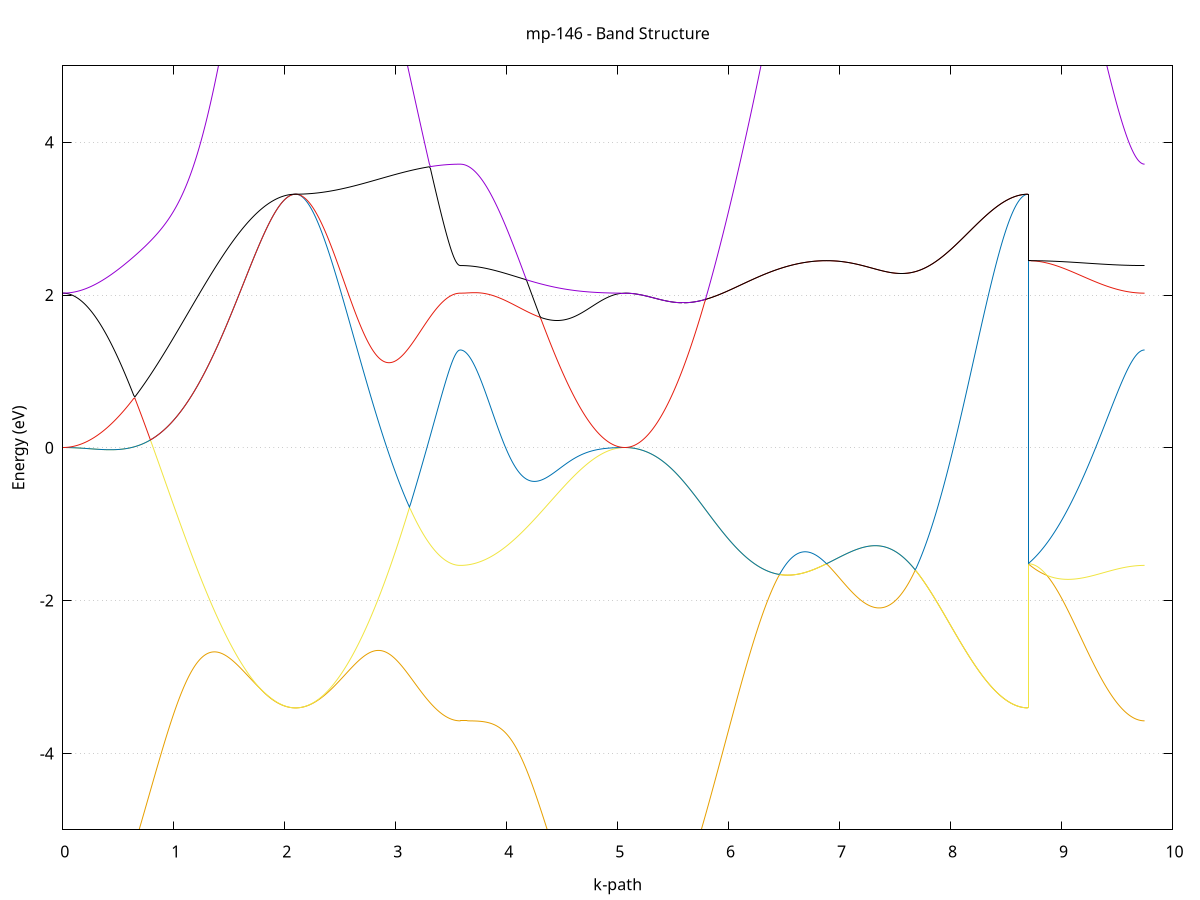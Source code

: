 set title 'mp-146 - Band Structure'
set xlabel 'k-path'
set ylabel 'Energy (eV)'
set grid y
set yrange [-5:5]
set terminal png size 800,600
set output 'mp-146_bands_gnuplot.png'
plot '-' using 1:2 with lines notitle, '-' using 1:2 with lines notitle, '-' using 1:2 with lines notitle, '-' using 1:2 with lines notitle, '-' using 1:2 with lines notitle, '-' using 1:2 with lines notitle, '-' using 1:2 with lines notitle, '-' using 1:2 with lines notitle, '-' using 1:2 with lines notitle, '-' using 1:2 with lines notitle, '-' using 1:2 with lines notitle, '-' using 1:2 with lines notitle, '-' using 1:2 with lines notitle, '-' using 1:2 with lines notitle, '-' using 1:2 with lines notitle, '-' using 1:2 with lines notitle
0.000000 -37.371555
0.009991 -37.371655
0.019982 -37.371855
0.029973 -37.372255
0.039964 -37.372755
0.049955 -37.373455
0.059946 -37.374255
0.069937 -37.375255
0.079928 -37.376355
0.089920 -37.377655
0.099911 -37.379055
0.109902 -37.380655
0.119893 -37.382355
0.129884 -37.384255
0.139875 -37.386255
0.149866 -37.388355
0.159857 -37.390655
0.169848 -37.393155
0.179839 -37.395655
0.189830 -37.398355
0.199821 -37.401255
0.209812 -37.404155
0.219803 -37.407255
0.229794 -37.410455
0.239785 -37.413855
0.249777 -37.417355
0.259768 -37.420955
0.269759 -37.424655
0.279750 -37.428555
0.289741 -37.432555
0.299732 -37.436555
0.309723 -37.440755
0.319714 -37.445055
0.329705 -37.449455
0.339696 -37.454055
0.349687 -37.458655
0.359678 -37.463355
0.369669 -37.468155
0.379660 -37.473055
0.389651 -37.478055
0.399642 -37.483055
0.409634 -37.488255
0.419625 -37.493555
0.429616 -37.498855
0.439607 -37.504255
0.449598 -37.509655
0.459589 -37.515255
0.469580 -37.520855
0.479571 -37.526455
0.489562 -37.532255
0.499553 -37.537955
0.509544 -37.543855
0.519535 -37.549755
0.529526 -37.555655
0.539517 -37.561655
0.549508 -37.567655
0.559499 -37.573755
0.569490 -37.579855
0.579482 -37.585955
0.589473 -37.592055
0.599464 -37.598255
0.609455 -37.604455
0.619446 -37.610655
0.629437 -37.616955
0.639428 -37.623155
0.649419 -37.629455
0.659410 -37.635755
0.669401 -37.641955
0.679392 -37.648255
0.689383 -37.654555
0.699374 -37.660855
0.709365 -37.667055
0.719356 -37.673355
0.729347 -37.679555
0.739339 -37.685755
0.749330 -37.691955
0.759321 -37.698155
0.769312 -37.704255
0.779303 -37.710455
0.789294 -37.716455
0.799285 -37.722555
0.809276 -37.728555
0.819267 -37.734555
0.829258 -37.740555
0.839249 -37.746455
0.849240 -37.752355
0.859231 -37.758155
0.869222 -37.763955
0.879213 -37.769655
0.889204 -37.775255
0.899195 -37.780955
0.909187 -37.786455
0.919178 -37.791955
0.929169 -37.797455
0.939160 -37.802755
0.949151 -37.808155
0.959142 -37.813355
0.969133 -37.818555
0.979124 -37.823655
0.989115 -37.828655
0.999106 -37.833655
1.009097 -37.838555
1.019088 -37.843355
1.029079 -37.848155
1.039070 -37.852855
1.049061 -37.857455
1.059052 -37.861955
1.069043 -37.866355
1.079035 -37.870755
1.089026 -37.875055
1.099017 -37.879255
1.109008 -37.883355
1.118999 -37.887455
1.128990 -37.891355
1.138981 -37.895255
1.148972 -37.899055
1.158963 -37.902755
1.168954 -37.906355
1.178945 -37.909955
1.188936 -37.913455
1.198927 -37.916755
1.208918 -37.920055
1.218909 -37.923255
1.228900 -37.926355
1.238892 -37.929455
1.248883 -37.932355
1.258874 -37.935255
1.268865 -37.938055
1.278856 -37.940755
1.288847 -37.943355
1.298838 -37.945955
1.308829 -37.948455
1.318820 -37.950855
1.328811 -37.953155
1.338802 -37.955355
1.348793 -37.957555
1.358784 -37.959555
1.368775 -37.961555
1.378766 -37.963555
1.388757 -37.965355
1.398748 -37.967155
1.408740 -37.968855
1.418731 -37.970455
1.428722 -37.972055
1.438713 -37.973555
1.448704 -37.974955
1.458695 -37.976355
1.468686 -37.977655
1.478677 -37.978855
1.488668 -37.980055
1.498659 -37.981155
1.508650 -37.982255
1.518641 -37.983255
1.528632 -37.984155
1.538623 -37.985055
1.548614 -37.985855
1.558605 -37.986655
1.568597 -37.987355
1.578588 -37.988055
1.588579 -37.988755
1.598570 -37.989355
1.608561 -37.989855
1.618552 -37.990355
1.628543 -37.990855
1.638534 -37.991255
1.648525 -37.991655
1.658516 -37.991955
1.668507 -37.992255
1.678498 -37.992555
1.688489 -37.992855
1.698480 -37.993055
1.708471 -37.993255
1.718462 -37.993455
1.728454 -37.993555
1.738445 -37.993655
1.748436 -37.993755
1.758427 -37.993855
1.768418 -37.993855
1.778409 -37.993955
1.788400 -37.993955
1.798391 -37.993955
1.808382 -37.993955
1.818373 -37.993855
1.828364 -37.993855
1.838355 -37.993855
1.848346 -37.993755
1.858337 -37.993655
1.868328 -37.993655
1.878319 -37.993555
1.888310 -37.993455
1.898302 -37.993355
1.908293 -37.993255
1.918284 -37.993155
1.928275 -37.993055
1.938266 -37.993055
1.948257 -37.992955
1.958248 -37.992855
1.968239 -37.992755
1.978230 -37.992655
1.988221 -37.992555
1.998212 -37.992555
2.008203 -37.992455
2.018194 -37.992355
2.028185 -37.992355
2.038176 -37.992255
2.048167 -37.992255
2.058159 -37.992255
2.068150 -37.992155
2.078141 -37.992155
2.088132 -37.992155
2.098123 -37.992155
2.098123 -37.992155
2.108080 -37.992155
2.118037 -37.992255
2.127994 -37.992455
2.137951 -37.992655
2.147908 -37.992955
2.157865 -37.993355
2.167822 -37.993755
2.177779 -37.994255
2.187736 -37.994755
2.197693 -37.995455
2.207650 -37.996055
2.217607 -37.996855
2.227564 -37.997655
2.237521 -37.998555
2.247478 -37.999455
2.257435 -38.000455
2.267392 -38.001555
2.277349 -38.002655
2.287306 -38.003855
2.297263 -38.005055
2.307220 -38.006355
2.317177 -38.007755
2.327134 -38.009155
2.337091 -38.010555
2.347048 -38.012155
2.357005 -38.013755
2.366962 -38.015355
2.376919 -38.017055
2.386877 -38.018755
2.396834 -38.020555
2.406791 -38.022455
2.416748 -38.024355
2.426705 -38.026355
2.436662 -38.028355
2.446619 -38.030355
2.456576 -38.032455
2.466533 -38.034655
2.476490 -38.036855
2.486447 -38.039055
2.496404 -38.041355
2.506361 -38.043655
2.516318 -38.046055
2.526275 -38.048455
2.536232 -38.050855
2.546189 -38.053355
2.556146 -38.055855
2.566103 -38.058455
2.576060 -38.061055
2.586017 -38.063655
2.595974 -38.066355
2.605931 -38.069055
2.615888 -38.071755
2.625845 -38.074455
2.635802 -38.077255
2.645759 -38.080055
2.655716 -38.082855
2.665673 -38.085755
2.675630 -38.088555
2.685587 -38.091455
2.695544 -38.094355
2.705501 -38.097355
2.715458 -38.100255
2.725415 -38.103255
2.735372 -38.106155
2.745329 -38.109155
2.755286 -38.112155
2.765243 -38.115155
2.775201 -38.118255
2.785158 -38.121255
2.795115 -38.124255
2.805072 -38.127355
2.815029 -38.130355
2.824986 -38.133355
2.834943 -38.136455
2.844900 -38.139455
2.854857 -38.142555
2.864814 -38.145555
2.874771 -38.148555
2.884728 -38.151655
2.894685 -38.154655
2.904642 -38.157655
2.914599 -38.160655
2.924556 -38.163655
2.934513 -38.166655
2.944470 -38.169555
2.954427 -38.172555
2.964384 -38.175455
2.974341 -38.178355
2.984298 -38.181255
2.994255 -38.184155
3.004212 -38.186955
3.014169 -38.189855
3.024126 -38.192655
3.034083 -38.195455
3.044040 -38.198155
3.053997 -38.200855
3.063954 -38.203555
3.073911 -38.206255
3.083868 -38.208855
3.093825 -38.211455
3.103782 -38.214055
3.113739 -38.216555
3.123696 -38.219055
3.133653 -38.221555
3.143610 -38.223955
3.153568 -38.226355
3.163525 -38.228755
3.173482 -38.231055
3.183439 -38.233255
3.193396 -38.235555
3.203353 -38.237655
3.213310 -38.239855
3.223267 -38.241955
3.233224 -38.243955
3.243181 -38.245955
3.253138 -38.247955
3.263095 -38.249855
3.273052 -38.251655
3.283009 -38.253455
3.292966 -38.255255
3.302923 -38.256955
3.312880 -38.258555
3.322837 -38.260155
3.332794 -38.261655
3.342751 -38.263155
3.352708 -38.264555
3.362665 -38.265955
3.372622 -38.267255
3.382579 -38.268455
3.392536 -38.269655
3.402493 -38.270755
3.412450 -38.271855
3.422407 -38.272855
3.432364 -38.273855
3.442321 -38.274755
3.452278 -38.275555
3.462235 -38.276355
3.472192 -38.277055
3.482149 -38.277755
3.492106 -38.278355
3.502063 -38.278855
3.512020 -38.279355
3.521977 -38.279755
3.531934 -38.280055
3.541891 -38.280355
3.551849 -38.280555
3.561806 -38.280755
3.571763 -38.280855
3.581720 -38.280855
3.581720 -38.280855
3.591677 -38.280755
3.601634 -38.280455
3.611591 -38.280055
3.621548 -38.279355
3.631505 -38.278455
3.641462 -38.277455
3.651419 -38.276155
3.661376 -38.274755
3.671333 -38.273155
3.681290 -38.271355
3.691247 -38.269255
3.701204 -38.267055
3.711161 -38.264755
3.721118 -38.262155
3.731075 -38.259455
3.741032 -38.256555
3.750989 -38.253455
3.760946 -38.250155
3.770903 -38.246655
3.780860 -38.242955
3.790817 -38.239155
3.800774 -38.235155
3.810731 -38.230955
3.820688 -38.226655
3.830645 -38.222155
3.840602 -38.217455
3.850559 -38.212555
3.860516 -38.207555
3.870473 -38.202355
3.880430 -38.197055
3.890387 -38.191555
3.900344 -38.185855
3.910301 -38.180055
3.920258 -38.174055
3.930215 -38.167955
3.940173 -38.161655
3.950130 -38.155255
3.960087 -38.148655
3.970044 -38.141955
3.980001 -38.135155
3.989958 -38.128155
3.999915 -38.121055
4.009872 -38.113855
4.019829 -38.106455
4.029786 -38.098955
4.039743 -38.091355
4.049700 -38.083655
4.059657 -38.075855
4.069614 -38.067855
4.079571 -38.059855
4.089528 -38.051655
4.099485 -38.043355
4.109442 -38.035055
4.119399 -38.026555
4.129356 -38.018055
4.139313 -38.009355
4.149270 -38.000655
4.159227 -37.991855
4.169184 -37.982955
4.179141 -37.974055
4.189098 -37.965055
4.199055 -37.955955
4.209012 -37.946755
4.218969 -37.937555
4.228926 -37.928355
4.238883 -37.919055
4.248840 -37.909655
4.258797 -37.900255
4.268754 -37.890855
4.278711 -37.881355
4.288668 -37.871855
4.298625 -37.862355
4.308582 -37.852855
4.318540 -37.843255
4.328497 -37.833655
4.338454 -37.824055
4.348411 -37.814555
4.358368 -37.804955
4.368325 -37.795355
4.378282 -37.785755
4.388239 -37.776255
4.398196 -37.766655
4.408153 -37.757155
4.418110 -37.747655
4.428067 -37.738155
4.438024 -37.728755
4.447981 -37.719355
4.457938 -37.709955
4.467895 -37.700655
4.477852 -37.691455
4.487809 -37.682255
4.497766 -37.673055
4.507723 -37.663955
4.517680 -37.654955
4.527637 -37.646055
4.537594 -37.637155
4.547551 -37.628455
4.557508 -37.619755
4.567465 -37.611155
4.577422 -37.602655
4.587379 -37.594255
4.597336 -37.585955
4.607293 -37.577755
4.617250 -37.569655
4.627207 -37.561655
4.637164 -37.553755
4.647121 -37.546055
4.657078 -37.538455
4.667035 -37.530955
4.676992 -37.523555
4.686949 -37.516355
4.696906 -37.509255
4.706864 -37.502355
4.716821 -37.495555
4.726778 -37.488955
4.736735 -37.482455
4.746692 -37.476155
4.756649 -37.469955
4.766606 -37.463955
4.776563 -37.458155
4.786520 -37.452455
4.796477 -37.446955
4.806434 -37.441655
4.816391 -37.436455
4.826348 -37.431555
4.836305 -37.426755
4.846262 -37.422155
4.856219 -37.417755
4.866176 -37.413555
4.876133 -37.409555
4.886090 -37.405655
4.896047 -37.402055
4.906004 -37.398555
4.915961 -37.395355
4.925918 -37.392355
4.935875 -37.389455
4.945832 -37.386855
4.955789 -37.384455
4.965746 -37.382155
4.975703 -37.380155
4.985660 -37.378355
4.995617 -37.376755
5.005574 -37.375355
5.015531 -37.374255
5.025488 -37.373255
5.035445 -37.372555
5.045402 -37.371955
5.055359 -37.371655
5.065316 -37.371555
5.065316 -37.371555
5.075300 -37.371655
5.085284 -37.372055
5.095267 -37.372655
5.105251 -37.373455
5.115235 -37.374455
5.125218 -37.375755
5.135202 -37.377355
5.145186 -37.379055
5.155169 -37.381055
5.165153 -37.383255
5.175137 -37.385755
5.185120 -37.388355
5.195104 -37.391255
5.205088 -37.394355
5.215071 -37.397755
5.225055 -37.401255
5.235039 -37.405055
5.245022 -37.409055
5.255006 -37.413255
5.264990 -37.417655
5.274973 -37.422155
5.284957 -37.426955
5.294941 -37.431955
5.304924 -37.437155
5.314908 -37.442555
5.324892 -37.448055
5.334875 -37.453855
5.344859 -37.459755
5.354843 -37.465855
5.364826 -37.472055
5.374810 -37.478555
5.384794 -37.485155
5.394777 -37.491855
5.404761 -37.498755
5.414745 -37.505755
5.424729 -37.512955
5.434712 -37.520255
5.444696 -37.527755
5.454680 -37.535355
5.464663 -37.543055
5.474647 -37.550855
5.484631 -37.558755
5.494614 -37.566755
5.504598 -37.574955
5.514582 -37.583155
5.524565 -37.591455
5.534549 -37.599855
5.544533 -37.608355
5.554516 -37.616855
5.564500 -37.625455
5.574484 -37.634155
5.584467 -37.642855
5.594451 -37.651655
5.604434 -37.660555
5.614418 -37.669355
5.624402 -37.678255
5.634386 -37.687255
5.644369 -37.696155
5.654353 -37.705155
5.664337 -37.714155
5.674320 -37.723055
5.684304 -37.732055
5.694288 -37.741055
5.704271 -37.750055
5.714255 -37.758955
5.724239 -37.767855
5.734222 -37.776755
5.744206 -37.785655
5.754190 -37.794455
5.764173 -37.803255
5.774157 -37.811955
5.784141 -37.820655
5.794124 -37.829255
5.804108 -37.837755
5.814092 -37.846255
5.824075 -37.854655
5.834059 -37.862955
5.844043 -37.871155
5.854026 -37.879255
5.864010 -37.887255
5.873994 -37.895255
5.883977 -37.903055
5.893961 -37.910755
5.903945 -37.918355
5.913928 -37.925855
5.923912 -37.933255
5.933896 -37.940455
5.943879 -37.947555
5.953863 -37.954555
5.963847 -37.961355
5.973830 -37.968055
5.983814 -37.974555
5.993798 -37.980955
6.003781 -37.987255
6.013765 -37.993355
6.023749 -37.999255
6.033732 -38.004955
6.043716 -38.010555
6.053700 -38.015955
6.063683 -38.021255
6.073667 -38.026255
6.083651 -38.031155
6.093634 -38.035855
6.103618 -38.040355
6.113602 -38.044755
6.123585 -38.048855
6.133569 -38.052855
6.143553 -38.056555
6.153536 -38.060155
6.163520 -38.063555
6.173504 -38.066755
6.183487 -38.069655
6.193471 -38.072455
6.203455 -38.075055
6.213438 -38.077455
6.223422 -38.079655
6.233406 -38.081555
6.243389 -38.083355
6.253373 -38.084955
6.263357 -38.086255
6.273340 -38.087455
6.283324 -38.088355
6.293308 -38.089055
6.303291 -38.089555
6.313275 -38.089955
6.323259 -38.090055
6.333242 -38.089955
6.343226 -38.089655
6.353210 -38.089155
6.363193 -38.088355
6.373177 -38.087455
6.383161 -38.086355
6.393144 -38.085055
6.403128 -38.083455
6.413112 -38.081755
6.423095 -38.079855
6.433079 -38.077755
6.443063 -38.075455
6.453046 -38.072855
6.463030 -38.070155
6.473014 -38.067255
6.482997 -38.064155
6.492981 -38.060955
6.502965 -38.057455
6.512948 -38.053855
6.522932 -38.050055
6.532916 -38.046055
6.542899 -38.041855
6.552883 -38.037555
6.562867 -38.033055
6.572850 -38.028355
6.582834 -38.023555
6.592818 -38.018555
6.602801 -38.013455
6.612785 -38.008155
6.622769 -38.002655
6.632752 -37.997155
6.642736 -37.991355
6.652720 -37.985555
6.662703 -37.979555
6.672687 -37.973455
6.682671 -37.967155
6.692654 -37.960855
6.702638 -37.954355
6.712622 -37.947755
6.722605 -37.941055
6.732589 -37.934255
6.742573 -37.927355
6.752556 -37.920355
6.762540 -37.913255
6.772524 -37.906055
6.782507 -37.898855
6.792491 -37.891555
6.802475 -37.884155
6.812458 -37.876655
6.822442 -37.869155
6.832426 -37.861555
6.842409 -37.853855
6.852393 -37.846255
6.862377 -37.838455
6.872360 -37.830755
6.882344 -37.822955
6.882344 -37.822955
6.892328 -37.826855
6.902311 -37.830755
6.912295 -37.834555
6.922279 -37.838355
6.932262 -37.842155
6.942246 -37.845955
6.952230 -37.849655
6.962213 -37.853455
6.972197 -37.857055
6.982181 -37.860755
6.992164 -37.864355
7.002148 -37.867955
7.012132 -37.871555
7.022115 -37.875055
7.032099 -37.878655
7.042083 -37.882055
7.052066 -37.885555
7.062050 -37.888955
7.072034 -37.892355
7.082017 -37.895655
7.092001 -37.898955
7.101985 -37.902255
7.111968 -37.905455
7.121952 -37.908655
7.131936 -37.911755
7.141919 -37.914955
7.151903 -37.917955
7.161887 -37.921055
7.171870 -37.924055
7.181854 -37.926955
7.191838 -37.929855
7.201821 -37.932755
7.211805 -37.935555
7.221789 -37.938355
7.231772 -37.941155
7.241756 -37.943855
7.251740 -37.946455
7.261723 -37.949055
7.271707 -37.951655
7.281691 -37.954155
7.291674 -37.956655
7.301658 -37.959055
7.311642 -37.961455
7.321625 -37.963855
7.331609 -37.966055
7.341593 -37.968355
7.351576 -37.970555
7.361560 -37.972755
7.371544 -37.974855
7.381527 -37.976855
7.391511 -37.978955
7.401495 -37.980855
7.411478 -37.982755
7.421462 -37.984655
7.431446 -37.986455
7.441429 -37.988255
7.451413 -37.990055
7.461397 -37.991655
7.471380 -37.993355
7.481364 -37.994955
7.491348 -37.996455
7.501331 -37.997955
7.511315 -37.999455
7.521299 -38.000855
7.531282 -38.002155
7.541266 -38.003455
7.551250 -38.004755
7.561233 -38.005955
7.571217 -38.007155
7.581201 -38.008255
7.591185 -38.009355
7.601168 -38.010355
7.611152 -38.011355
7.621135 -38.012355
7.631119 -38.013255
7.641103 -38.014155
7.651087 -38.014955
7.661070 -38.015755
7.671054 -38.016455
7.681038 -38.017155
7.691021 -38.017855
7.701005 -38.018455
7.710989 -38.018955
7.720972 -38.019555
7.730956 -38.020055
7.740940 -38.020455
7.750923 -38.020955
7.760907 -38.021255
7.770891 -38.021655
7.780874 -38.021955
7.790858 -38.022255
7.800842 -38.022455
7.810825 -38.022655
7.820809 -38.022855
7.830793 -38.022955
7.840776 -38.023055
7.850760 -38.023155
7.860744 -38.023155
7.870727 -38.023155
7.880711 -38.023155
7.890695 -38.023055
7.900678 -38.022955
7.910662 -38.022855
7.920646 -38.022755
7.930629 -38.022555
7.940613 -38.022355
7.950597 -38.022155
7.960580 -38.021955
7.970564 -38.021655
7.980548 -38.021355
7.990531 -38.021055
8.000515 -38.020755
8.010499 -38.020455
8.020482 -38.020055
8.030466 -38.019655
8.040450 -38.019255
8.050433 -38.018855
8.060417 -38.018455
8.070401 -38.018055
8.080384 -38.017555
8.090368 -38.017055
8.100352 -38.016555
8.110335 -38.016055
8.120319 -38.015555
8.130303 -38.015055
8.140286 -38.014555
8.150270 -38.014055
8.160254 -38.013455
8.170237 -38.012955
8.180221 -38.012355
8.190205 -38.011855
8.200188 -38.011255
8.210172 -38.010655
8.220156 -38.010155
8.230139 -38.009555
8.240123 -38.008955
8.250107 -38.008355
8.260090 -38.007855
8.270074 -38.007255
8.280058 -38.006655
8.290041 -38.006055
8.300025 -38.005555
8.310009 -38.004955
8.319992 -38.004455
8.329976 -38.003855
8.339960 -38.003355
8.349943 -38.002755
8.359927 -38.002255
8.369911 -38.001755
8.379894 -38.001255
8.389878 -38.000755
8.399862 -38.000255
8.409845 -37.999755
8.419829 -37.999255
8.429813 -37.998755
8.439796 -37.998355
8.449780 -37.997855
8.459764 -37.997455
8.469747 -37.997055
8.479731 -37.996655
8.489715 -37.996255
8.499698 -37.995955
8.509682 -37.995555
8.519666 -37.995255
8.529649 -37.994855
8.539633 -37.994555
8.549617 -37.994255
8.559600 -37.994055
8.569584 -37.993755
8.579568 -37.993555
8.589551 -37.993355
8.599535 -37.993155
8.609519 -37.992955
8.619502 -37.992755
8.629486 -37.992655
8.639470 -37.992555
8.649453 -37.992355
8.659437 -37.992355
8.669421 -37.992255
8.679404 -37.992155
8.689388 -37.992155
8.699372 -37.992155
8.699372 -37.822955
8.709363 -37.829755
8.719354 -37.836455
8.729345 -37.843255
8.739336 -37.850055
8.749327 -37.856755
8.759318 -37.863555
8.769309 -37.870255
8.779300 -37.877055
8.789291 -37.883755
8.799282 -37.890455
8.809273 -37.897155
8.819264 -37.903855
8.829255 -37.910555
8.839247 -37.917155
8.849238 -37.923855
8.859229 -37.930455
8.869220 -37.937055
8.879211 -37.943655
8.889202 -37.950155
8.899193 -37.956755
8.909184 -37.963255
8.919175 -37.969655
8.929166 -37.976155
8.939157 -37.982555
8.949148 -37.988955
8.959139 -37.995255
8.969130 -38.001555
8.979121 -38.007855
8.989112 -38.014055
8.999103 -38.020255
9.009095 -38.026355
9.019086 -38.032455
9.029077 -38.038555
9.039068 -38.044555
9.049059 -38.050555
9.059050 -38.056455
9.069041 -38.062255
9.079032 -38.068055
9.089023 -38.073855
9.099014 -38.079555
9.109005 -38.085155
9.118996 -38.090755
9.128987 -38.096255
9.138978 -38.101755
9.148969 -38.107155
9.158960 -38.112455
9.168952 -38.117755
9.178943 -38.122955
9.188934 -38.128155
9.198925 -38.133255
9.208916 -38.138255
9.218907 -38.143155
9.228898 -38.148055
9.238889 -38.152855
9.248880 -38.157555
9.258871 -38.162155
9.268862 -38.166755
9.278853 -38.171255
9.288844 -38.175655
9.298835 -38.180055
9.308826 -38.184255
9.318817 -38.188455
9.328809 -38.192555
9.338800 -38.196555
9.348791 -38.200555
9.358782 -38.204355
9.368773 -38.208155
9.378764 -38.211755
9.388755 -38.215355
9.398746 -38.218855
9.408737 -38.222255
9.418728 -38.225655
9.428719 -38.228855
9.438710 -38.231955
9.448701 -38.235055
9.458692 -38.237955
9.468683 -38.240855
9.478674 -38.243655
9.488665 -38.246255
9.498657 -38.248855
9.508648 -38.251355
9.518639 -38.253755
9.528630 -38.256055
9.538621 -38.258255
9.548612 -38.260355
9.558603 -38.262255
9.568594 -38.264155
9.578585 -38.265955
9.588576 -38.267655
9.598567 -38.269255
9.608558 -38.270755
9.618549 -38.272155
9.628540 -38.273455
9.638531 -38.274655
9.648522 -38.275655
9.658514 -38.276655
9.668505 -38.277555
9.678496 -38.278355
9.688487 -38.278955
9.698478 -38.279555
9.708469 -38.280055
9.718460 -38.280355
9.728451 -38.280655
9.738442 -38.280855
9.748433 -38.280855
e
0.000000 -37.371555
0.009991 -37.371555
0.019982 -37.371655
0.029973 -37.371855
0.039964 -37.372055
0.049955 -37.372355
0.059946 -37.372755
0.069937 -37.373155
0.079928 -37.373655
0.089920 -37.374155
0.099911 -37.374755
0.109902 -37.375455
0.119893 -37.376255
0.129884 -37.377055
0.139875 -37.377955
0.149866 -37.378855
0.159857 -37.379855
0.169848 -37.380955
0.179839 -37.382055
0.189830 -37.383255
0.199821 -37.384455
0.209812 -37.385755
0.219803 -37.387155
0.229794 -37.388655
0.239785 -37.390155
0.249777 -37.391655
0.259768 -37.393355
0.269759 -37.394955
0.279750 -37.396755
0.289741 -37.398555
0.299732 -37.400455
0.309723 -37.402355
0.319714 -37.404355
0.329705 -37.406355
0.339696 -37.408455
0.349687 -37.410655
0.359678 -37.412855
0.369669 -37.415155
0.379660 -37.417555
0.389651 -37.419955
0.399642 -37.422355
0.409634 -37.424855
0.419625 -37.427455
0.429616 -37.430055
0.439607 -37.432755
0.449598 -37.435455
0.459589 -37.438255
0.469580 -37.441055
0.479571 -37.443955
0.489562 -37.446855
0.499553 -37.449855
0.509544 -37.452855
0.519535 -37.455955
0.529526 -37.459155
0.539517 -37.462255
0.549508 -37.465555
0.559499 -37.468855
0.569490 -37.472155
0.579482 -37.475555
0.589473 -37.478955
0.599464 -37.482455
0.609455 -37.485955
0.619446 -37.489455
0.629437 -37.493055
0.639428 -37.496755
0.649419 -37.500455
0.659410 -37.504155
0.669401 -37.507955
0.679392 -37.511755
0.689383 -37.515555
0.699374 -37.519455
0.709365 -37.523355
0.719356 -37.527355
0.729347 -37.531355
0.739339 -37.535355
0.749330 -37.539455
0.759321 -37.543455
0.769312 -37.547655
0.779303 -37.551755
0.789294 -37.555955
0.799285 -37.560155
0.809276 -37.564455
0.819267 -37.568655
0.829258 -37.572955
0.839249 -37.577355
0.849240 -37.581655
0.859231 -37.586055
0.869222 -37.590455
0.879213 -37.594855
0.889204 -37.599255
0.899195 -37.603755
0.909187 -37.608255
0.919178 -37.612755
0.929169 -37.617255
0.939160 -37.621755
0.949151 -37.626355
0.959142 -37.630855
0.969133 -37.635455
0.979124 -37.640055
0.989115 -37.644655
0.999106 -37.649255
1.009097 -37.653855
1.019088 -37.658555
1.029079 -37.663155
1.039070 -37.667755
1.049061 -37.672455
1.059052 -37.677055
1.069043 -37.681755
1.079035 -37.686455
1.089026 -37.691055
1.099017 -37.695755
1.109008 -37.700355
1.118999 -37.705055
1.128990 -37.709655
1.138981 -37.714355
1.148972 -37.718955
1.158963 -37.723655
1.168954 -37.728255
1.178945 -37.732855
1.188936 -37.737555
1.198927 -37.742155
1.208918 -37.746655
1.218909 -37.751255
1.228900 -37.755855
1.238892 -37.760355
1.248883 -37.764855
1.258874 -37.769455
1.268865 -37.773855
1.278856 -37.778355
1.288847 -37.782855
1.298838 -37.787255
1.308829 -37.791655
1.318820 -37.796055
1.328811 -37.800455
1.338802 -37.804755
1.348793 -37.809055
1.358784 -37.813355
1.368775 -37.817555
1.378766 -37.821855
1.388757 -37.826055
1.398748 -37.830155
1.408740 -37.834255
1.418731 -37.838355
1.428722 -37.842455
1.438713 -37.846455
1.448704 -37.850455
1.458695 -37.854455
1.468686 -37.858355
1.478677 -37.862155
1.488668 -37.866055
1.498659 -37.869855
1.508650 -37.873555
1.518641 -37.877255
1.528632 -37.880855
1.538623 -37.884555
1.548614 -37.888055
1.558605 -37.891555
1.568597 -37.895055
1.578588 -37.898455
1.588579 -37.901855
1.598570 -37.905155
1.608561 -37.908455
1.618552 -37.911655
1.628543 -37.914855
1.638534 -37.917955
1.648525 -37.920955
1.658516 -37.923955
1.668507 -37.926955
1.678498 -37.929755
1.688489 -37.932655
1.698480 -37.935355
1.708471 -37.938155
1.718462 -37.940755
1.728454 -37.943355
1.738445 -37.945855
1.748436 -37.948355
1.758427 -37.950755
1.768418 -37.953155
1.778409 -37.955355
1.788400 -37.957555
1.798391 -37.959755
1.808382 -37.961855
1.818373 -37.963855
1.828364 -37.965855
1.838355 -37.967655
1.848346 -37.969555
1.858337 -37.971255
1.868328 -37.972955
1.878319 -37.974555
1.888310 -37.976155
1.898302 -37.977555
1.908293 -37.979055
1.918284 -37.980355
1.928275 -37.981655
1.938266 -37.982855
1.948257 -37.983955
1.958248 -37.984955
1.968239 -37.985955
1.978230 -37.986855
1.988221 -37.987755
1.998212 -37.988455
2.008203 -37.989155
2.018194 -37.989855
2.028185 -37.990355
2.038176 -37.990855
2.048167 -37.991255
2.058159 -37.991555
2.068150 -37.991855
2.078141 -37.992055
2.088132 -37.992155
2.098123 -37.992155
2.098123 -37.992155
2.108080 -37.992155
2.118037 -37.992055
2.127994 -37.991855
2.137951 -37.991555
2.147908 -37.991255
2.157865 -37.990855
2.167822 -37.990355
2.177779 -37.989855
2.187736 -37.989255
2.197693 -37.988555
2.207650 -37.987755
2.217607 -37.986955
2.227564 -37.986055
2.237521 -37.985055
2.247478 -37.984055
2.257435 -37.982955
2.267392 -37.981755
2.277349 -37.980455
2.287306 -37.979155
2.297263 -37.977755
2.307220 -37.976355
2.317177 -37.974855
2.327134 -37.973255
2.337091 -37.971555
2.347048 -37.969855
2.357005 -37.968055
2.366962 -37.966255
2.376919 -37.964355
2.386877 -37.962355
2.396834 -37.960355
2.406791 -37.958255
2.416748 -37.956155
2.426705 -37.953955
2.436662 -37.951655
2.446619 -37.949355
2.456576 -37.946955
2.466533 -37.944555
2.476490 -37.942055
2.486447 -37.939555
2.496404 -37.936955
2.506361 -37.934355
2.516318 -37.931655
2.526275 -37.928955
2.536232 -37.926155
2.546189 -37.923355
2.556146 -37.920455
2.566103 -37.917555
2.576060 -37.914655
2.586017 -37.911655
2.595974 -37.908655
2.605931 -37.905555
2.615888 -37.902455
2.625845 -37.899355
2.635802 -37.896155
2.645759 -37.892955
2.655716 -37.889755
2.665673 -37.886455
2.675630 -37.883155
2.685587 -37.879855
2.695544 -37.876455
2.705501 -37.873155
2.715458 -37.869755
2.725415 -37.866355
2.735372 -37.862855
2.745329 -37.859455
2.755286 -37.855955
2.765243 -37.852455
2.775201 -37.848955
2.785158 -37.845455
2.795115 -37.841955
2.805072 -37.838455
2.815029 -37.834955
2.824986 -37.831355
2.834943 -37.827855
2.844900 -37.824255
2.854857 -37.820755
2.864814 -37.817155
2.874771 -37.813655
2.884728 -37.810055
2.894685 -37.806555
2.904642 -37.803055
2.914599 -37.799555
2.924556 -37.795955
2.934513 -37.792455
2.944470 -37.789055
2.954427 -37.785555
2.964384 -37.782055
2.974341 -37.778655
2.984298 -37.775255
2.994255 -37.771855
3.004212 -37.768455
3.014169 -37.765055
3.024126 -37.761755
3.034083 -37.758455
3.044040 -37.755155
3.053997 -37.751955
3.063954 -37.748755
3.073911 -37.745555
3.083868 -37.742355
3.093825 -37.739255
3.103782 -37.736255
3.113739 -37.733155
3.123696 -37.730155
3.133653 -37.727255
3.143610 -37.724355
3.153568 -37.721455
3.163525 -37.718655
3.173482 -37.715855
3.183439 -37.713155
3.193396 -37.710555
3.203353 -37.707855
3.213310 -37.705355
3.223267 -37.702755
3.233224 -37.700355
3.243181 -37.697955
3.253138 -37.695555
3.263095 -37.693355
3.273052 -37.691055
3.283009 -37.688855
3.292966 -37.686755
3.302923 -37.684755
3.312880 -37.682755
3.322837 -37.680855
3.332794 -37.678955
3.342751 -37.677155
3.352708 -37.675455
3.362665 -37.673755
3.372622 -37.672155
3.382579 -37.670655
3.392536 -37.669155
3.402493 -37.667855
3.412450 -37.666455
3.422407 -37.665255
3.432364 -37.664055
3.442321 -37.662955
3.452278 -37.661955
3.462235 -37.661055
3.472192 -37.660155
3.482149 -37.659355
3.492106 -37.658655
3.502063 -37.657955
3.512020 -37.657355
3.521977 -37.656855
3.531934 -37.656455
3.541891 -37.656155
3.551849 -37.655855
3.561806 -37.655655
3.571763 -37.655555
3.581720 -37.655555
3.581720 -37.655555
3.591677 -37.655455
3.601634 -37.655355
3.611591 -37.655255
3.621548 -37.655055
3.631505 -37.654755
3.641462 -37.654455
3.651419 -37.654055
3.661376 -37.653555
3.671333 -37.653055
3.681290 -37.652455
3.691247 -37.651755
3.701204 -37.651055
3.711161 -37.650355
3.721118 -37.649555
3.731075 -37.648655
3.741032 -37.647655
3.750989 -37.646655
3.760946 -37.645655
3.770903 -37.644555
3.780860 -37.643355
3.790817 -37.642155
3.800774 -37.640855
3.810731 -37.639455
3.820688 -37.638055
3.830645 -37.636655
3.840602 -37.635155
3.850559 -37.633555
3.860516 -37.631955
3.870473 -37.630355
3.880430 -37.628555
3.890387 -37.626855
3.900344 -37.625055
3.910301 -37.623155
3.920258 -37.621255
3.930215 -37.619255
3.940173 -37.617255
3.950130 -37.615255
3.960087 -37.613155
3.970044 -37.610955
3.980001 -37.608855
3.989958 -37.606655
3.999915 -37.604355
4.009872 -37.602055
4.019829 -37.599655
4.029786 -37.597355
4.039743 -37.594855
4.049700 -37.592455
4.059657 -37.589955
4.069614 -37.587455
4.079571 -37.584855
4.089528 -37.582255
4.099485 -37.579655
4.109442 -37.577055
4.119399 -37.574355
4.129356 -37.571655
4.139313 -37.568855
4.149270 -37.566155
4.159227 -37.563355
4.169184 -37.560555
4.179141 -37.557755
4.189098 -37.554855
4.199055 -37.552055
4.209012 -37.549155
4.218969 -37.546255
4.228926 -37.543355
4.238883 -37.540355
4.248840 -37.537455
4.258797 -37.534455
4.268754 -37.531555
4.278711 -37.528555
4.288668 -37.525555
4.298625 -37.522555
4.308582 -37.519655
4.318540 -37.516655
4.328497 -37.513655
4.338454 -37.510655
4.348411 -37.507655
4.358368 -37.504655
4.368325 -37.501655
4.378282 -37.498655
4.388239 -37.495655
4.398196 -37.492755
4.408153 -37.489755
4.418110 -37.486855
4.428067 -37.483855
4.438024 -37.480955
4.447981 -37.478055
4.457938 -37.475155
4.467895 -37.472255
4.477852 -37.469355
4.487809 -37.466555
4.497766 -37.463755
4.507723 -37.460855
4.517680 -37.458155
4.527637 -37.455355
4.537594 -37.452655
4.547551 -37.449955
4.557508 -37.447255
4.567465 -37.444655
4.577422 -37.441955
4.587379 -37.439455
4.597336 -37.436855
4.607293 -37.434355
4.617250 -37.431855
4.627207 -37.429455
4.637164 -37.427055
4.647121 -37.424655
4.657078 -37.422355
4.667035 -37.420055
4.676992 -37.417755
4.686949 -37.415555
4.696906 -37.413355
4.706864 -37.411255
4.716821 -37.409255
4.726778 -37.407155
4.736735 -37.405255
4.746692 -37.403255
4.756649 -37.401455
4.766606 -37.399555
4.776563 -37.397855
4.786520 -37.396055
4.796477 -37.394455
4.806434 -37.392755
4.816391 -37.391255
4.826348 -37.389755
4.836305 -37.388255
4.846262 -37.386855
4.856219 -37.385555
4.866176 -37.384255
4.876133 -37.383055
4.886090 -37.381855
4.896047 -37.380755
4.906004 -37.379755
4.915961 -37.378755
4.925918 -37.377855
4.935875 -37.376955
4.945832 -37.376155
4.955789 -37.375455
4.965746 -37.374755
4.975703 -37.374155
4.985660 -37.373655
4.995617 -37.373155
5.005574 -37.372755
5.015531 -37.372355
5.025488 -37.372055
5.035445 -37.371855
5.045402 -37.371655
5.055359 -37.371555
5.065316 -37.371555
5.065316 -37.371555
5.075300 -37.371555
5.085284 -37.371555
5.095267 -37.371655
5.105251 -37.371755
5.115235 -37.371855
5.125218 -37.371955
5.135202 -37.372155
5.145186 -37.372255
5.155169 -37.372455
5.165153 -37.372655
5.175137 -37.372955
5.185120 -37.373155
5.195104 -37.373455
5.205088 -37.373755
5.215071 -37.374155
5.225055 -37.374455
5.235039 -37.374855
5.245022 -37.375255
5.255006 -37.375655
5.264990 -37.376155
5.274973 -37.376655
5.284957 -37.377155
5.294941 -37.377655
5.304924 -37.378155
5.314908 -37.378755
5.324892 -37.379355
5.334875 -37.379955
5.344859 -37.380655
5.354843 -37.381255
5.364826 -37.381955
5.374810 -37.382755
5.384794 -37.383455
5.394777 -37.384255
5.404761 -37.385055
5.414745 -37.385855
5.424729 -37.386755
5.434712 -37.387655
5.444696 -37.388555
5.454680 -37.389455
5.464663 -37.390455
5.474647 -37.391455
5.484631 -37.392455
5.494614 -37.393555
5.504598 -37.394655
5.514582 -37.395755
5.524565 -37.396855
5.534549 -37.398055
5.544533 -37.399255
5.554516 -37.400455
5.564500 -37.401755
5.574484 -37.403055
5.584467 -37.404355
5.594451 -37.405755
5.604434 -37.407155
5.614418 -37.408555
5.624402 -37.409955
5.634386 -37.411455
5.644369 -37.412955
5.654353 -37.414555
5.664337 -37.416155
5.674320 -37.417755
5.684304 -37.419355
5.694288 -37.421055
5.704271 -37.422755
5.714255 -37.424555
5.724239 -37.426255
5.734222 -37.428155
5.744206 -37.429955
5.754190 -37.431855
5.764173 -37.433755
5.774157 -37.435755
5.784141 -37.437755
5.794124 -37.439755
5.804108 -37.441755
5.814092 -37.443855
5.824075 -37.446055
5.834059 -37.448155
5.844043 -37.450355
5.854026 -37.452555
5.864010 -37.454855
5.873994 -37.457155
5.883977 -37.459455
5.893961 -37.461855
5.903945 -37.464255
5.913928 -37.466755
5.923912 -37.469255
5.933896 -37.471755
5.943879 -37.474255
5.953863 -37.476855
5.963847 -37.479555
5.973830 -37.482155
5.983814 -37.484855
5.993798 -37.487655
6.003781 -37.490355
6.013765 -37.493155
6.023749 -37.496055
6.033732 -37.498855
6.043716 -37.501755
6.053700 -37.504755
6.063683 -37.507755
6.073667 -37.510755
6.083651 -37.513755
6.093634 -37.516855
6.103618 -37.519955
6.113602 -37.523155
6.123585 -37.526255
6.133569 -37.529455
6.143553 -37.532755
6.153536 -37.536055
6.163520 -37.539355
6.173504 -37.542655
6.183487 -37.546055
6.193471 -37.549455
6.203455 -37.552855
6.213438 -37.556355
6.223422 -37.559755
6.233406 -37.563355
6.243389 -37.566855
6.253373 -37.570455
6.263357 -37.574055
6.273340 -37.577655
6.283324 -37.581355
6.293308 -37.584955
6.303291 -37.588755
6.313275 -37.592455
6.323259 -37.596155
6.333242 -37.599955
6.343226 -37.603755
6.353210 -37.607555
6.363193 -37.611455
6.373177 -37.615355
6.383161 -37.619155
6.393144 -37.623155
6.403128 -37.627055
6.413112 -37.630955
6.423095 -37.634955
6.433079 -37.638955
6.443063 -37.642955
6.453046 -37.646955
6.463030 -37.650955
6.473014 -37.654955
6.482997 -37.659055
6.492981 -37.663155
6.502965 -37.667155
6.512948 -37.671255
6.522932 -37.675355
6.532916 -37.679555
6.542899 -37.683655
6.552883 -37.687755
6.562867 -37.691855
6.572850 -37.696055
6.582834 -37.700155
6.592818 -37.704355
6.602801 -37.708455
6.612785 -37.712655
6.622769 -37.716855
6.632752 -37.720955
6.642736 -37.725155
6.652720 -37.729355
6.662703 -37.733455
6.672687 -37.737655
6.682671 -37.741755
6.692654 -37.745955
6.702638 -37.750055
6.712622 -37.754255
6.722605 -37.758355
6.732589 -37.762555
6.742573 -37.766655
6.752556 -37.770755
6.762540 -37.774855
6.772524 -37.778955
6.782507 -37.783055
6.792491 -37.787055
6.802475 -37.791155
6.812458 -37.795155
6.822442 -37.799155
6.832426 -37.803255
6.842409 -37.807155
6.852393 -37.811155
6.862377 -37.815155
6.872360 -37.819055
6.882344 -37.822955
6.882344 -37.822955
6.892328 -37.826855
6.902311 -37.830755
6.912295 -37.834555
6.922279 -37.838355
6.932262 -37.842155
6.942246 -37.845955
6.952230 -37.849655
6.962213 -37.853455
6.972197 -37.857055
6.982181 -37.860755
6.992164 -37.864355
7.002148 -37.867955
7.012132 -37.871555
7.022115 -37.875055
7.032099 -37.878655
7.042083 -37.882055
7.052066 -37.885555
7.062050 -37.888955
7.072034 -37.892355
7.082017 -37.895655
7.092001 -37.898955
7.101985 -37.902255
7.111968 -37.905455
7.121952 -37.908655
7.131936 -37.911755
7.141919 -37.914955
7.151903 -37.917955
7.161887 -37.921055
7.171870 -37.924055
7.181854 -37.926955
7.191838 -37.929855
7.201821 -37.932755
7.211805 -37.935555
7.221789 -37.938355
7.231772 -37.941155
7.241756 -37.943855
7.251740 -37.946455
7.261723 -37.949055
7.271707 -37.951655
7.281691 -37.954155
7.291674 -37.956655
7.301658 -37.959055
7.311642 -37.961455
7.321625 -37.963855
7.331609 -37.966055
7.341593 -37.968355
7.351576 -37.970555
7.361560 -37.972755
7.371544 -37.974855
7.381527 -37.976855
7.391511 -37.978955
7.401495 -37.980855
7.411478 -37.982755
7.421462 -37.984655
7.431446 -37.986455
7.441429 -37.988255
7.451413 -37.990055
7.461397 -37.991655
7.471380 -37.993355
7.481364 -37.994955
7.491348 -37.996455
7.501331 -37.997955
7.511315 -37.999455
7.521299 -38.000855
7.531282 -38.002155
7.541266 -38.003455
7.551250 -38.004755
7.561233 -38.005955
7.571217 -38.007155
7.581201 -38.008255
7.591185 -38.009355
7.601168 -38.010355
7.611152 -38.011355
7.621135 -38.012355
7.631119 -38.013255
7.641103 -38.014155
7.651087 -38.014955
7.661070 -38.015755
7.671054 -38.016455
7.681038 -38.017155
7.691021 -38.017855
7.701005 -38.018455
7.710989 -38.018955
7.720972 -38.019555
7.730956 -38.020055
7.740940 -38.020455
7.750923 -38.020955
7.760907 -38.021255
7.770891 -38.021655
7.780874 -38.021955
7.790858 -38.022155
7.800842 -38.022455
7.810825 -38.022655
7.820809 -38.022855
7.830793 -38.022955
7.840776 -38.023055
7.850760 -38.023155
7.860744 -38.023155
7.870727 -38.023155
7.880711 -38.023155
7.890695 -38.023055
7.900678 -38.022955
7.910662 -38.022855
7.920646 -38.022755
7.930629 -38.022555
7.940613 -38.022355
7.950597 -38.022155
7.960580 -38.021955
7.970564 -38.021655
7.980548 -38.021355
7.990531 -38.021055
8.000515 -38.020755
8.010499 -38.020455
8.020482 -38.020055
8.030466 -38.019655
8.040450 -38.019255
8.050433 -38.018855
8.060417 -38.018455
8.070401 -38.018055
8.080384 -38.017555
8.090368 -38.017055
8.100352 -38.016555
8.110335 -38.016055
8.120319 -38.015555
8.130303 -38.015055
8.140286 -38.014555
8.150270 -38.014055
8.160254 -38.013455
8.170237 -38.012955
8.180221 -38.012355
8.190205 -38.011855
8.200188 -38.011255
8.210172 -38.010655
8.220156 -38.010155
8.230139 -38.009555
8.240123 -38.008955
8.250107 -38.008355
8.260090 -38.007855
8.270074 -38.007255
8.280058 -38.006655
8.290041 -38.006055
8.300025 -38.005555
8.310009 -38.004955
8.319992 -38.004455
8.329976 -38.003855
8.339960 -38.003355
8.349943 -38.002755
8.359927 -38.002255
8.369911 -38.001755
8.379894 -38.001255
8.389878 -38.000755
8.399862 -38.000255
8.409845 -37.999755
8.419829 -37.999255
8.429813 -37.998755
8.439796 -37.998355
8.449780 -37.997855
8.459764 -37.997455
8.469747 -37.997055
8.479731 -37.996655
8.489715 -37.996255
8.499698 -37.995955
8.509682 -37.995555
8.519666 -37.995255
8.529649 -37.994855
8.539633 -37.994555
8.549617 -37.994255
8.559600 -37.994055
8.569584 -37.993755
8.579568 -37.993555
8.589551 -37.993355
8.599535 -37.993155
8.609519 -37.992955
8.619502 -37.992755
8.629486 -37.992655
8.639470 -37.992555
8.649453 -37.992355
8.659437 -37.992355
8.669421 -37.992255
8.679404 -37.992155
8.689388 -37.992155
8.699372 -37.992155
8.699372 -37.822955
8.709363 -37.822955
8.719354 -37.822855
8.729345 -37.822655
8.739336 -37.822355
8.749327 -37.822055
8.759318 -37.821655
8.769309 -37.821155
8.779300 -37.820555
8.789291 -37.819955
8.799282 -37.819255
8.809273 -37.818455
8.819264 -37.817655
8.829255 -37.816755
8.839247 -37.815755
8.849238 -37.814755
8.859229 -37.813655
8.869220 -37.812455
8.879211 -37.811255
8.889202 -37.809955
8.899193 -37.808555
8.909184 -37.807155
8.919175 -37.805655
8.929166 -37.804055
8.939157 -37.802455
8.949148 -37.800855
8.959139 -37.799055
8.969130 -37.797355
8.979121 -37.795455
8.989112 -37.793655
8.999103 -37.791755
9.009095 -37.789755
9.019086 -37.787755
9.029077 -37.785655
9.039068 -37.783555
9.049059 -37.781455
9.059050 -37.779255
9.069041 -37.777055
9.079032 -37.774855
9.089023 -37.772555
9.099014 -37.770255
9.109005 -37.767955
9.118996 -37.765555
9.128987 -37.763155
9.138978 -37.760755
9.148969 -37.758355
9.158960 -37.755955
9.168952 -37.753455
9.178943 -37.750955
9.188934 -37.748455
9.198925 -37.745955
9.208916 -37.743555
9.218907 -37.740955
9.228898 -37.738455
9.238889 -37.735955
9.248880 -37.733455
9.258871 -37.730955
9.268862 -37.728455
9.278853 -37.726055
9.288844 -37.723555
9.298835 -37.721055
9.308826 -37.718655
9.318817 -37.716255
9.328809 -37.713855
9.338800 -37.711455
9.348791 -37.709055
9.358782 -37.706755
9.368773 -37.704455
9.378764 -37.702155
9.388755 -37.699955
9.398746 -37.697755
9.408737 -37.695555
9.418728 -37.693455
9.428719 -37.691355
9.438710 -37.689355
9.448701 -37.687355
9.458692 -37.685455
9.468683 -37.683555
9.478674 -37.681655
9.488665 -37.679855
9.498657 -37.678155
9.508648 -37.676455
9.518639 -37.674755
9.528630 -37.673255
9.538621 -37.671655
9.548612 -37.670255
9.558603 -37.668855
9.568594 -37.667555
9.578585 -37.666255
9.588576 -37.665055
9.598567 -37.663955
9.608558 -37.662855
9.618549 -37.661855
9.628540 -37.660955
9.638531 -37.660055
9.648522 -37.659255
9.658514 -37.658555
9.668505 -37.657955
9.678496 -37.657355
9.688487 -37.656855
9.698478 -37.656455
9.708469 -37.656155
9.718460 -37.655855
9.728451 -37.655655
9.738442 -37.655555
9.748433 -37.655555
e
0.000000 -37.371555
0.009991 -37.371555
0.019982 -37.371655
0.029973 -37.371855
0.039964 -37.372055
0.049955 -37.372355
0.059946 -37.372755
0.069937 -37.373155
0.079928 -37.373655
0.089920 -37.374155
0.099911 -37.374755
0.109902 -37.375455
0.119893 -37.376255
0.129884 -37.377055
0.139875 -37.377955
0.149866 -37.378855
0.159857 -37.379855
0.169848 -37.380955
0.179839 -37.382055
0.189830 -37.383255
0.199821 -37.384455
0.209812 -37.385755
0.219803 -37.387155
0.229794 -37.388655
0.239785 -37.390155
0.249777 -37.391655
0.259768 -37.393355
0.269759 -37.394955
0.279750 -37.396755
0.289741 -37.398555
0.299732 -37.400455
0.309723 -37.402355
0.319714 -37.404355
0.329705 -37.406355
0.339696 -37.408455
0.349687 -37.410655
0.359678 -37.412855
0.369669 -37.415155
0.379660 -37.417555
0.389651 -37.419855
0.399642 -37.422355
0.409634 -37.424855
0.419625 -37.427455
0.429616 -37.430055
0.439607 -37.432755
0.449598 -37.435455
0.459589 -37.438255
0.469580 -37.441055
0.479571 -37.443955
0.489562 -37.446855
0.499553 -37.449855
0.509544 -37.452855
0.519535 -37.455955
0.529526 -37.459155
0.539517 -37.462255
0.549508 -37.465555
0.559499 -37.468855
0.569490 -37.472155
0.579482 -37.475555
0.589473 -37.478955
0.599464 -37.482455
0.609455 -37.485955
0.619446 -37.489455
0.629437 -37.493055
0.639428 -37.496755
0.649419 -37.500455
0.659410 -37.504155
0.669401 -37.507955
0.679392 -37.511755
0.689383 -37.515555
0.699374 -37.519455
0.709365 -37.523355
0.719356 -37.527355
0.729347 -37.531355
0.739339 -37.535355
0.749330 -37.539455
0.759321 -37.543455
0.769312 -37.547655
0.779303 -37.551755
0.789294 -37.555955
0.799285 -37.560155
0.809276 -37.564455
0.819267 -37.568655
0.829258 -37.572955
0.839249 -37.577355
0.849240 -37.581655
0.859231 -37.586055
0.869222 -37.590455
0.879213 -37.594855
0.889204 -37.599255
0.899195 -37.603755
0.909187 -37.608255
0.919178 -37.612755
0.929169 -37.617255
0.939160 -37.621755
0.949151 -37.626355
0.959142 -37.630855
0.969133 -37.635455
0.979124 -37.640055
0.989115 -37.644655
0.999106 -37.649255
1.009097 -37.653855
1.019088 -37.658555
1.029079 -37.663155
1.039070 -37.667755
1.049061 -37.672455
1.059052 -37.677055
1.069043 -37.681755
1.079035 -37.686455
1.089026 -37.691055
1.099017 -37.695755
1.109008 -37.700355
1.118999 -37.705055
1.128990 -37.709655
1.138981 -37.714355
1.148972 -37.718955
1.158963 -37.723655
1.168954 -37.728255
1.178945 -37.732855
1.188936 -37.737555
1.198927 -37.742155
1.208918 -37.746655
1.218909 -37.751255
1.228900 -37.755855
1.238892 -37.760355
1.248883 -37.764855
1.258874 -37.769455
1.268865 -37.773855
1.278856 -37.778355
1.288847 -37.782855
1.298838 -37.787255
1.308829 -37.791655
1.318820 -37.796055
1.328811 -37.800455
1.338802 -37.804755
1.348793 -37.809055
1.358784 -37.813355
1.368775 -37.817555
1.378766 -37.821855
1.388757 -37.826055
1.398748 -37.830155
1.408740 -37.834255
1.418731 -37.838355
1.428722 -37.842455
1.438713 -37.846455
1.448704 -37.850455
1.458695 -37.854455
1.468686 -37.858355
1.478677 -37.862155
1.488668 -37.866055
1.498659 -37.869855
1.508650 -37.873555
1.518641 -37.877255
1.528632 -37.880855
1.538623 -37.884555
1.548614 -37.888055
1.558605 -37.891555
1.568597 -37.895055
1.578588 -37.898455
1.588579 -37.901855
1.598570 -37.905155
1.608561 -37.908455
1.618552 -37.911655
1.628543 -37.914855
1.638534 -37.917955
1.648525 -37.920955
1.658516 -37.923955
1.668507 -37.926955
1.678498 -37.929755
1.688489 -37.932655
1.698480 -37.935355
1.708471 -37.938155
1.718462 -37.940755
1.728454 -37.943355
1.738445 -37.945855
1.748436 -37.948355
1.758427 -37.950755
1.768418 -37.953155
1.778409 -37.955355
1.788400 -37.957555
1.798391 -37.959755
1.808382 -37.961855
1.818373 -37.963855
1.828364 -37.965855
1.838355 -37.967655
1.848346 -37.969555
1.858337 -37.971255
1.868328 -37.972955
1.878319 -37.974555
1.888310 -37.976155
1.898302 -37.977555
1.908293 -37.979055
1.918284 -37.980355
1.928275 -37.981655
1.938266 -37.982855
1.948257 -37.983955
1.958248 -37.984955
1.968239 -37.985955
1.978230 -37.986855
1.988221 -37.987755
1.998212 -37.988455
2.008203 -37.989155
2.018194 -37.989855
2.028185 -37.990355
2.038176 -37.990855
2.048167 -37.991255
2.058159 -37.991555
2.068150 -37.991855
2.078141 -37.992055
2.088132 -37.992155
2.098123 -37.992155
2.098123 -37.992155
2.108080 -37.992055
2.118037 -37.991855
2.127994 -37.991555
2.137951 -37.991155
2.147908 -37.990555
2.157865 -37.989855
2.167822 -37.988955
2.177779 -37.987955
2.187736 -37.986855
2.197693 -37.985655
2.207650 -37.984255
2.217607 -37.982755
2.227564 -37.981155
2.237521 -37.979455
2.247478 -37.977555
2.257435 -37.975555
2.267392 -37.973455
2.277349 -37.971255
2.287306 -37.968855
2.297263 -37.966355
2.307220 -37.963755
2.317177 -37.961055
2.327134 -37.958155
2.337091 -37.955255
2.347048 -37.952155
2.357005 -37.948955
2.366962 -37.945655
2.376919 -37.942255
2.386877 -37.938755
2.396834 -37.935055
2.406791 -37.931355
2.416748 -37.927455
2.426705 -37.923555
2.436662 -37.919455
2.446619 -37.915255
2.456576 -37.911055
2.466533 -37.906655
2.476490 -37.902255
2.486447 -37.897655
2.496404 -37.893055
2.506361 -37.888255
2.516318 -37.883455
2.526275 -37.878555
2.536232 -37.873555
2.546189 -37.868455
2.556146 -37.863255
2.566103 -37.858055
2.576060 -37.852755
2.586017 -37.847355
2.595974 -37.841855
2.605931 -37.836355
2.615888 -37.830755
2.625845 -37.825055
2.635802 -37.819355
2.645759 -37.813555
2.655716 -37.807655
2.665673 -37.801755
2.675630 -37.795755
2.685587 -37.789755
2.695544 -37.783755
2.705501 -37.777655
2.715458 -37.771455
2.725415 -37.765255
2.735372 -37.759055
2.745329 -37.752755
2.755286 -37.746555
2.765243 -37.740155
2.775201 -37.733855
2.785158 -37.727455
2.795115 -37.721055
2.805072 -37.714655
2.815029 -37.708255
2.824986 -37.701755
2.834943 -37.695355
2.844900 -37.688855
2.854857 -37.682355
2.864814 -37.675955
2.874771 -37.669455
2.884728 -37.663055
2.894685 -37.656555
2.904642 -37.650155
2.914599 -37.643655
2.924556 -37.637255
2.934513 -37.630855
2.944470 -37.624455
2.954427 -37.618155
2.964384 -37.611755
2.974341 -37.605555
2.984298 -37.599255
2.994255 -37.593055
3.004212 -37.586855
3.014169 -37.580655
3.024126 -37.574555
3.034083 -37.568555
3.044040 -37.562455
3.053997 -37.556555
3.063954 -37.550655
3.073911 -37.544855
3.083868 -37.539055
3.093825 -37.533355
3.103782 -37.527655
3.113739 -37.522055
3.123696 -37.516555
3.133653 -37.511155
3.143610 -37.505855
3.153568 -37.500555
3.163525 -37.495355
3.173482 -37.490255
3.183439 -37.485255
3.193396 -37.480355
3.203353 -37.475455
3.213310 -37.470755
3.223267 -37.466055
3.233224 -37.461555
3.243181 -37.457155
3.253138 -37.452755
3.263095 -37.448555
3.273052 -37.444455
3.283009 -37.440355
3.292966 -37.436455
3.302923 -37.432655
3.312880 -37.429055
3.322837 -37.425455
3.332794 -37.422055
3.342751 -37.418655
3.352708 -37.415455
3.362665 -37.412455
3.372622 -37.409455
3.382579 -37.406655
3.392536 -37.403955
3.402493 -37.401355
3.412450 -37.398955
3.422407 -37.396655
3.432364 -37.394455
3.442321 -37.392455
3.452278 -37.390555
3.462235 -37.388855
3.472192 -37.387155
3.482149 -37.385755
3.492106 -37.384355
3.502063 -37.383155
3.512020 -37.382055
3.521977 -37.381155
3.531934 -37.380355
3.541891 -37.379755
3.551849 -37.379255
3.561806 -37.378855
3.571763 -37.378655
3.581720 -37.378655
3.581720 -37.378655
3.591677 -37.378655
3.601634 -37.378655
3.611591 -37.378655
3.621548 -37.378555
3.631505 -37.378555
3.641462 -37.378555
3.651419 -37.378555
3.661376 -37.378555
3.671333 -37.378555
3.681290 -37.378555
3.691247 -37.378555
3.701204 -37.378455
3.711161 -37.378455
3.721118 -37.378455
3.731075 -37.378455
3.741032 -37.378455
3.750989 -37.378355
3.760946 -37.378355
3.770903 -37.378355
3.780860 -37.378255
3.790817 -37.378255
3.800774 -37.378255
3.810731 -37.378155
3.820688 -37.378155
3.830645 -37.378155
3.840602 -37.378055
3.850559 -37.378055
3.860516 -37.377955
3.870473 -37.377955
3.880430 -37.377855
3.890387 -37.377855
3.900344 -37.377855
3.910301 -37.377755
3.920258 -37.377755
3.930215 -37.377655
3.940173 -37.377655
3.950130 -37.377555
3.960087 -37.377455
3.970044 -37.377455
3.980001 -37.377355
3.989958 -37.377355
3.999915 -37.377255
4.009872 -37.377255
4.019829 -37.377155
4.029786 -37.377055
4.039743 -37.377055
4.049700 -37.376955
4.059657 -37.376855
4.069614 -37.376855
4.079571 -37.376755
4.089528 -37.376655
4.099485 -37.376655
4.109442 -37.376555
4.119399 -37.376455
4.129356 -37.376455
4.139313 -37.376355
4.149270 -37.376255
4.159227 -37.376155
4.169184 -37.376155
4.179141 -37.376055
4.189098 -37.375955
4.199055 -37.375955
4.209012 -37.375855
4.218969 -37.375755
4.228926 -37.375655
4.238883 -37.375655
4.248840 -37.375555
4.258797 -37.375455
4.268754 -37.375355
4.278711 -37.375355
4.288668 -37.375255
4.298625 -37.375155
4.308582 -37.375055
4.318540 -37.375055
4.328497 -37.374955
4.338454 -37.374855
4.348411 -37.374755
4.358368 -37.374755
4.368325 -37.374655
4.378282 -37.374555
4.388239 -37.374455
4.398196 -37.374455
4.408153 -37.374355
4.418110 -37.374255
4.428067 -37.374155
4.438024 -37.374155
4.447981 -37.374055
4.457938 -37.373955
4.467895 -37.373955
4.477852 -37.373855
4.487809 -37.373755
4.497766 -37.373755
4.507723 -37.373655
4.517680 -37.373555
4.527637 -37.373455
4.537594 -37.373455
4.547551 -37.373355
4.557508 -37.373255
4.567465 -37.373255
4.577422 -37.373155
4.587379 -37.373155
4.597336 -37.373055
4.607293 -37.373055
4.617250 -37.372955
4.627207 -37.372855
4.637164 -37.372855
4.647121 -37.372755
4.657078 -37.372755
4.667035 -37.372655
4.676992 -37.372655
4.686949 -37.372555
4.696906 -37.372555
4.706864 -37.372455
4.716821 -37.372455
4.726778 -37.372355
4.736735 -37.372355
4.746692 -37.372255
4.756649 -37.372255
4.766606 -37.372155
4.776563 -37.372155
4.786520 -37.372155
4.796477 -37.372055
4.806434 -37.372055
4.816391 -37.371955
4.826348 -37.371955
4.836305 -37.371955
4.846262 -37.371955
4.856219 -37.371855
4.866176 -37.371855
4.876133 -37.371855
4.886090 -37.371755
4.896047 -37.371755
4.906004 -37.371755
4.915961 -37.371755
4.925918 -37.371655
4.935875 -37.371655
4.945832 -37.371655
4.955789 -37.371655
4.965746 -37.371655
4.975703 -37.371655
4.985660 -37.371655
4.995617 -37.371555
5.005574 -37.371555
5.015531 -37.371555
5.025488 -37.371555
5.035445 -37.371555
5.045402 -37.371555
5.055359 -37.371555
5.065316 -37.371555
5.065316 -37.371555
5.075300 -37.371555
5.085284 -37.371555
5.095267 -37.371655
5.105251 -37.371755
5.115235 -37.371855
5.125218 -37.371955
5.135202 -37.372155
5.145186 -37.372255
5.155169 -37.372455
5.165153 -37.372655
5.175137 -37.372955
5.185120 -37.373155
5.195104 -37.373455
5.205088 -37.373755
5.215071 -37.374155
5.225055 -37.374455
5.235039 -37.374855
5.245022 -37.375255
5.255006 -37.375655
5.264990 -37.376155
5.274973 -37.376655
5.284957 -37.377155
5.294941 -37.377655
5.304924 -37.378155
5.314908 -37.378755
5.324892 -37.379355
5.334875 -37.379955
5.344859 -37.380655
5.354843 -37.381255
5.364826 -37.381955
5.374810 -37.382755
5.384794 -37.383455
5.394777 -37.384255
5.404761 -37.385055
5.414745 -37.385855
5.424729 -37.386755
5.434712 -37.387655
5.444696 -37.388555
5.454680 -37.389455
5.464663 -37.390455
5.474647 -37.391455
5.484631 -37.392455
5.494614 -37.393555
5.504598 -37.394655
5.514582 -37.395755
5.524565 -37.396855
5.534549 -37.398055
5.544533 -37.399255
5.554516 -37.400455
5.564500 -37.401755
5.574484 -37.403055
5.584467 -37.404355
5.594451 -37.405755
5.604434 -37.407155
5.614418 -37.408555
5.624402 -37.409955
5.634386 -37.411455
5.644369 -37.412955
5.654353 -37.414555
5.664337 -37.416155
5.674320 -37.417755
5.684304 -37.419355
5.694288 -37.421055
5.704271 -37.422755
5.714255 -37.424555
5.724239 -37.426255
5.734222 -37.428155
5.744206 -37.429955
5.754190 -37.431855
5.764173 -37.433755
5.774157 -37.435755
5.784141 -37.437755
5.794124 -37.439755
5.804108 -37.441755
5.814092 -37.443855
5.824075 -37.446055
5.834059 -37.448155
5.844043 -37.450355
5.854026 -37.452555
5.864010 -37.454855
5.873994 -37.457155
5.883977 -37.459455
5.893961 -37.461855
5.903945 -37.464255
5.913928 -37.466755
5.923912 -37.469255
5.933896 -37.471755
5.943879 -37.474255
5.953863 -37.476855
5.963847 -37.479555
5.973830 -37.482155
5.983814 -37.484855
5.993798 -37.487655
6.003781 -37.490355
6.013765 -37.493155
6.023749 -37.496055
6.033732 -37.498855
6.043716 -37.501755
6.053700 -37.504755
6.063683 -37.507755
6.073667 -37.510755
6.083651 -37.513755
6.093634 -37.516855
6.103618 -37.519955
6.113602 -37.523155
6.123585 -37.526255
6.133569 -37.529455
6.143553 -37.532755
6.153536 -37.536055
6.163520 -37.539355
6.173504 -37.542655
6.183487 -37.546055
6.193471 -37.549455
6.203455 -37.552855
6.213438 -37.556355
6.223422 -37.559755
6.233406 -37.563355
6.243389 -37.566855
6.253373 -37.570455
6.263357 -37.574055
6.273340 -37.577655
6.283324 -37.581355
6.293308 -37.584955
6.303291 -37.588755
6.313275 -37.592455
6.323259 -37.596155
6.333242 -37.599955
6.343226 -37.603755
6.353210 -37.607555
6.363193 -37.611455
6.373177 -37.615355
6.383161 -37.619155
6.393144 -37.623155
6.403128 -37.627055
6.413112 -37.630955
6.423095 -37.634955
6.433079 -37.638955
6.443063 -37.642955
6.453046 -37.646955
6.463030 -37.650955
6.473014 -37.654955
6.482997 -37.659055
6.492981 -37.663155
6.502965 -37.667155
6.512948 -37.671255
6.522932 -37.675355
6.532916 -37.679555
6.542899 -37.683655
6.552883 -37.687755
6.562867 -37.691855
6.572850 -37.696055
6.582834 -37.700155
6.592818 -37.704355
6.602801 -37.708455
6.612785 -37.712655
6.622769 -37.716855
6.632752 -37.720955
6.642736 -37.725155
6.652720 -37.729355
6.662703 -37.733455
6.672687 -37.737655
6.682671 -37.741755
6.692654 -37.745955
6.702638 -37.750055
6.712622 -37.754255
6.722605 -37.758355
6.732589 -37.762555
6.742573 -37.766655
6.752556 -37.770755
6.762540 -37.774855
6.772524 -37.778955
6.782507 -37.783055
6.792491 -37.787055
6.802475 -37.791155
6.812458 -37.795155
6.822442 -37.799155
6.832426 -37.803255
6.842409 -37.807155
6.852393 -37.811155
6.862377 -37.815155
6.872360 -37.819055
6.882344 -37.822955
6.882344 -37.822955
6.892328 -37.815155
6.902311 -37.807355
6.912295 -37.799455
6.922279 -37.791655
6.932262 -37.783755
6.942246 -37.775855
6.952230 -37.768055
6.962213 -37.760155
6.972197 -37.752355
6.982181 -37.744555
6.992164 -37.736755
7.002148 -37.728955
7.012132 -37.721255
7.022115 -37.713655
7.032099 -37.706055
7.042083 -37.698455
7.052066 -37.690955
7.062050 -37.683555
7.072034 -37.676155
7.082017 -37.668855
7.092001 -37.661655
7.101985 -37.654455
7.111968 -37.647455
7.121952 -37.640455
7.131936 -37.633555
7.141919 -37.626855
7.151903 -37.620155
7.161887 -37.613655
7.171870 -37.607255
7.181854 -37.600955
7.191838 -37.594755
7.201821 -37.588655
7.211805 -37.582755
7.221789 -37.576955
7.231772 -37.571355
7.241756 -37.565855
7.251740 -37.560455
7.261723 -37.555255
7.271707 -37.550255
7.281691 -37.545355
7.291674 -37.540655
7.301658 -37.536155
7.311642 -37.531755
7.321625 -37.527555
7.331609 -37.523455
7.341593 -37.519555
7.351576 -37.515955
7.361560 -37.512355
7.371544 -37.509055
7.381527 -37.505955
7.391511 -37.502955
7.401495 -37.500255
7.411478 -37.497655
7.421462 -37.495255
7.431446 -37.493055
7.441429 -37.491055
7.451413 -37.489255
7.461397 -37.487655
7.471380 -37.486255
7.481364 -37.485055
7.491348 -37.484055
7.501331 -37.483255
7.511315 -37.482655
7.521299 -37.482255
7.531282 -37.482055
7.541266 -37.482055
7.551250 -37.482255
7.561233 -37.482655
7.571217 -37.483255
7.581201 -37.483955
7.591185 -37.484955
7.601168 -37.486155
7.611152 -37.487455
7.621135 -37.489055
7.631119 -37.490755
7.641103 -37.492755
7.651087 -37.494855
7.661070 -37.497155
7.671054 -37.499655
7.681038 -37.502355
7.691021 -37.505155
7.701005 -37.508155
7.710989 -37.511355
7.720972 -37.514755
7.730956 -37.518255
7.740940 -37.521955
7.750923 -37.525855
7.760907 -37.529855
7.770891 -37.533955
7.780874 -37.538255
7.790858 -37.542755
7.800842 -37.547355
7.810825 -37.552155
7.820809 -37.556955
7.830793 -37.561955
7.840776 -37.567155
7.850760 -37.572455
7.860744 -37.577755
7.870727 -37.583255
7.880711 -37.588855
7.890695 -37.594555
7.900678 -37.600455
7.910662 -37.606355
7.920646 -37.612355
7.930629 -37.618455
7.940613 -37.624655
7.950597 -37.630855
7.960580 -37.637255
7.970564 -37.643655
7.980548 -37.650055
7.990531 -37.656655
8.000515 -37.663255
8.010499 -37.669855
8.020482 -37.676555
8.030466 -37.683255
8.040450 -37.690055
8.050433 -37.696755
8.060417 -37.703655
8.070401 -37.710455
8.080384 -37.717255
8.090368 -37.724155
8.100352 -37.731055
8.110335 -37.737855
8.120319 -37.744755
8.130303 -37.751555
8.140286 -37.758455
8.150270 -37.765255
8.160254 -37.772055
8.170237 -37.778755
8.180221 -37.785455
8.190205 -37.792155
8.200188 -37.798855
8.210172 -37.805455
8.220156 -37.811955
8.230139 -37.818455
8.240123 -37.824955
8.250107 -37.831255
8.260090 -37.837555
8.270074 -37.843755
8.280058 -37.849955
8.290041 -37.855955
8.300025 -37.861955
8.310009 -37.867855
8.319992 -37.873655
8.329976 -37.879355
8.339960 -37.884855
8.349943 -37.890355
8.359927 -37.895755
8.369911 -37.900955
8.379894 -37.906155
8.389878 -37.911155
8.399862 -37.916055
8.409845 -37.920755
8.419829 -37.925455
8.429813 -37.929855
8.439796 -37.934255
8.449780 -37.938455
8.459764 -37.942555
8.469747 -37.946455
8.479731 -37.950255
8.489715 -37.953855
8.499698 -37.957355
8.509682 -37.960655
8.519666 -37.963855
8.529649 -37.966855
8.539633 -37.969755
8.549617 -37.972455
8.559600 -37.974955
8.569584 -37.977255
8.579568 -37.979455
8.589551 -37.981455
8.599535 -37.983355
8.609519 -37.984955
8.619502 -37.986455
8.629486 -37.987855
8.639470 -37.988955
8.649453 -37.989955
8.659437 -37.990755
8.669421 -37.991355
8.679404 -37.991755
8.689388 -37.992055
8.699372 -37.992155
8.699372 -37.822955
8.709363 -37.816155
8.719354 -37.809455
8.729345 -37.802655
8.739336 -37.795955
8.749327 -37.789255
8.759318 -37.782455
8.769309 -37.775755
8.779300 -37.769055
8.789291 -37.762355
8.799282 -37.755755
8.809273 -37.749055
8.819264 -37.742455
8.829255 -37.735855
8.839247 -37.729255
8.849238 -37.722755
8.859229 -37.716155
8.869220 -37.709655
8.879211 -37.703155
8.889202 -37.696755
8.899193 -37.690355
8.909184 -37.683955
8.919175 -37.677555
8.929166 -37.671255
8.939157 -37.665055
8.949148 -37.658755
8.959139 -37.652555
8.969130 -37.646455
8.979121 -37.640255
8.989112 -37.634255
8.999103 -37.628155
9.009095 -37.622255
9.019086 -37.616255
9.029077 -37.610355
9.039068 -37.604555
9.049059 -37.598755
9.059050 -37.593055
9.069041 -37.587355
9.079032 -37.581755
9.089023 -37.576155
9.099014 -37.570655
9.109005 -37.565155
9.118996 -37.559855
9.128987 -37.554455
9.138978 -37.549255
9.148969 -37.543955
9.158960 -37.538855
9.168952 -37.533755
9.178943 -37.528755
9.188934 -37.523855
9.198925 -37.518955
9.208916 -37.514155
9.218907 -37.509355
9.228898 -37.504755
9.238889 -37.500155
9.248880 -37.495655
9.258871 -37.491155
9.268862 -37.486755
9.278853 -37.482555
9.288844 -37.478255
9.298835 -37.474155
9.308826 -37.470055
9.318817 -37.466055
9.328809 -37.462155
9.338800 -37.458355
9.348791 -37.454655
9.358782 -37.450955
9.368773 -37.447355
9.378764 -37.443955
9.388755 -37.440455
9.398746 -37.437155
9.408737 -37.433955
9.418728 -37.430755
9.428719 -37.427755
9.438710 -37.424755
9.448701 -37.421855
9.458692 -37.419055
9.468683 -37.416355
9.478674 -37.413755
9.488665 -37.411255
9.498657 -37.408755
9.508648 -37.406455
9.518639 -37.404155
9.528630 -37.402055
9.538621 -37.399955
9.548612 -37.398055
9.558603 -37.396155
9.568594 -37.394355
9.578585 -37.392655
9.588576 -37.391055
9.598567 -37.389555
9.608558 -37.388155
9.618549 -37.386855
9.628540 -37.385655
9.638531 -37.384555
9.648522 -37.383455
9.658514 -37.382555
9.668505 -37.381755
9.678496 -37.380955
9.688487 -37.380355
9.698478 -37.379855
9.708469 -37.379355
9.718460 -37.379055
9.728451 -37.378855
9.738442 -37.378655
9.748433 -37.378655
e
0.000000 -6.958155
0.009991 -6.957655
0.019982 -6.956255
0.029973 -6.953955
0.039964 -6.950655
0.049955 -6.946455
0.059946 -6.941355
0.069937 -6.935355
0.079928 -6.928455
0.089920 -6.920555
0.099911 -6.911755
0.109902 -6.902055
0.119893 -6.891355
0.129884 -6.879855
0.139875 -6.867455
0.149866 -6.854055
0.159857 -6.839855
0.169848 -6.824655
0.179839 -6.808655
0.189830 -6.791655
0.199821 -6.773855
0.209812 -6.755155
0.219803 -6.735655
0.229794 -6.715155
0.239785 -6.693855
0.249777 -6.671755
0.259768 -6.648755
0.269759 -6.624855
0.279750 -6.600155
0.289741 -6.574655
0.299732 -6.548355
0.309723 -6.521155
0.319714 -6.493255
0.329705 -6.464455
0.339696 -6.434855
0.349687 -6.404555
0.359678 -6.373455
0.369669 -6.341555
0.379660 -6.308955
0.389651 -6.275555
0.399642 -6.241455
0.409634 -6.206655
0.419625 -6.171055
0.429616 -6.134855
0.439607 -6.097955
0.449598 -6.060255
0.459589 -6.022055
0.469580 -5.983055
0.479571 -5.943555
0.489562 -5.903355
0.499553 -5.862455
0.509544 -5.821055
0.519535 -5.779055
0.529526 -5.736455
0.539517 -5.693355
0.549508 -5.649655
0.559499 -5.605555
0.569490 -5.560855
0.579482 -5.515655
0.589473 -5.469955
0.599464 -5.423855
0.609455 -5.377255
0.619446 -5.330255
0.629437 -5.282955
0.639428 -5.235155
0.649419 -5.187055
0.659410 -5.138655
0.669401 -5.089855
0.679392 -5.040855
0.689383 -4.991455
0.699374 -4.941955
0.709365 -4.892155
0.719356 -4.842155
0.729347 -4.791955
0.739339 -4.741655
0.749330 -4.691155
0.759321 -4.640655
0.769312 -4.590055
0.779303 -4.539355
0.789294 -4.488755
0.799285 -4.438155
0.809276 -4.387555
0.819267 -4.337055
0.829258 -4.286755
0.839249 -4.236555
0.849240 -4.186455
0.859231 -4.136655
0.869222 -4.087055
0.879213 -4.037855
0.889204 -3.988855
0.899195 -3.940255
0.909187 -3.892155
0.919178 -3.844355
0.929169 -3.797055
0.939160 -3.750355
0.949151 -3.704155
0.959142 -3.658555
0.969133 -3.613555
0.979124 -3.569255
0.989115 -3.525655
0.999106 -3.482755
1.009097 -3.440655
1.019088 -3.399455
1.029079 -3.359055
1.039070 -3.319555
1.049061 -3.281055
1.059052 -3.243455
1.069043 -3.206955
1.079035 -3.171455
1.089026 -3.136955
1.099017 -3.103655
1.109008 -3.071455
1.118999 -3.040355
1.128990 -3.010455
1.138981 -2.981855
1.148972 -2.954355
1.158963 -2.928155
1.168954 -2.903255
1.178945 -2.879555
1.188936 -2.857155
1.198927 -2.836055
1.208918 -2.816255
1.218909 -2.797855
1.228900 -2.780655
1.238892 -2.764755
1.248883 -2.750155
1.258874 -2.736855
1.268865 -2.724755
1.278856 -2.714055
1.288847 -2.704555
1.298838 -2.696255
1.308829 -2.689155
1.318820 -2.683355
1.328811 -2.678655
1.338802 -2.675055
1.348793 -2.672655
1.358784 -2.671255
1.368775 -2.670955
1.378766 -2.671755
1.388757 -2.673455
1.398748 -2.676155
1.408740 -2.679855
1.418731 -2.684355
1.428722 -2.689755
1.438713 -2.696055
1.448704 -2.703055
1.458695 -2.710855
1.468686 -2.719355
1.478677 -2.728455
1.488668 -2.738355
1.498659 -2.748755
1.508650 -2.759755
1.518641 -2.771255
1.528632 -2.783355
1.538623 -2.795855
1.548614 -2.808755
1.558605 -2.822055
1.568597 -2.835755
1.578588 -2.849755
1.588579 -2.864055
1.598570 -2.878655
1.608561 -2.893355
1.618552 -2.908355
1.628543 -2.923555
1.638534 -2.938755
1.648525 -2.954155
1.658516 -2.969655
1.668507 -2.985155
1.678498 -3.000655
1.688489 -3.016155
1.698480 -3.031655
1.708471 -3.047055
1.718462 -3.062355
1.728454 -3.077555
1.738445 -3.092655
1.748436 -3.107555
1.758427 -3.122355
1.768418 -3.136855
1.778409 -3.151255
1.788400 -3.166455
1.798391 -3.181455
1.808382 -3.195955
1.818373 -3.209955
1.828364 -3.223555
1.838355 -3.236555
1.848346 -3.249155
1.858337 -3.261255
1.868328 -3.272955
1.878319 -3.284055
1.888310 -3.294755
1.898302 -3.304855
1.908293 -3.314555
1.918284 -3.323755
1.928275 -3.332455
1.938266 -3.340655
1.948257 -3.348355
1.958248 -3.355555
1.968239 -3.362255
1.978230 -3.368555
1.988221 -3.374255
1.998212 -3.379555
2.008203 -3.384255
2.018194 -3.388455
2.028185 -3.392255
2.038176 -3.395455
2.048167 -3.398255
2.058159 -3.400455
2.068150 -3.402255
2.078141 -3.403455
2.088132 -3.404255
2.098123 -3.404455
2.098123 -3.404455
2.108080 -3.404255
2.118037 -3.403455
2.127994 -3.402155
2.137951 -3.400455
2.147908 -3.398155
2.157865 -3.395355
2.167822 -3.392055
2.177779 -3.388255
2.187736 -3.384055
2.197693 -3.379255
2.207650 -3.374055
2.217607 -3.368255
2.227564 -3.362055
2.237521 -3.355355
2.247478 -3.348255
2.257435 -3.340655
2.267392 -3.332555
2.277349 -3.324055
2.287306 -3.315055
2.297263 -3.305655
2.307220 -3.295855
2.317177 -3.285655
2.327134 -3.274955
2.337091 -3.263955
2.347048 -3.252555
2.357005 -3.240755
2.366962 -3.228655
2.376919 -3.216155
2.386877 -3.203255
2.396834 -3.190155
2.406791 -3.176655
2.416748 -3.162955
2.426705 -3.148855
2.436662 -3.134655
2.446619 -3.120055
2.456576 -3.105355
2.466533 -3.090355
2.476490 -3.075255
2.486447 -3.059955
2.496404 -3.044555
2.506361 -3.028955
2.516318 -3.013355
2.526275 -2.997655
2.536232 -2.981855
2.546189 -2.966155
2.556146 -2.950355
2.566103 -2.934655
2.576060 -2.919055
2.586017 -2.903455
2.595974 -2.888055
2.605931 -2.872855
2.615888 -2.857855
2.625845 -2.843055
2.635802 -2.828455
2.645759 -2.814255
2.655716 -2.800355
2.665673 -2.786955
2.675630 -2.773855
2.685587 -2.761255
2.695544 -2.749155
2.705501 -2.737555
2.715458 -2.726555
2.725415 -2.716155
2.735372 -2.706455
2.745329 -2.697355
2.755286 -2.689055
2.765243 -2.681555
2.775201 -2.674755
2.785158 -2.668855
2.795115 -2.663755
2.805072 -2.659555
2.815029 -2.656255
2.824986 -2.653955
2.834943 -2.652555
2.844900 -2.652155
2.854857 -2.652655
2.864814 -2.654255
2.874771 -2.656755
2.884728 -2.660255
2.894685 -2.664755
2.904642 -2.670255
2.914599 -2.676755
2.924556 -2.684155
2.934513 -2.692555
2.944470 -2.701855
2.954427 -2.711955
2.964384 -2.722955
2.974341 -2.734855
2.984298 -2.747455
2.994255 -2.760855
3.004212 -2.775055
3.014169 -2.789855
3.024126 -2.805255
3.034083 -2.821255
3.044040 -2.837855
3.053997 -2.854955
3.063954 -2.872455
3.073911 -2.890455
3.083868 -2.908755
3.093825 -2.927455
3.103782 -2.946355
3.113739 -2.965555
3.123696 -2.984955
3.133653 -3.004455
3.143610 -3.024155
3.153568 -3.043855
3.163525 -3.063555
3.173482 -3.083355
3.183439 -3.103055
3.193396 -3.122655
3.203353 -3.142255
3.213310 -3.161555
3.223267 -3.180755
3.233224 -3.199755
3.243181 -3.218555
3.253138 -3.237055
3.263095 -3.255255
3.273052 -3.273155
3.283009 -3.290655
3.292966 -3.307855
3.302923 -3.324655
3.312880 -3.341055
3.322837 -3.356955
3.332794 -3.372455
3.342751 -3.387455
3.352708 -3.402055
3.362665 -3.416055
3.372622 -3.429555
3.382579 -3.442555
3.392536 -3.455055
3.402493 -3.466855
3.412450 -3.478155
3.422407 -3.488855
3.432364 -3.499055
3.442321 -3.508555
3.452278 -3.517455
3.462235 -3.525655
3.472192 -3.533355
3.482149 -3.540355
3.492106 -3.546655
3.502063 -3.552355
3.512020 -3.557455
3.521977 -3.561755
3.531934 -3.565555
3.541891 -3.568555
3.551849 -3.570955
3.561806 -3.572655
3.571763 -3.573655
3.581720 -3.573955
3.581720 -3.573955
3.591677 -3.573955
3.601634 -3.573955
3.611591 -3.573955
3.621548 -3.573955
3.631505 -3.574055
3.641462 -3.574055
3.651419 -3.574155
3.661376 -3.574255
3.671333 -3.574455
3.681290 -3.574655
3.691247 -3.574855
3.701204 -3.575255
3.711161 -3.575655
3.721118 -3.576255
3.731075 -3.576955
3.741032 -3.577755
3.750989 -3.578855
3.760946 -3.580055
3.770903 -3.581455
3.780860 -3.583155
3.790817 -3.585055
3.800774 -3.587255
3.810731 -3.589855
3.820688 -3.592755
3.830645 -3.596055
3.840602 -3.599755
3.850559 -3.603955
3.860516 -3.608655
3.870473 -3.613855
3.880430 -3.619555
3.890387 -3.625955
3.900344 -3.632955
3.910301 -3.640655
3.920258 -3.649155
3.930215 -3.658255
3.940173 -3.668255
3.950130 -3.679155
3.960087 -3.690855
3.970044 -3.703455
3.980001 -3.717055
3.989958 -3.731555
3.999915 -3.747155
4.009872 -3.763755
4.019829 -3.781455
4.029786 -3.800255
4.039743 -3.820155
4.049700 -3.841155
4.059657 -3.863355
4.069614 -3.886655
4.079571 -3.911155
4.089528 -3.936755
4.099485 -3.963455
4.109442 -3.991455
4.119399 -4.020455
4.129356 -4.050555
4.139313 -4.081755
4.149270 -4.114055
4.159227 -4.147355
4.169184 -4.181655
4.179141 -4.216955
4.189098 -4.253155
4.199055 -4.290255
4.209012 -4.328155
4.218969 -4.366855
4.228926 -4.406355
4.238883 -4.446555
4.248840 -4.487355
4.258797 -4.528755
4.268754 -4.570755
4.278711 -4.613355
4.288668 -4.656255
4.298625 -4.699655
4.308582 -4.743455
4.318540 -4.787555
4.328497 -4.831855
4.338454 -4.876455
4.348411 -4.921255
4.358368 -4.966255
4.368325 -5.011255
4.378282 -5.056355
4.388239 -5.101455
4.398196 -5.146655
4.408153 -5.191655
4.418110 -5.236655
4.428067 -5.281455
4.438024 -5.326155
4.447981 -5.370755
4.457938 -5.415055
4.467895 -5.459055
4.477852 -5.502855
4.487809 -5.546255
4.497766 -5.589455
4.507723 -5.632155
4.517680 -5.674555
4.527637 -5.716555
4.537594 -5.758155
4.547551 -5.799255
4.557508 -5.839855
4.567465 -5.879955
4.577422 -5.919555
4.587379 -5.958655
4.597336 -5.997155
4.607293 -6.035155
4.617250 -6.072455
4.627207 -6.109255
4.637164 -6.145355
4.647121 -6.180855
4.657078 -6.215655
4.667035 -6.249855
4.676992 -6.283355
4.686949 -6.316155
4.696906 -6.348255
4.706864 -6.379655
4.716821 -6.410255
4.726778 -6.440155
4.736735 -6.469255
4.746692 -6.497655
4.756649 -6.525255
4.766606 -6.552055
4.776563 -6.578155
4.786520 -6.603355
4.796477 -6.627755
4.806434 -6.651355
4.816391 -6.674155
4.826348 -6.696055
4.836305 -6.717155
4.846262 -6.737355
4.856219 -6.756755
4.866176 -6.775355
4.876133 -6.792955
4.886090 -6.809755
4.896047 -6.825655
4.906004 -6.840655
4.915961 -6.854855
4.925918 -6.868055
4.935875 -6.880455
4.945832 -6.891855
4.955789 -6.902455
4.965746 -6.912055
4.975703 -6.920755
4.985660 -6.928655
4.995617 -6.935555
5.005574 -6.941455
5.015531 -6.946555
5.025488 -6.950755
5.035445 -6.953955
5.045402 -6.956255
5.055359 -6.957655
5.065316 -6.958155
5.065316 -6.958155
5.075300 -6.957655
5.085284 -6.956255
5.095267 -6.953955
5.105251 -6.950655
5.115235 -6.946555
5.125218 -6.941455
5.135202 -6.935355
5.145186 -6.928455
5.155169 -6.920555
5.165153 -6.911855
5.175137 -6.902155
5.185120 -6.891555
5.195104 -6.880055
5.205088 -6.867655
5.215071 -6.854255
5.225055 -6.840055
5.235039 -6.824955
5.245022 -6.808955
5.255006 -6.792155
5.264990 -6.774355
5.274973 -6.755755
5.284957 -6.736255
5.294941 -6.715955
5.304924 -6.694755
5.314908 -6.672655
5.324892 -6.649755
5.334875 -6.626055
5.344859 -6.601455
5.354843 -6.576155
5.364826 -6.549955
5.374810 -6.522955
5.384794 -6.495155
5.394777 -6.466555
5.404761 -6.437155
5.414745 -6.407055
5.424729 -6.376155
5.434712 -6.344455
5.444696 -6.312155
5.454680 -6.278955
5.464663 -6.245155
5.474647 -6.210555
5.484631 -6.175255
5.494614 -6.139255
5.504598 -6.102655
5.514582 -6.065255
5.524565 -6.027255
5.534549 -5.988655
5.544533 -5.949355
5.554516 -5.909355
5.564500 -5.868855
5.574484 -5.827655
5.584467 -5.785955
5.594451 -5.743555
5.604434 -5.700655
5.614418 -5.657155
5.624402 -5.613155
5.634386 -5.568555
5.644369 -5.523555
5.654353 -5.477955
5.664337 -5.431855
5.674320 -5.385255
5.684304 -5.338155
5.694288 -5.290655
5.704271 -5.242755
5.714255 -5.194355
5.724239 -5.145555
5.734222 -5.096355
5.744206 -5.046755
5.754190 -4.996855
5.764173 -4.946455
5.774157 -4.895855
5.784141 -4.844855
5.794124 -4.793555
5.804108 -4.741955
5.814092 -4.690055
5.824075 -4.637855
5.834059 -4.585455
5.844043 -4.532855
5.854026 -4.479955
5.864010 -4.426955
5.873994 -4.373655
5.883977 -4.320255
5.893961 -4.266655
5.903945 -4.212955
5.913928 -4.159155
5.923912 -4.105255
5.933896 -4.051255
5.943879 -3.997155
5.953863 -3.943055
5.963847 -3.888955
5.973830 -3.834855
5.983814 -3.780755
5.993798 -3.726655
6.003781 -3.672655
6.013765 -3.618655
6.023749 -3.564855
6.033732 -3.511155
6.043716 -3.457555
6.053700 -3.404055
6.063683 -3.350855
6.073667 -3.297755
6.083651 -3.244955
6.093634 -3.192355
6.103618 -3.140155
6.113602 -3.088155
6.123585 -3.036455
6.133569 -2.985155
6.143553 -2.934155
6.153536 -2.883555
6.163520 -2.833455
6.173504 -2.783755
6.183487 -2.734455
6.193471 -2.685755
6.203455 -2.637455
6.213438 -2.589755
6.223422 -2.542655
6.233406 -2.496155
6.243389 -2.450255
6.253373 -2.405055
6.263357 -2.360455
6.273340 -2.316555
6.283324 -2.273355
6.293308 -2.230955
6.303291 -2.189355
6.313275 -2.148455
6.323259 -2.108455
6.333242 -2.069355
6.343226 -2.031055
6.353210 -1.993655
6.363193 -1.957155
6.373177 -1.921655
6.383161 -1.887055
6.393144 -1.853455
6.403128 -1.820855
6.413112 -1.789255
6.423095 -1.758755
6.433079 -1.729255
6.443063 -1.700855
6.453046 -1.673555
6.463030 -1.658955
6.473014 -1.661055
6.482997 -1.662755
6.492981 -1.664155
6.502965 -1.665255
6.512948 -1.665955
6.522932 -1.666455
6.532916 -1.666555
6.542899 -1.666455
6.552883 -1.665955
6.562867 -1.665255
6.572850 -1.664155
6.582834 -1.662755
6.592818 -1.661155
6.602801 -1.659255
6.612785 -1.657055
6.622769 -1.654655
6.632752 -1.651855
6.642736 -1.648955
6.652720 -1.645655
6.662703 -1.642255
6.672687 -1.638555
6.682671 -1.634555
6.692654 -1.630355
6.702638 -1.625955
6.712622 -1.621355
6.722605 -1.616555
6.732589 -1.611555
6.742573 -1.606355
6.752556 -1.600855
6.762540 -1.595355
6.772524 -1.589555
6.782507 -1.583655
6.792491 -1.577555
6.802475 -1.571355
6.812458 -1.564955
6.822442 -1.558455
6.832426 -1.551855
6.842409 -1.545155
6.852393 -1.538255
6.862377 -1.531355
6.872360 -1.524355
6.882344 -1.517255
6.882344 -1.517255
6.892328 -1.531755
6.902311 -1.546655
6.912295 -1.561855
6.922279 -1.577355
6.932262 -1.593255
6.942246 -1.609355
6.952230 -1.625555
6.962213 -1.642055
6.972197 -1.658655
6.982181 -1.675455
6.992164 -1.692155
7.002148 -1.709055
7.012132 -1.725855
7.022115 -1.742655
7.032099 -1.759455
7.042083 -1.776155
7.052066 -1.792655
7.062050 -1.809055
7.072034 -1.825255
7.082017 -1.841255
7.092001 -1.856955
7.101985 -1.872455
7.111968 -1.887555
7.121952 -1.902455
7.131936 -1.916855
7.141919 -1.930955
7.151903 -1.944655
7.161887 -1.957855
7.171870 -1.970655
7.181854 -1.982855
7.191838 -1.994655
7.201821 -2.005855
7.211805 -2.016555
7.221789 -2.026655
7.231772 -2.036155
7.241756 -2.044955
7.251740 -2.053255
7.261723 -2.060755
7.271707 -2.067655
7.281691 -2.073755
7.291674 -2.079255
7.301658 -2.083955
7.311642 -2.087955
7.321625 -2.091155
7.331609 -2.093555
7.341593 -2.095155
7.351576 -2.095955
7.361560 -2.095855
7.371544 -2.094955
7.381527 -2.093255
7.391511 -2.090655
7.401495 -2.087155
7.411478 -2.082755
7.421462 -2.077555
7.431446 -2.071355
7.441429 -2.064255
7.451413 -2.056255
7.461397 -2.047255
7.471380 -2.037355
7.481364 -2.026455
7.491348 -2.014655
7.501331 -2.001955
7.511315 -1.988155
7.521299 -1.973455
7.531282 -1.957755
7.541266 -1.941055
7.551250 -1.923455
7.561233 -1.904755
7.571217 -1.885155
7.581201 -1.864455
7.591185 -1.842855
7.601168 -1.820255
7.611152 -1.796555
7.621135 -1.771955
7.631119 -1.746355
7.641103 -1.719755
7.651087 -1.692155
7.661070 -1.663555
7.671054 -1.633955
7.681038 -1.603455
7.691021 -1.615255
7.701005 -1.633855
7.710989 -1.652755
7.720972 -1.672155
7.730956 -1.691855
7.740940 -1.712055
7.750923 -1.732555
7.760907 -1.753455
7.770891 -1.774755
7.780874 -1.796255
7.790858 -1.818155
7.800842 -1.840355
7.810825 -1.862855
7.820809 -1.885655
7.830793 -1.908655
7.840776 -1.931955
7.850760 -1.955455
7.860744 -1.979155
7.870727 -2.003155
7.880711 -2.027255
7.890695 -2.051455
7.900678 -2.075855
7.910662 -2.100455
7.920646 -2.125055
7.930629 -2.149855
7.940613 -2.174755
7.950597 -2.199655
7.960580 -2.224655
7.970564 -2.249655
7.980548 -2.274655
7.990531 -2.299755
8.000515 -2.324755
8.010499 -2.349855
8.020482 -2.374855
8.030466 -2.399755
8.040450 -2.424655
8.050433 -2.449455
8.060417 -2.474155
8.070401 -2.498755
8.080384 -2.523255
8.090368 -2.547655
8.100352 -2.571855
8.110335 -2.595955
8.120319 -2.619855
8.130303 -2.643555
8.140286 -2.667055
8.150270 -2.690355
8.160254 -2.713455
8.170237 -2.736355
8.180221 -2.758955
8.190205 -2.781355
8.200188 -2.803455
8.210172 -2.825355
8.220156 -2.846855
8.230139 -2.868155
8.240123 -2.889055
8.250107 -2.909755
8.260090 -2.930055
8.270074 -2.950055
8.280058 -2.969755
8.290041 -2.989055
8.300025 -3.008055
8.310009 -3.026655
8.319992 -3.044855
8.329976 -3.062655
8.339960 -3.080155
8.349943 -3.097255
8.359927 -3.113855
8.369911 -3.130155
8.379894 -3.145955
8.389878 -3.161355
8.399862 -3.176355
8.409845 -3.190955
8.419829 -3.205055
8.429813 -3.218755
8.439796 -3.231955
8.449780 -3.244655
8.459764 -3.256955
8.469747 -3.268855
8.479731 -3.280155
8.489715 -3.291055
8.499698 -3.301455
8.509682 -3.311455
8.519666 -3.320855
8.529649 -3.329855
8.539633 -3.338255
8.549617 -3.346255
8.559600 -3.353655
8.569584 -3.360655
8.579568 -3.367155
8.589551 -3.373055
8.599535 -3.378455
8.609519 -3.383455
8.619502 -3.387855
8.629486 -3.391755
8.639470 -3.395055
8.649453 -3.397955
8.659437 -3.400255
8.669421 -3.402155
8.679404 -3.403455
8.689388 -3.404255
8.699372 -3.404455
8.699372 -1.517255
8.709363 -1.529455
8.719354 -1.541155
8.729345 -1.552555
8.739336 -1.563455
8.749327 -1.574055
8.759318 -1.584155
8.769309 -1.593955
8.779300 -1.603255
8.789291 -1.612255
8.799282 -1.620855
8.809273 -1.629055
8.819264 -1.636855
8.829255 -1.644255
8.839247 -1.651355
8.849238 -1.658055
8.859229 -1.664355
8.869220 -1.671755
8.879211 -1.689755
8.889202 -1.708555
8.899193 -1.728255
8.909184 -1.748655
8.919175 -1.769955
8.929166 -1.791955
8.939157 -1.814655
8.949148 -1.838055
8.959139 -1.862155
8.969130 -1.886755
8.979121 -1.912055
8.989112 -1.937955
8.999103 -1.964355
9.009095 -1.991255
9.019086 -2.018655
9.029077 -2.046555
9.039068 -2.074755
9.049059 -2.103455
9.059050 -2.132355
9.069041 -2.161655
9.079032 -2.191255
9.089023 -2.221155
9.099014 -2.251155
9.109005 -2.281455
9.118996 -2.311855
9.128987 -2.342455
9.138978 -2.373155
9.148969 -2.403855
9.158960 -2.434655
9.168952 -2.465455
9.178943 -2.496255
9.188934 -2.527055
9.198925 -2.557755
9.208916 -2.588355
9.218907 -2.618855
9.228898 -2.649255
9.238889 -2.679455
9.248880 -2.709455
9.258871 -2.739255
9.268862 -2.768755
9.278853 -2.798055
9.288844 -2.827055
9.298835 -2.855755
9.308826 -2.884155
9.318817 -2.912155
9.328809 -2.939755
9.338800 -2.967055
9.348791 -2.993955
9.358782 -3.020355
9.368773 -3.046355
9.378764 -3.071855
9.388755 -3.096855
9.398746 -3.121455
9.408737 -3.145455
9.418728 -3.168955
9.428719 -3.191955
9.438710 -3.214355
9.448701 -3.236155
9.458692 -3.257455
9.468683 -3.278055
9.478674 -3.298155
9.488665 -3.317555
9.498657 -3.336255
9.508648 -3.354455
9.518639 -3.371855
9.528630 -3.388655
9.538621 -3.404855
9.548612 -3.420255
9.558603 -3.434955
9.568594 -3.449055
9.578585 -3.462355
9.588576 -3.474955
9.598567 -3.486755
9.608558 -3.497955
9.618549 -3.508355
9.628540 -3.517955
9.638531 -3.526855
9.648522 -3.534955
9.658514 -3.542355
9.668505 -3.548955
9.678496 -3.554855
9.688487 -3.559855
9.698478 -3.564155
9.708469 -3.567755
9.718460 -3.570455
9.728451 -3.572355
9.738442 -3.573555
9.748433 -3.573955
e
0.000000 0.004145
0.009991 0.004145
0.019982 0.004045
0.029973 0.003845
0.039964 0.003645
0.049955 0.003345
0.059946 0.002945
0.069937 0.002545
0.079928 0.002045
0.089920 0.001545
0.099911 0.000945
0.109902 0.000345
0.119893 -0.000355
0.129884 -0.001155
0.139875 -0.001955
0.149866 -0.002755
0.159857 -0.003655
0.169848 -0.004555
0.179839 -0.005455
0.189830 -0.006455
0.199821 -0.007455
0.209812 -0.008455
0.219803 -0.009455
0.229794 -0.010455
0.239785 -0.011555
0.249777 -0.012555
0.259768 -0.013655
0.269759 -0.014655
0.279750 -0.015655
0.289741 -0.016655
0.299732 -0.017655
0.309723 -0.018555
0.319714 -0.019455
0.329705 -0.020255
0.339696 -0.021055
0.349687 -0.021855
0.359678 -0.022555
0.369669 -0.023155
0.379660 -0.023655
0.389651 -0.024155
0.399642 -0.024455
0.409634 -0.024755
0.419625 -0.024855
0.429616 -0.024955
0.439607 -0.024855
0.449598 -0.024755
0.459589 -0.024355
0.469580 -0.023955
0.479571 -0.023355
0.489562 -0.022555
0.499553 -0.021655
0.509544 -0.020655
0.519535 -0.019355
0.529526 -0.017955
0.539517 -0.016355
0.549508 -0.014555
0.559499 -0.012555
0.569490 -0.010355
0.579482 -0.007955
0.589473 -0.005355
0.599464 -0.002455
0.609455 0.000645
0.619446 0.003945
0.629437 0.007545
0.639428 0.011345
0.649419 0.015445
0.659410 0.019745
0.669401 0.024345
0.679392 0.029245
0.689383 0.034445
0.699374 0.039945
0.709365 0.045645
0.719356 0.051745
0.729347 0.058145
0.739339 0.064745
0.749330 0.071745
0.759321 0.079045
0.769312 0.086745
0.779303 0.094645
0.789294 0.102945
0.799285 0.064145
0.809276 0.023745
0.819267 -0.016755
0.829258 -0.057355
0.839249 -0.098055
0.849240 -0.138855
0.859231 -0.179655
0.869222 -0.220555
0.879213 -0.261555
0.889204 -0.302555
0.899195 -0.343555
0.909187 -0.384655
0.919178 -0.425655
0.929169 -0.466755
0.939160 -0.507755
0.949151 -0.548755
0.959142 -0.589755
0.969133 -0.630755
0.979124 -0.671655
0.989115 -0.712455
0.999106 -0.753255
1.009097 -0.793955
1.019088 -0.834555
1.029079 -0.875055
1.039070 -0.915455
1.049061 -0.955755
1.059052 -0.995955
1.069043 -1.036055
1.079035 -1.075955
1.089026 -1.115655
1.099017 -1.155355
1.109008 -1.194755
1.118999 -1.234055
1.128990 -1.273155
1.138981 -1.312155
1.148972 -1.350855
1.158963 -1.389355
1.168954 -1.427755
1.178945 -1.465855
1.188936 -1.503755
1.198927 -1.541355
1.208918 -1.578855
1.218909 -1.616055
1.228900 -1.652955
1.238892 -1.689655
1.248883 -1.726055
1.258874 -1.762255
1.268865 -1.798155
1.278856 -1.833755
1.288847 -1.869055
1.298838 -1.904055
1.308829 -1.938855
1.318820 -1.973255
1.328811 -2.007355
1.338802 -2.041155
1.348793 -2.074655
1.358784 -2.107855
1.368775 -2.140655
1.378766 -2.173155
1.388757 -2.205355
1.398748 -2.237155
1.408740 -2.268655
1.418731 -2.299755
1.428722 -2.330455
1.438713 -2.360855
1.448704 -2.390855
1.458695 -2.420555
1.468686 -2.449755
1.478677 -2.478655
1.488668 -2.507155
1.498659 -2.535255
1.508650 -2.563055
1.518641 -2.590355
1.528632 -2.617255
1.538623 -2.643755
1.548614 -2.669955
1.558605 -2.695655
1.568597 -2.720955
1.578588 -2.745755
1.588579 -2.770255
1.598570 -2.794255
1.608561 -2.817855
1.618552 -2.841055
1.628543 -2.863755
1.638534 -2.886055
1.648525 -2.907955
1.658516 -2.929355
1.668507 -2.950355
1.678498 -2.970855
1.688489 -2.990955
1.698480 -3.010555
1.708471 -3.029655
1.718462 -3.048455
1.728454 -3.066655
1.738445 -3.084455
1.748436 -3.101755
1.758427 -3.118655
1.768418 -3.135055
1.778409 -3.150955
1.788400 -3.165355
1.798391 -3.179155
1.808382 -3.192655
1.818373 -3.205955
1.828364 -3.218955
1.838355 -3.231555
1.848346 -3.243755
1.858337 -3.255755
1.868328 -3.267255
1.878319 -3.278355
1.888310 -3.289155
1.898302 -3.299455
1.908293 -3.309355
1.918284 -3.318855
1.928275 -3.327855
1.938266 -3.336355
1.948257 -3.344455
1.958248 -3.352055
1.968239 -3.359155
1.978230 -3.365755
1.988221 -3.371855
1.998212 -3.377455
2.008203 -3.382555
2.018194 -3.387155
2.028185 -3.391155
2.038176 -3.394755
2.048167 -3.397655
2.058159 -3.400155
2.068150 -3.402055
2.078141 -3.403355
2.088132 -3.404155
2.098123 -3.404455
2.098123 -3.404455
2.108080 -3.404255
2.118037 -3.403455
2.127994 -3.402055
2.137951 -3.400255
2.147908 -3.397855
2.157865 -3.394955
2.167822 -3.391455
2.177779 -3.387555
2.187736 -3.383055
2.197693 -3.378055
2.207650 -3.372455
2.217607 -3.366355
2.227564 -3.359755
2.237521 -3.352655
2.247478 -3.344955
2.257435 -3.336855
2.267392 -3.328055
2.277349 -3.318855
2.287306 -3.309155
2.297263 -3.298855
2.307220 -3.288055
2.317177 -3.276755
2.327134 -3.264855
2.337091 -3.252555
2.347048 -3.239655
2.357005 -3.226255
2.366962 -3.212355
2.376919 -3.197955
2.386877 -3.183055
2.396834 -3.167655
2.406791 -3.151655
2.416748 -3.135155
2.426705 -3.118255
2.436662 -3.100755
2.446619 -3.082755
2.456576 -3.064255
2.466533 -3.045255
2.476490 -3.025755
2.486447 -3.005855
2.496404 -2.985355
2.506361 -2.964355
2.516318 -2.942855
2.526275 -2.920855
2.536232 -2.898455
2.546189 -2.875455
2.556146 -2.852055
2.566103 -2.828055
2.576060 -2.803655
2.586017 -2.778755
2.595974 -2.753455
2.605931 -2.727555
2.615888 -2.701255
2.625845 -2.674455
2.635802 -2.647155
2.645759 -2.619355
2.655716 -2.591155
2.665673 -2.562455
2.675630 -2.533355
2.685587 -2.503655
2.695544 -2.473655
2.705501 -2.443055
2.715458 -2.412055
2.725415 -2.380655
2.735372 -2.348755
2.745329 -2.316455
2.755286 -2.283655
2.765243 -2.250355
2.775201 -2.216755
2.785158 -2.182555
2.795115 -2.148055
2.805072 -2.113055
2.815029 -2.077655
2.824986 -2.041755
2.834943 -2.005555
2.844900 -1.968855
2.854857 -1.931755
2.864814 -1.894155
2.874771 -1.856255
2.884728 -1.817855
2.894685 -1.779155
2.904642 -1.739955
2.914599 -1.700355
2.924556 -1.660355
2.934513 -1.620055
2.944470 -1.579255
2.954427 -1.538155
2.964384 -1.496555
2.974341 -1.454655
2.984298 -1.412355
2.994255 -1.369655
3.004212 -1.326655
3.014169 -1.283255
3.024126 -1.239455
3.034083 -1.195255
3.044040 -1.150755
3.053997 -1.105955
3.063954 -1.060755
3.073911 -1.015155
3.083868 -0.969355
3.093825 -0.923055
3.103782 -0.876555
3.113739 -0.829655
3.123696 -0.782455
3.133653 -0.807355
3.143610 -0.838655
3.153568 -0.869355
3.163525 -0.899355
3.173482 -0.928755
3.183439 -0.957555
3.193396 -0.985655
3.203353 -1.013055
3.213310 -1.039855
3.223267 -1.066055
3.233224 -1.091455
3.243181 -1.116255
3.253138 -1.140455
3.263095 -1.163855
3.273052 -1.186655
3.283009 -1.208755
3.292966 -1.230155
3.302923 -1.250855
3.312880 -1.270855
3.322837 -1.290255
3.332794 -1.308855
3.342751 -1.326755
3.352708 -1.343955
3.362665 -1.360455
3.372622 -1.376155
3.382579 -1.391255
3.392536 -1.405555
3.402493 -1.419255
3.412450 -1.432155
3.422407 -1.444255
3.432364 -1.455755
3.442321 -1.466455
3.452278 -1.476455
3.462235 -1.485655
3.472192 -1.494155
3.482149 -1.501955
3.492106 -1.508955
3.502063 -1.515255
3.512020 -1.520855
3.521977 -1.525655
3.531934 -1.529755
3.541891 -1.533155
3.551849 -1.535755
3.561806 -1.537555
3.571763 -1.538655
3.581720 -1.539055
3.581720 -1.539055
3.591677 -1.538955
3.601634 -1.538455
3.611591 -1.537655
3.621548 -1.536655
3.631505 -1.535255
3.641462 -1.533655
3.651419 -1.531655
3.661376 -1.529455
3.671333 -1.526855
3.681290 -1.524055
3.691247 -1.520855
3.701204 -1.517455
3.711161 -1.513655
3.721118 -1.509655
3.731075 -1.505355
3.741032 -1.500655
3.750989 -1.495755
3.760946 -1.490555
3.770903 -1.485055
3.780860 -1.479355
3.790817 -1.473255
3.800774 -1.466955
3.810731 -1.460355
3.820688 -1.453455
3.830645 -1.446255
3.840602 -1.438855
3.850559 -1.431055
3.860516 -1.423155
3.870473 -1.414855
3.880430 -1.406355
3.890387 -1.397555
3.900344 -1.388555
3.910301 -1.379255
3.920258 -1.369755
3.930215 -1.359955
3.940173 -1.349855
3.950130 -1.339555
3.960087 -1.329055
3.970044 -1.318355
3.980001 -1.307355
3.989958 -1.296155
3.999915 -1.284655
4.009872 -1.273055
4.019829 -1.261155
4.029786 -1.249055
4.039743 -1.236755
4.049700 -1.224255
4.059657 -1.211555
4.069614 -1.198655
4.079571 -1.185555
4.089528 -1.172255
4.099485 -1.158755
4.109442 -1.145155
4.119399 -1.131255
4.129356 -1.117255
4.139313 -1.103155
4.149270 -1.088855
4.159227 -1.074355
4.169184 -1.059755
4.179141 -1.045055
4.189098 -1.030155
4.199055 -1.015155
4.209012 -0.999955
4.218969 -0.984755
4.228926 -0.969355
4.238883 -0.953855
4.248840 -0.938355
4.258797 -0.922655
4.268754 -0.906855
4.278711 -0.891055
4.288668 -0.875155
4.298625 -0.859155
4.308582 -0.843055
4.318540 -0.826955
4.328497 -0.810855
4.338454 -0.794655
4.348411 -0.778355
4.358368 -0.762155
4.368325 -0.745855
4.378282 -0.729555
4.388239 -0.713255
4.398196 -0.696955
4.408153 -0.680655
4.418110 -0.664455
4.428067 -0.648155
4.438024 -0.631955
4.447981 -0.615755
4.457938 -0.599655
4.467895 -0.583555
4.477852 -0.567555
4.487809 -0.551655
4.497766 -0.535755
4.507723 -0.519955
4.517680 -0.504255
4.527637 -0.488655
4.537594 -0.473155
4.547551 -0.457855
4.557508 -0.442555
4.567465 -0.427455
4.577422 -0.412455
4.587379 -0.397655
4.597336 -0.382955
4.607293 -0.368455
4.617250 -0.354155
4.627207 -0.340055
4.637164 -0.326055
4.647121 -0.312255
4.657078 -0.298655
4.667035 -0.285355
4.676992 -0.272155
4.686949 -0.259255
4.696906 -0.246555
4.706864 -0.234155
4.716821 -0.221955
4.726778 -0.209955
4.736735 -0.198255
4.746692 -0.186855
4.756649 -0.175755
4.766606 -0.164855
4.776563 -0.154255
4.786520 -0.143955
4.796477 -0.134055
4.806434 -0.124355
4.816391 -0.114955
4.826348 -0.105955
4.836305 -0.097255
4.846262 -0.088855
4.856219 -0.080755
4.866176 -0.073055
4.876133 -0.065655
4.886090 -0.058655
4.896047 -0.051955
4.906004 -0.045655
4.915961 -0.039655
4.925918 -0.034055
4.935875 -0.028855
4.945832 -0.024055
4.955789 -0.019555
4.965746 -0.015455
4.975703 -0.011755
4.985660 -0.008455
4.995617 -0.005455
5.005574 -0.002955
5.015531 -0.000755
5.025488 0.000945
5.035445 0.002345
5.045402 0.003345
5.055359 0.003945
5.065316 0.004145
5.065316 0.004145
5.075300 0.003945
5.085284 0.003545
5.095267 0.002845
5.105251 0.001845
5.115235 0.000545
5.125218 -0.001055
5.135202 -0.002955
5.145186 -0.005055
5.155169 -0.007555
5.165153 -0.010255
5.175137 -0.013355
5.185120 -0.016755
5.195104 -0.020355
5.205088 -0.024355
5.215071 -0.028655
5.225055 -0.033255
5.235039 -0.038155
5.245022 -0.043355
5.255006 -0.048955
5.264990 -0.054855
5.274973 -0.061055
5.284957 -0.067655
5.294941 -0.074555
5.304924 -0.081755
5.314908 -0.089355
5.324892 -0.097255
5.334875 -0.105555
5.344859 -0.114155
5.354843 -0.123155
5.364826 -0.132555
5.374810 -0.142155
5.384794 -0.152255
5.394777 -0.162655
5.404761 -0.173455
5.414745 -0.184555
5.424729 -0.195955
5.434712 -0.207855
5.444696 -0.220055
5.454680 -0.232555
5.464663 -0.245455
5.474647 -0.258655
5.484631 -0.272155
5.494614 -0.286055
5.504598 -0.300255
5.514582 -0.314755
5.524565 -0.329655
5.534549 -0.344755
5.544533 -0.360255
5.554516 -0.375955
5.564500 -0.392055
5.574484 -0.408355
5.584467 -0.424855
5.594451 -0.441755
5.604434 -0.458755
5.614418 -0.476055
5.624402 -0.493655
5.634386 -0.511355
5.644369 -0.529255
5.654353 -0.547355
5.664337 -0.565655
5.674320 -0.584155
5.684304 -0.602755
5.694288 -0.621455
5.704271 -0.640355
5.714255 -0.659355
5.724239 -0.678455
5.734222 -0.697555
5.744206 -0.716855
5.754190 -0.736155
5.764173 -0.755455
5.774157 -0.774855
5.784141 -0.794255
5.794124 -0.813655
5.804108 -0.833055
5.814092 -0.852455
5.824075 -0.871855
5.834059 -0.891155
5.844043 -0.910355
5.854026 -0.929555
5.864010 -0.948755
5.873994 -0.967755
5.883977 -0.986655
5.893961 -1.005555
5.903945 -1.024255
5.913928 -1.042755
5.923912 -1.061255
5.933896 -1.079555
5.943879 -1.097655
5.953863 -1.115555
5.963847 -1.133355
5.973830 -1.150855
5.983814 -1.168255
5.993798 -1.185455
6.003781 -1.202355
6.013765 -1.219155
6.023749 -1.235655
6.033732 -1.251855
6.043716 -1.267855
6.053700 -1.283655
6.063683 -1.299155
6.073667 -1.314355
6.083651 -1.329355
6.093634 -1.343955
6.103618 -1.358355
6.113602 -1.372455
6.123585 -1.386255
6.133569 -1.399755
6.143553 -1.412955
6.153536 -1.425855
6.163520 -1.438455
6.173504 -1.450755
6.183487 -1.462655
6.193471 -1.474255
6.203455 -1.485555
6.213438 -1.496555
6.223422 -1.507155
6.233406 -1.517455
6.243389 -1.527355
6.253373 -1.536955
6.263357 -1.546255
6.273340 -1.555155
6.283324 -1.563755
6.293308 -1.571955
6.303291 -1.579855
6.313275 -1.587455
6.323259 -1.594555
6.333242 -1.601455
6.343226 -1.607955
6.353210 -1.614055
6.363193 -1.619855
6.373177 -1.625355
6.383161 -1.630455
6.393144 -1.635155
6.403128 -1.639555
6.413112 -1.643655
6.423095 -1.647455
6.433079 -1.650755
6.443063 -1.653855
6.453046 -1.656555
6.463030 -1.658955
6.473014 -1.661055
6.482997 -1.662755
6.492981 -1.664155
6.502965 -1.665255
6.512948 -1.665955
6.522932 -1.666455
6.532916 -1.666555
6.542899 -1.666455
6.552883 -1.665955
6.562867 -1.665255
6.572850 -1.664155
6.582834 -1.662755
6.592818 -1.661155
6.602801 -1.659255
6.612785 -1.657055
6.622769 -1.654655
6.632752 -1.651855
6.642736 -1.648955
6.652720 -1.645655
6.662703 -1.642255
6.672687 -1.638555
6.682671 -1.634555
6.692654 -1.630355
6.702638 -1.625955
6.712622 -1.621355
6.722605 -1.616555
6.732589 -1.611555
6.742573 -1.606355
6.752556 -1.600855
6.762540 -1.595355
6.772524 -1.589555
6.782507 -1.583655
6.792491 -1.577555
6.802475 -1.571355
6.812458 -1.564955
6.822442 -1.558455
6.832426 -1.551855
6.842409 -1.545155
6.852393 -1.538255
6.862377 -1.531355
6.872360 -1.524355
6.882344 -1.517255
6.882344 -1.517255
6.892328 -1.510055
6.902311 -1.502855
6.912295 -1.495555
6.922279 -1.488155
6.932262 -1.480855
6.942246 -1.473455
6.952230 -1.466055
6.962213 -1.458655
6.972197 -1.451255
6.982181 -1.443855
6.992164 -1.436455
7.002148 -1.429155
7.012132 -1.421855
7.022115 -1.414655
7.032099 -1.407555
7.042083 -1.400455
7.052066 -1.393455
7.062050 -1.386655
7.072034 -1.379855
7.082017 -1.373255
7.092001 -1.366755
7.101985 -1.360355
7.111968 -1.354155
7.121952 -1.348155
7.131936 -1.342255
7.141919 -1.336655
7.151903 -1.331155
7.161887 -1.325955
7.171870 -1.320955
7.181854 -1.316155
7.191838 -1.311655
7.201821 -1.307355
7.211805 -1.303355
7.221789 -1.299755
7.231772 -1.296355
7.241756 -1.293255
7.251740 -1.290455
7.261723 -1.288055
7.271707 -1.285955
7.281691 -1.284155
7.291674 -1.282855
7.301658 -1.281855
7.311642 -1.281255
7.321625 -1.281055
7.331609 -1.281255
7.341593 -1.281855
7.351576 -1.282855
7.361560 -1.284355
7.371544 -1.286355
7.381527 -1.288755
7.391511 -1.291555
7.401495 -1.294955
7.411478 -1.298755
7.421462 -1.303055
7.431446 -1.307855
7.441429 -1.313155
7.451413 -1.319055
7.461397 -1.325355
7.471380 -1.332155
7.481364 -1.339555
7.491348 -1.347455
7.501331 -1.355955
7.511315 -1.364855
7.521299 -1.374355
7.531282 -1.384455
7.541266 -1.394955
7.551250 -1.406055
7.561233 -1.417655
7.571217 -1.429855
7.581201 -1.442555
7.591185 -1.455755
7.601168 -1.469455
7.611152 -1.483755
7.621135 -1.498455
7.631119 -1.513655
7.641103 -1.529455
7.651087 -1.545655
7.661070 -1.562355
7.671054 -1.579555
7.681038 -1.597155
7.691021 -1.615255
7.701005 -1.633755
7.710989 -1.652755
7.720972 -1.672155
7.730956 -1.691855
7.740940 -1.712055
7.750923 -1.732555
7.760907 -1.753455
7.770891 -1.774755
7.780874 -1.796255
7.790858 -1.818155
7.800842 -1.840355
7.810825 -1.862855
7.820809 -1.885655
7.830793 -1.908655
7.840776 -1.931955
7.850760 -1.955455
7.860744 -1.979155
7.870727 -2.003155
7.880711 -2.027255
7.890695 -2.051455
7.900678 -2.075855
7.910662 -2.100455
7.920646 -2.125055
7.930629 -2.149855
7.940613 -2.174755
7.950597 -2.199655
7.960580 -2.224655
7.970564 -2.249655
7.980548 -2.274655
7.990531 -2.299755
8.000515 -2.324755
8.010499 -2.349855
8.020482 -2.374855
8.030466 -2.399755
8.040450 -2.424655
8.050433 -2.449455
8.060417 -2.474155
8.070401 -2.498755
8.080384 -2.523255
8.090368 -2.547655
8.100352 -2.571855
8.110335 -2.595955
8.120319 -2.619855
8.130303 -2.643555
8.140286 -2.667055
8.150270 -2.690355
8.160254 -2.713455
8.170237 -2.736355
8.180221 -2.758955
8.190205 -2.781355
8.200188 -2.803455
8.210172 -2.825355
8.220156 -2.846855
8.230139 -2.868155
8.240123 -2.889055
8.250107 -2.909755
8.260090 -2.930055
8.270074 -2.950055
8.280058 -2.969755
8.290041 -2.989055
8.300025 -3.008055
8.310009 -3.026655
8.319992 -3.044855
8.329976 -3.062655
8.339960 -3.080155
8.349943 -3.097255
8.359927 -3.113855
8.369911 -3.130155
8.379894 -3.145955
8.389878 -3.161355
8.399862 -3.176355
8.409845 -3.190955
8.419829 -3.205055
8.429813 -3.218755
8.439796 -3.231955
8.449780 -3.244655
8.459764 -3.256955
8.469747 -3.268855
8.479731 -3.280155
8.489715 -3.291055
8.499698 -3.301455
8.509682 -3.311455
8.519666 -3.320855
8.529649 -3.329855
8.539633 -3.338255
8.549617 -3.346255
8.559600 -3.353655
8.569584 -3.360655
8.579568 -3.367155
8.589551 -3.373055
8.599535 -3.378455
8.609519 -3.383455
8.619502 -3.387855
8.629486 -3.391755
8.639470 -3.395055
8.649453 -3.397955
8.659437 -3.400255
8.669421 -3.402155
8.679404 -3.403455
8.689388 -3.404255
8.699372 -3.404455
8.699372 -1.517255
8.709363 -1.517755
8.719354 -1.519455
8.729345 -1.522255
8.739336 -1.526055
8.749327 -1.531055
8.759318 -1.537055
8.769309 -1.544255
8.779300 -1.552455
8.789291 -1.561655
8.799282 -1.571955
8.809273 -1.583255
8.819264 -1.595655
8.829255 -1.608955
8.839247 -1.623255
8.849238 -1.638555
8.859229 -1.654655
8.869220 -1.670255
8.879211 -1.675955
8.889202 -1.681155
8.899193 -1.686055
8.909184 -1.690655
8.919175 -1.694855
8.929166 -1.698755
8.939157 -1.702355
8.949148 -1.705555
8.959139 -1.708555
8.969130 -1.711155
8.979121 -1.713455
8.989112 -1.715455
8.999103 -1.717255
9.009095 -1.718655
9.019086 -1.719855
9.029077 -1.720755
9.039068 -1.721355
9.049059 -1.721655
9.059050 -1.721755
9.069041 -1.721655
9.079032 -1.721255
9.089023 -1.720655
9.099014 -1.719755
9.109005 -1.718655
9.118996 -1.717455
9.128987 -1.715955
9.138978 -1.714255
9.148969 -1.712355
9.158960 -1.710255
9.168952 -1.708055
9.178943 -1.705655
9.188934 -1.703055
9.198925 -1.700355
9.208916 -1.697455
9.218907 -1.694455
9.228898 -1.691355
9.238889 -1.688155
9.248880 -1.684755
9.258871 -1.681355
9.268862 -1.677755
9.278853 -1.674055
9.288844 -1.670355
9.298835 -1.666555
9.308826 -1.662755
9.318817 -1.658755
9.328809 -1.654855
9.338800 -1.650855
9.348791 -1.646755
9.358782 -1.642755
9.368773 -1.638655
9.378764 -1.634555
9.388755 -1.630555
9.398746 -1.626455
9.408737 -1.622355
9.418728 -1.618355
9.428719 -1.614355
9.438710 -1.610355
9.448701 -1.606455
9.458692 -1.602655
9.468683 -1.598855
9.478674 -1.595055
9.488665 -1.591455
9.498657 -1.587855
9.508648 -1.584355
9.518639 -1.580955
9.528630 -1.577655
9.538621 -1.574455
9.548612 -1.571355
9.558603 -1.568355
9.568594 -1.565455
9.578585 -1.562755
9.588576 -1.560155
9.598567 -1.557655
9.608558 -1.555355
9.618549 -1.553155
9.628540 -1.551155
9.638531 -1.549255
9.648522 -1.547455
9.658514 -1.545855
9.668505 -1.544455
9.678496 -1.543255
9.688487 -1.542155
9.698478 -1.541155
9.708469 -1.540455
9.718460 -1.539855
9.728451 -1.539355
9.738442 -1.539155
9.748433 -1.539055
e
0.000000 0.004145
0.009991 0.004145
0.019982 0.004045
0.029973 0.003845
0.039964 0.003645
0.049955 0.003345
0.059946 0.002945
0.069937 0.002545
0.079928 0.002045
0.089920 0.001545
0.099911 0.000945
0.109902 0.000345
0.119893 -0.000355
0.129884 -0.001155
0.139875 -0.001955
0.149866 -0.002755
0.159857 -0.003655
0.169848 -0.004555
0.179839 -0.005455
0.189830 -0.006455
0.199821 -0.007455
0.209812 -0.008455
0.219803 -0.009455
0.229794 -0.010455
0.239785 -0.011555
0.249777 -0.012555
0.259768 -0.013655
0.269759 -0.014655
0.279750 -0.015655
0.289741 -0.016655
0.299732 -0.017655
0.309723 -0.018555
0.319714 -0.019455
0.329705 -0.020255
0.339696 -0.021055
0.349687 -0.021855
0.359678 -0.022555
0.369669 -0.023155
0.379660 -0.023655
0.389651 -0.024155
0.399642 -0.024455
0.409634 -0.024755
0.419625 -0.024855
0.429616 -0.024955
0.439607 -0.024855
0.449598 -0.024755
0.459589 -0.024355
0.469580 -0.023955
0.479571 -0.023355
0.489562 -0.022555
0.499553 -0.021655
0.509544 -0.020655
0.519535 -0.019355
0.529526 -0.017955
0.539517 -0.016355
0.549508 -0.014555
0.559499 -0.012555
0.569490 -0.010355
0.579482 -0.007955
0.589473 -0.005355
0.599464 -0.002455
0.609455 0.000645
0.619446 0.003945
0.629437 0.007545
0.639428 0.011345
0.649419 0.015445
0.659410 0.019745
0.669401 0.024445
0.679392 0.029245
0.689383 0.034445
0.699374 0.039945
0.709365 0.045645
0.719356 0.051745
0.729347 0.058145
0.739339 0.064745
0.749330 0.071745
0.759321 0.079045
0.769312 0.086745
0.779303 0.094645
0.789294 0.102945
0.799285 0.111645
0.809276 0.120645
0.819267 0.129945
0.829258 0.139645
0.839249 0.149745
0.849240 0.160145
0.859231 0.170945
0.869222 0.182045
0.879213 0.193545
0.889204 0.205445
0.899195 0.217745
0.909187 0.230445
0.919178 0.243545
0.929169 0.256945
0.939160 0.270845
0.949151 0.285045
0.959142 0.299745
0.969133 0.314745
0.979124 0.330245
0.989115 0.346145
0.999106 0.362345
1.009097 0.379045
1.019088 0.396145
1.029079 0.413645
1.039070 0.431545
1.049061 0.449945
1.059052 0.468645
1.069043 0.487845
1.079035 0.507445
1.089026 0.527445
1.099017 0.547845
1.109008 0.568745
1.118999 0.590045
1.128990 0.611745
1.138981 0.633845
1.148972 0.656345
1.158963 0.679245
1.168954 0.702645
1.178945 0.726445
1.188936 0.750645
1.198927 0.775245
1.208918 0.800245
1.218909 0.825645
1.228900 0.851445
1.238892 0.877745
1.248883 0.904345
1.258874 0.931345
1.268865 0.958745
1.278856 0.986545
1.288847 1.014745
1.298838 1.043345
1.308829 1.072245
1.318820 1.101645
1.328811 1.131345
1.338802 1.161345
1.348793 1.191745
1.358784 1.222545
1.368775 1.253645
1.378766 1.285045
1.388757 1.316845
1.398748 1.348945
1.408740 1.381345
1.418731 1.414045
1.428722 1.447145
1.438713 1.480445
1.448704 1.514045
1.458695 1.547845
1.468686 1.582045
1.478677 1.616345
1.488668 1.650945
1.498659 1.685845
1.508650 1.720845
1.518641 1.756145
1.528632 1.791645
1.538623 1.827245
1.548614 1.863045
1.558605 1.898945
1.568597 1.934945
1.578588 1.971145
1.588579 2.007445
1.598570 2.043745
1.608561 2.080145
1.618552 2.116645
1.628543 2.153045
1.638534 2.189545
1.648525 2.225945
1.658516 2.262345
1.668507 2.298645
1.678498 2.334945
1.688489 2.371045
1.698480 2.406945
1.708471 2.442745
1.718462 2.478345
1.728454 2.513645
1.738445 2.548745
1.748436 2.583545
1.758427 2.618045
1.768418 2.652145
1.778409 2.685845
1.788400 2.719145
1.798391 2.751945
1.808382 2.784245
1.818373 2.815945
1.828364 2.847145
1.838355 2.877745
1.848346 2.907645
1.858337 2.936845
1.868328 2.965245
1.878319 2.992945
1.888310 3.019745
1.898302 3.045645
1.908293 3.070645
1.918284 3.094745
1.928275 3.117845
1.938266 3.139845
1.948257 3.160745
1.958248 3.180545
1.968239 3.199145
1.978230 3.216545
1.988221 3.232745
1.998212 3.247645
2.008203 3.261245
2.018194 3.273445
2.028185 3.284345
2.038176 3.293745
2.048167 3.301845
2.058159 3.308445
2.068150 3.313645
2.078141 3.317345
2.088132 3.319545
2.098123 3.320245
2.098123 3.320245
2.108080 3.319245
2.118037 3.316345
2.127994 3.311445
2.137951 3.304545
2.147908 3.295745
2.157865 3.285045
2.167822 3.272445
2.177779 3.257945
2.187736 3.241645
2.197693 3.223645
2.207650 3.203745
2.217607 3.182245
2.227564 3.159045
2.237521 3.134245
2.247478 3.107845
2.257435 3.079945
2.267392 3.050545
2.277349 3.019745
2.287306 2.987645
2.297263 2.954145
2.307220 2.919445
2.317177 2.883545
2.327134 2.846445
2.337091 2.808345
2.347048 2.769145
2.357005 2.728945
2.366962 2.687745
2.376919 2.645745
2.386877 2.602945
2.396834 2.559245
2.406791 2.514845
2.416748 2.469745
2.426705 2.424045
2.436662 2.377645
2.446619 2.330745
2.456576 2.283345
2.466533 2.235345
2.476490 2.186945
2.486447 2.138145
2.496404 2.089045
2.506361 2.039545
2.516318 1.989645
2.526275 1.939545
2.536232 1.889245
2.546189 1.838645
2.556146 1.787945
2.566103 1.737045
2.576060 1.686045
2.586017 1.634945
2.595974 1.583745
2.605931 1.532445
2.615888 1.481245
2.625845 1.429945
2.635802 1.378745
2.645759 1.327545
2.655716 1.276345
2.665673 1.225345
2.675630 1.174345
2.685587 1.123545
2.695544 1.072845
2.705501 1.022345
2.715458 0.972045
2.725415 0.921845
2.735372 0.871945
2.745329 0.822245
2.755286 0.772745
2.765243 0.723545
2.775201 0.674645
2.785158 0.626045
2.795115 0.577645
2.805072 0.529645
2.815029 0.481945
2.824986 0.434645
2.834943 0.387645
2.844900 0.340945
2.854857 0.294745
2.864814 0.248845
2.874771 0.203345
2.884728 0.158345
2.894685 0.113645
2.904642 0.069445
2.914599 0.025745
2.924556 -0.017555
2.934513 -0.060455
2.944470 -0.102855
2.954427 -0.144755
2.964384 -0.186155
2.974341 -0.227055
2.984298 -0.267455
2.994255 -0.307355
3.004212 -0.346655
3.014169 -0.385555
3.024126 -0.423755
3.034083 -0.461555
3.044040 -0.498755
3.053997 -0.535355
3.063954 -0.571455
3.073911 -0.606955
3.083868 -0.641855
3.093825 -0.676155
3.103782 -0.709855
3.113739 -0.742955
3.123696 -0.775455
3.133653 -0.734955
3.143610 -0.687155
3.153568 -0.639055
3.163525 -0.590655
3.173482 -0.542055
3.183439 -0.493055
3.193396 -0.443855
3.203353 -0.394355
3.213310 -0.344555
3.223267 -0.294555
3.233224 -0.244355
3.243181 -0.193855
3.253138 -0.143255
3.263095 -0.092355
3.273052 -0.041255
3.283009 0.009945
3.292966 0.061345
3.302923 0.112845
3.312880 0.164445
3.322837 0.216145
3.332794 0.267945
3.342751 0.319745
3.352708 0.371545
3.362665 0.423345
3.372622 0.475045
3.382579 0.526645
3.392536 0.577945
3.402493 0.629145
3.412450 0.679945
3.422407 0.730245
3.432364 0.780045
3.442321 0.829245
3.452278 0.877645
3.462235 0.924945
3.472192 0.971045
3.482149 1.015745
3.492106 1.058545
3.502063 1.099145
3.512020 1.137245
3.521977 1.172045
3.531934 1.203245
3.541891 1.230045
3.551849 1.251745
3.561806 1.267845
3.571763 1.277745
3.581720 1.281045
3.581720 1.281045
3.591677 1.279745
3.601634 1.275745
3.611591 1.269145
3.621548 1.259945
3.631505 1.248245
3.641462 1.234045
3.651419 1.217545
3.661376 1.198745
3.671333 1.177745
3.681290 1.154645
3.691247 1.129645
3.701204 1.102745
3.711161 1.074145
3.721118 1.043945
3.731075 1.012245
3.741032 0.979045
3.750989 0.944645
3.760946 0.909045
3.770903 0.872345
3.780860 0.834745
3.790817 0.796245
3.800774 0.757045
3.810731 0.717145
3.820688 0.676745
3.830645 0.635945
3.840602 0.594745
3.850559 0.553345
3.860516 0.511845
3.870473 0.470345
3.880430 0.428845
3.890387 0.387545
3.900344 0.346545
3.910301 0.305845
3.920258 0.265645
3.930215 0.225945
3.940173 0.186845
3.950130 0.148445
3.960087 0.110845
3.970044 0.074045
3.980001 0.038245
3.989958 0.003445
3.999915 -0.030355
4.009872 -0.062955
4.019829 -0.094355
4.029786 -0.124555
4.039743 -0.153555
4.049700 -0.181055
4.059657 -0.207355
4.069614 -0.232155
4.079571 -0.255655
4.089528 -0.277555
4.099485 -0.298155
4.109442 -0.317255
4.119399 -0.334855
4.129356 -0.351055
4.139313 -0.365755
4.149270 -0.379055
4.159227 -0.390955
4.169184 -0.401455
4.179141 -0.410655
4.189098 -0.418455
4.199055 -0.424955
4.209012 -0.430255
4.218969 -0.434355
4.228926 -0.437255
4.238883 -0.438955
4.248840 -0.439655
4.258797 -0.439355
4.268754 -0.437955
4.278711 -0.435755
4.288668 -0.432555
4.298625 -0.428555
4.308582 -0.423855
4.318540 -0.418355
4.328497 -0.412155
4.338454 -0.405355
4.348411 -0.397955
4.358368 -0.390055
4.368325 -0.381655
4.378282 -0.372855
4.388239 -0.363555
4.398196 -0.354055
4.408153 -0.344155
4.418110 -0.334055
4.428067 -0.323755
4.438024 -0.313255
4.447981 -0.302655
4.457938 -0.291955
4.467895 -0.281155
4.477852 -0.270355
4.487809 -0.259555
4.497766 -0.248755
4.507723 -0.238155
4.517680 -0.227555
4.527637 -0.217055
4.537594 -0.206755
4.547551 -0.196655
4.557508 -0.186755
4.567465 -0.177055
4.577422 -0.167555
4.587379 -0.158255
4.597336 -0.149255
4.607293 -0.140555
4.617250 -0.132155
4.627207 -0.124055
4.637164 -0.116155
4.647121 -0.108555
4.657078 -0.101355
4.667035 -0.094355
4.676992 -0.087755
4.686949 -0.081355
4.696906 -0.075355
4.706864 -0.069555
4.716821 -0.064155
4.726778 -0.058955
4.736735 -0.054055
4.746692 -0.049455
4.756649 -0.045055
4.766606 -0.040955
4.776563 -0.037155
4.786520 -0.033455
4.796477 -0.030155
4.806434 -0.026955
4.816391 -0.023955
4.826348 -0.021255
4.836305 -0.018755
4.846262 -0.016355
4.856219 -0.014155
4.866176 -0.012155
4.876133 -0.010255
4.886090 -0.008555
4.896047 -0.006955
4.906004 -0.005555
4.915961 -0.004255
4.925918 -0.003055
4.935875 -0.001955
4.945832 -0.000955
4.955789 -0.000155
4.965746 0.000645
4.975703 0.001345
4.985660 0.001945
4.995617 0.002445
5.005574 0.002945
5.015531 0.003345
5.025488 0.003645
5.035445 0.003845
5.045402 0.004045
5.055359 0.004145
5.065316 0.004145
5.065316 0.004145
5.075300 0.003945
5.085284 0.003545
5.095267 0.002845
5.105251 0.001845
5.115235 0.000545
5.125218 -0.001055
5.135202 -0.002955
5.145186 -0.005055
5.155169 -0.007555
5.165153 -0.010255
5.175137 -0.013355
5.185120 -0.016755
5.195104 -0.020355
5.205088 -0.024355
5.215071 -0.028655
5.225055 -0.033255
5.235039 -0.038155
5.245022 -0.043355
5.255006 -0.048955
5.264990 -0.054855
5.274973 -0.061055
5.284957 -0.067655
5.294941 -0.074555
5.304924 -0.081755
5.314908 -0.089355
5.324892 -0.097255
5.334875 -0.105555
5.344859 -0.114155
5.354843 -0.123155
5.364826 -0.132555
5.374810 -0.142155
5.384794 -0.152255
5.394777 -0.162655
5.404761 -0.173455
5.414745 -0.184555
5.424729 -0.195955
5.434712 -0.207855
5.444696 -0.220055
5.454680 -0.232555
5.464663 -0.245455
5.474647 -0.258655
5.484631 -0.272155
5.494614 -0.286055
5.504598 -0.300255
5.514582 -0.314755
5.524565 -0.329655
5.534549 -0.344755
5.544533 -0.360255
5.554516 -0.375955
5.564500 -0.392055
5.574484 -0.408355
5.584467 -0.424855
5.594451 -0.441755
5.604434 -0.458755
5.614418 -0.476055
5.624402 -0.493655
5.634386 -0.511355
5.644369 -0.529255
5.654353 -0.547355
5.664337 -0.565655
5.674320 -0.584155
5.684304 -0.602755
5.694288 -0.621455
5.704271 -0.640355
5.714255 -0.659355
5.724239 -0.678455
5.734222 -0.697555
5.744206 -0.716855
5.754190 -0.736155
5.764173 -0.755455
5.774157 -0.774855
5.784141 -0.794255
5.794124 -0.813655
5.804108 -0.833055
5.814092 -0.852455
5.824075 -0.871855
5.834059 -0.891155
5.844043 -0.910355
5.854026 -0.929555
5.864010 -0.948755
5.873994 -0.967755
5.883977 -0.986655
5.893961 -1.005555
5.903945 -1.024255
5.913928 -1.042755
5.923912 -1.061255
5.933896 -1.079555
5.943879 -1.097655
5.953863 -1.115555
5.963847 -1.133355
5.973830 -1.150855
5.983814 -1.168255
5.993798 -1.185455
6.003781 -1.202355
6.013765 -1.219155
6.023749 -1.235655
6.033732 -1.251855
6.043716 -1.267855
6.053700 -1.283655
6.063683 -1.299155
6.073667 -1.314355
6.083651 -1.329355
6.093634 -1.343955
6.103618 -1.358355
6.113602 -1.372455
6.123585 -1.386255
6.133569 -1.399755
6.143553 -1.412955
6.153536 -1.425855
6.163520 -1.438455
6.173504 -1.450755
6.183487 -1.462655
6.193471 -1.474255
6.203455 -1.485555
6.213438 -1.496555
6.223422 -1.507155
6.233406 -1.517455
6.243389 -1.527355
6.253373 -1.536955
6.263357 -1.546255
6.273340 -1.555155
6.283324 -1.563755
6.293308 -1.571955
6.303291 -1.579855
6.313275 -1.587455
6.323259 -1.594555
6.333242 -1.601455
6.343226 -1.607955
6.353210 -1.614055
6.363193 -1.619855
6.373177 -1.625355
6.383161 -1.630455
6.393144 -1.635155
6.403128 -1.639555
6.413112 -1.643655
6.423095 -1.647455
6.433079 -1.650755
6.443063 -1.653855
6.453046 -1.656555
6.463030 -1.647355
6.473014 -1.622255
6.482997 -1.598355
6.492981 -1.575455
6.502965 -1.553855
6.512948 -1.533355
6.522932 -1.513955
6.532916 -1.495755
6.542899 -1.478755
6.552883 -1.462855
6.562867 -1.448155
6.572850 -1.434655
6.582834 -1.422355
6.592818 -1.411155
6.602801 -1.401055
6.612785 -1.392155
6.622769 -1.384455
6.632752 -1.377755
6.642736 -1.372255
6.652720 -1.367855
6.662703 -1.364555
6.672687 -1.362255
6.682671 -1.361055
6.692654 -1.360855
6.702638 -1.361655
6.712622 -1.363455
6.722605 -1.366155
6.732589 -1.369855
6.742573 -1.374455
6.752556 -1.379955
6.762540 -1.386255
6.772524 -1.393455
6.782507 -1.401355
6.792491 -1.410055
6.802475 -1.419455
6.812458 -1.429655
6.822442 -1.440455
6.832426 -1.451855
6.842409 -1.463855
6.852393 -1.476455
6.862377 -1.489555
6.872360 -1.503155
6.882344 -1.517255
6.882344 -1.517255
6.892328 -1.510055
6.902311 -1.502855
6.912295 -1.495555
6.922279 -1.488155
6.932262 -1.480855
6.942246 -1.473455
6.952230 -1.466055
6.962213 -1.458655
6.972197 -1.451255
6.982181 -1.443855
6.992164 -1.436455
7.002148 -1.429155
7.012132 -1.421855
7.022115 -1.414655
7.032099 -1.407555
7.042083 -1.400455
7.052066 -1.393455
7.062050 -1.386655
7.072034 -1.379855
7.082017 -1.373255
7.092001 -1.366755
7.101985 -1.360355
7.111968 -1.354155
7.121952 -1.348155
7.131936 -1.342255
7.141919 -1.336655
7.151903 -1.331155
7.161887 -1.325955
7.171870 -1.320955
7.181854 -1.316155
7.191838 -1.311655
7.201821 -1.307355
7.211805 -1.303355
7.221789 -1.299755
7.231772 -1.296355
7.241756 -1.293255
7.251740 -1.290455
7.261723 -1.288055
7.271707 -1.285955
7.281691 -1.284155
7.291674 -1.282855
7.301658 -1.281855
7.311642 -1.281255
7.321625 -1.281055
7.331609 -1.281255
7.341593 -1.281855
7.351576 -1.282855
7.361560 -1.284355
7.371544 -1.286355
7.381527 -1.288755
7.391511 -1.291555
7.401495 -1.294955
7.411478 -1.298755
7.421462 -1.303055
7.431446 -1.307855
7.441429 -1.313155
7.451413 -1.319055
7.461397 -1.325355
7.471380 -1.332155
7.481364 -1.339555
7.491348 -1.347455
7.501331 -1.355955
7.511315 -1.364855
7.521299 -1.374355
7.531282 -1.384355
7.541266 -1.394955
7.551250 -1.406055
7.561233 -1.417655
7.571217 -1.429855
7.581201 -1.442555
7.591185 -1.455755
7.601168 -1.469455
7.611152 -1.483755
7.621135 -1.498455
7.631119 -1.513655
7.641103 -1.529455
7.651087 -1.545655
7.661070 -1.562355
7.671054 -1.579555
7.681038 -1.597155
7.691021 -1.571855
7.701005 -1.539355
7.710989 -1.505855
7.720972 -1.471355
7.730956 -1.435955
7.740940 -1.399555
7.750923 -1.362155
7.760907 -1.323955
7.770891 -1.284655
7.780874 -1.244555
7.790858 -1.203455
7.800842 -1.161455
7.810825 -1.118555
7.820809 -1.074755
7.830793 -1.030155
7.840776 -0.984555
7.850760 -0.938155
7.860744 -0.890955
7.870727 -0.842855
7.880711 -0.793955
7.890695 -0.744255
7.900678 -0.693755
7.910662 -0.642455
7.920646 -0.590355
7.930629 -0.537555
7.940613 -0.484055
7.950597 -0.429755
7.960580 -0.374755
7.970564 -0.319155
7.980548 -0.262755
7.990531 -0.205855
8.000515 -0.148255
8.010499 -0.090055
8.020482 -0.031255
8.030466 0.028045
8.040450 0.087945
8.050433 0.148345
8.060417 0.209245
8.070401 0.270645
8.080384 0.332445
8.090368 0.394745
8.100352 0.457345
8.110335 0.520345
8.120319 0.583645
8.130303 0.647345
8.140286 0.711245
8.150270 0.775345
8.160254 0.839745
8.170237 0.904345
8.180221 0.969045
8.190205 1.033845
8.200188 1.098745
8.210172 1.163645
8.220156 1.228545
8.230139 1.293445
8.240123 1.358245
8.250107 1.422945
8.260090 1.487445
8.270074 1.551745
8.280058 1.615845
8.290041 1.679645
8.300025 1.743045
8.310009 1.806045
8.319992 1.868645
8.329976 1.930745
8.339960 1.992245
8.349943 2.053145
8.359927 2.113445
8.369911 2.172945
8.379894 2.231645
8.389878 2.289645
8.399862 2.346645
8.409845 2.402645
8.419829 2.457745
8.429813 2.511645
8.439796 2.564445
8.449780 2.616045
8.459764 2.666345
8.469747 2.715245
8.479731 2.762745
8.489715 2.808745
8.499698 2.853245
8.509682 2.896045
8.519666 2.937145
8.529649 2.976545
8.539633 3.014045
8.549617 3.049745
8.559600 3.083345
8.569584 3.115045
8.579568 3.144645
8.589551 3.172045
8.599535 3.197345
8.609519 3.220345
8.619502 3.241045
8.629486 3.259445
8.639470 3.275445
8.649453 3.289145
8.659437 3.300345
8.669421 3.309045
8.679404 3.315245
8.689388 3.319045
8.699372 3.320245
8.699372 -1.517255
8.709363 -1.504655
8.719354 -1.491655
8.729345 -1.478255
8.739336 -1.464355
8.749327 -1.450155
8.759318 -1.435455
8.769309 -1.420355
8.779300 -1.404755
8.789291 -1.388855
8.799282 -1.372455
8.809273 -1.355655
8.819264 -1.338355
8.829255 -1.320755
8.839247 -1.302655
8.849238 -1.284055
8.859229 -1.265055
8.869220 -1.245655
8.879211 -1.225855
8.889202 -1.205655
8.899193 -1.184955
8.909184 -1.163755
8.919175 -1.142255
8.929166 -1.120255
8.939157 -1.097855
8.949148 -1.075055
8.959139 -1.051755
8.969130 -1.028055
8.979121 -1.003955
8.989112 -0.979455
8.999103 -0.954455
9.009095 -0.929155
9.019086 -0.903355
9.029077 -0.877155
9.039068 -0.850555
9.049059 -0.823555
9.059050 -0.796155
9.069041 -0.768255
9.079032 -0.740055
9.089023 -0.711455
9.099014 -0.682455
9.109005 -0.653055
9.118996 -0.623355
9.128987 -0.593155
9.138978 -0.562655
9.148969 -0.531755
9.158960 -0.500555
9.168952 -0.468855
9.178943 -0.436955
9.188934 -0.404655
9.198925 -0.371955
9.208916 -0.339055
9.218907 -0.305755
9.228898 -0.272055
9.238889 -0.238155
9.248880 -0.203955
9.258871 -0.169455
9.268862 -0.134655
9.278853 -0.099655
9.288844 -0.064355
9.298835 -0.028755
9.308826 0.007045
9.318817 0.043045
9.328809 0.079245
9.338800 0.115645
9.348791 0.152145
9.358782 0.188845
9.368773 0.225745
9.378764 0.262745
9.388755 0.299745
9.398746 0.336845
9.408737 0.374045
9.418728 0.411245
9.428719 0.448445
9.438710 0.485545
9.448701 0.522645
9.458692 0.559545
9.468683 0.596345
9.478674 0.632945
9.488665 0.669245
9.498657 0.705345
9.508648 0.741045
9.518639 0.776445
9.528630 0.811245
9.538621 0.845645
9.548612 0.879345
9.558603 0.912445
9.568594 0.944745
9.578585 0.976245
9.588576 1.006845
9.598567 1.036345
9.608558 1.064745
9.618549 1.091945
9.628540 1.117745
9.638531 1.142045
9.648522 1.164745
9.658514 1.185845
9.668505 1.205045
9.678496 1.222345
9.688487 1.237545
9.698478 1.250645
9.708469 1.261445
9.718460 1.270045
9.728451 1.276145
9.738442 1.279845
9.748433 1.281045
e
0.000000 0.004145
0.009991 0.004345
0.019982 0.004845
0.029973 0.005645
0.039964 0.006745
0.049955 0.008245
0.059946 0.010145
0.069937 0.012245
0.079928 0.014745
0.089920 0.017545
0.099911 0.020645
0.109902 0.024145
0.119893 0.027945
0.129884 0.032045
0.139875 0.036545
0.149866 0.041345
0.159857 0.046445
0.169848 0.051845
0.179839 0.057645
0.189830 0.063745
0.199821 0.070145
0.209812 0.076845
0.219803 0.083845
0.229794 0.091245
0.239785 0.098945
0.249777 0.106945
0.259768 0.115245
0.269759 0.123845
0.279750 0.132745
0.289741 0.142045
0.299732 0.151545
0.309723 0.161445
0.319714 0.171645
0.329705 0.182145
0.339696 0.192945
0.349687 0.203945
0.359678 0.215345
0.369669 0.227045
0.379660 0.239045
0.389651 0.251345
0.399642 0.263845
0.409634 0.276745
0.419625 0.289845
0.429616 0.303345
0.439607 0.317045
0.449598 0.331045
0.459589 0.345245
0.469580 0.359845
0.479571 0.374645
0.489562 0.389745
0.499553 0.405145
0.509544 0.420745
0.519535 0.436645
0.529526 0.452845
0.539517 0.469245
0.549508 0.485845
0.559499 0.502845
0.569490 0.519945
0.579482 0.537445
0.589473 0.555045
0.599464 0.572945
0.609455 0.591145
0.619446 0.609445
0.629437 0.628145
0.639428 0.646945
0.649419 0.649445
0.659410 0.612045
0.669401 0.574345
0.679392 0.536345
0.689383 0.498145
0.699374 0.459645
0.709365 0.421045
0.719356 0.382045
0.729347 0.342945
0.739339 0.303645
0.749330 0.264145
0.759321 0.224445
0.769312 0.184645
0.779303 0.144645
0.789294 0.104445
0.799285 0.111645
0.809276 0.120645
0.819267 0.129945
0.829258 0.139645
0.839249 0.149745
0.849240 0.160145
0.859231 0.170945
0.869222 0.182045
0.879213 0.193545
0.889204 0.205545
0.899195 0.217745
0.909187 0.230445
0.919178 0.243545
0.929169 0.256945
0.939160 0.270845
0.949151 0.285045
0.959142 0.299745
0.969133 0.314745
0.979124 0.330245
0.989115 0.346145
0.999106 0.362345
1.009097 0.379045
1.019088 0.396145
1.029079 0.413645
1.039070 0.431545
1.049061 0.449945
1.059052 0.468645
1.069043 0.487845
1.079035 0.507445
1.089026 0.527445
1.099017 0.547945
1.109008 0.568745
1.118999 0.590045
1.128990 0.611745
1.138981 0.633845
1.148972 0.656345
1.158963 0.679245
1.168954 0.702645
1.178945 0.726445
1.188936 0.750645
1.198927 0.775245
1.208918 0.800245
1.218909 0.825645
1.228900 0.851445
1.238892 0.877745
1.248883 0.904345
1.258874 0.931345
1.268865 0.958745
1.278856 0.986545
1.288847 1.014745
1.298838 1.043345
1.308829 1.072345
1.318820 1.101645
1.328811 1.131345
1.338802 1.161345
1.348793 1.191745
1.358784 1.222545
1.368775 1.253645
1.378766 1.285045
1.388757 1.316845
1.398748 1.348945
1.408740 1.381345
1.418731 1.414145
1.428722 1.447145
1.438713 1.480445
1.448704 1.514045
1.458695 1.547845
1.468686 1.582045
1.478677 1.616345
1.488668 1.650945
1.498659 1.685845
1.508650 1.720845
1.518641 1.756145
1.528632 1.791645
1.538623 1.827245
1.548614 1.863045
1.558605 1.898945
1.568597 1.934945
1.578588 1.971145
1.588579 2.007445
1.598570 2.043745
1.608561 2.080145
1.618552 2.116645
1.628543 2.153045
1.638534 2.189545
1.648525 2.225945
1.658516 2.262345
1.668507 2.298645
1.678498 2.334945
1.688489 2.371045
1.698480 2.406945
1.708471 2.442745
1.718462 2.478345
1.728454 2.513645
1.738445 2.548745
1.748436 2.583545
1.758427 2.618045
1.768418 2.652145
1.778409 2.685845
1.788400 2.719145
1.798391 2.751945
1.808382 2.784245
1.818373 2.815945
1.828364 2.847145
1.838355 2.877745
1.848346 2.907645
1.858337 2.936845
1.868328 2.965245
1.878319 2.992945
1.888310 3.019745
1.898302 3.045645
1.908293 3.070645
1.918284 3.094745
1.928275 3.117845
1.938266 3.139845
1.948257 3.160745
1.958248 3.180545
1.968239 3.199145
1.978230 3.216545
1.988221 3.232745
1.998212 3.247645
2.008203 3.261245
2.018194 3.273445
2.028185 3.284345
2.038176 3.293745
2.048167 3.301845
2.058159 3.308445
2.068150 3.313645
2.078141 3.317345
2.088132 3.319545
2.098123 3.320245
2.098123 3.320245
2.108080 3.319545
2.118037 3.317345
2.127994 3.313645
2.137951 3.308545
2.147908 3.301945
2.157865 3.293845
2.167822 3.284345
2.177779 3.273445
2.187736 3.261145
2.197693 3.247445
2.207650 3.232345
2.217607 3.215945
2.227564 3.198145
2.237521 3.179045
2.247478 3.158645
2.257435 3.137045
2.267392 3.114145
2.277349 3.090145
2.287306 3.064845
2.297263 3.038445
2.307220 3.011045
2.317177 2.982445
2.327134 2.952845
2.337091 2.922245
2.347048 2.890745
2.357005 2.858345
2.366962 2.824945
2.376919 2.790845
2.386877 2.755945
2.396834 2.720245
2.406791 2.683845
2.416748 2.646845
2.426705 2.609145
2.436662 2.571045
2.446619 2.532345
2.456576 2.493145
2.466533 2.453545
2.476490 2.413645
2.486447 2.373445
2.496404 2.332945
2.506361 2.292245
2.516318 2.251445
2.526275 2.210545
2.536232 2.169545
2.546189 2.128545
2.556146 2.087645
2.566103 2.046945
2.576060 2.006345
2.586017 1.965945
2.595974 1.925945
2.605931 1.886245
2.615888 1.846945
2.625845 1.808045
2.635802 1.769745
2.645759 1.732045
2.655716 1.694945
2.665673 1.658545
2.675630 1.622845
2.685587 1.588045
2.695544 1.554045
2.705501 1.520945
2.715458 1.488945
2.725415 1.457845
2.735372 1.427845
2.745329 1.399045
2.755286 1.371345
2.765243 1.344945
2.775201 1.319845
2.785158 1.295945
2.795115 1.273545
2.805072 1.252445
2.815029 1.232745
2.824986 1.214545
2.834943 1.197845
2.844900 1.182645
2.854857 1.168945
2.864814 1.156745
2.874771 1.146145
2.884728 1.137045
2.894685 1.129445
2.904642 1.123445
2.914599 1.118945
2.924556 1.116045
2.934513 1.114545
2.944470 1.114445
2.954427 1.115945
2.964384 1.118745
2.974341 1.122845
2.984298 1.128345
2.994255 1.135145
3.004212 1.143245
3.014169 1.152445
3.024126 1.162845
3.034083 1.174345
3.044040 1.186845
3.053997 1.200345
3.063954 1.214745
3.073911 1.230045
3.083868 1.246145
3.093825 1.263045
3.103782 1.280645
3.113739 1.298945
3.123696 1.317845
3.133653 1.337245
3.143610 1.357045
3.153568 1.377345
3.163525 1.398045
3.173482 1.419045
3.183439 1.440345
3.193396 1.461845
3.203353 1.483445
3.213310 1.505145
3.223267 1.527045
3.233224 1.548845
3.243181 1.570645
3.253138 1.592345
3.263095 1.613945
3.273052 1.635345
3.283009 1.656545
3.292966 1.677545
3.302923 1.698145
3.312880 1.718545
3.322837 1.738445
3.332794 1.757945
3.342751 1.777045
3.352708 1.795545
3.362665 1.813645
3.372622 1.831145
3.382579 1.848045
3.392536 1.864345
3.402493 1.879945
3.412450 1.894945
3.422407 1.909145
3.432364 1.922645
3.442321 1.935445
3.452278 1.947445
3.462235 1.958645
3.472192 1.968945
3.482149 1.978445
3.492106 1.987145
3.502063 1.994945
3.512020 2.001845
3.521977 2.007845
3.531934 2.012945
3.541891 2.017145
3.551849 2.020445
3.561806 2.022745
3.571763 2.024145
3.581720 2.024645
3.581720 2.024645
3.591677 2.024745
3.601634 2.025045
3.611591 2.025445
3.621548 2.025945
3.631505 2.026645
3.641462 2.027345
3.651419 2.028145
3.661376 2.028845
3.671333 2.029545
3.681290 2.030145
3.691247 2.030645
3.701204 2.030945
3.711161 2.031045
3.721118 2.030945
3.731075 2.030645
3.741032 2.030045
3.750989 2.029145
3.760946 2.027945
3.770903 2.026545
3.780860 2.024845
3.790817 2.022745
3.800774 2.020445
3.810731 2.017745
3.820688 2.014845
3.830645 2.011645
3.840602 2.008145
3.850559 2.004345
3.860516 2.000345
3.870473 1.996045
3.880430 1.991445
3.890387 1.986645
3.900344 1.981545
3.910301 1.976345
3.920258 1.970845
3.930215 1.965145
3.940173 1.959245
3.950130 1.953145
3.960087 1.946945
3.970044 1.940545
3.980001 1.933945
3.989958 1.927245
3.999915 1.920345
4.009872 1.913445
4.019829 1.906345
4.029786 1.899145
4.039743 1.891945
4.049700 1.884645
4.059657 1.877245
4.069614 1.869745
4.079571 1.862245
4.089528 1.854745
4.099485 1.847145
4.109442 1.839645
4.119399 1.832045
4.129356 1.824545
4.139313 1.817045
4.149270 1.809645
4.159227 1.802145
4.169184 1.794845
4.179141 1.787545
4.189098 1.780345
4.199055 1.773345
4.209012 1.766345
4.218969 1.759545
4.228926 1.752845
4.238883 1.746245
4.248840 1.739945
4.258797 1.733745
4.268754 1.727745
4.278711 1.721845
4.288668 1.716345
4.298625 1.710945
4.308582 1.687945
4.318540 1.649745
4.328497 1.611745
4.338454 1.573945
4.348411 1.536445
4.358368 1.499045
4.368325 1.461945
4.378282 1.425045
4.388239 1.388445
4.398196 1.352045
4.408153 1.316045
4.418110 1.280245
4.428067 1.244845
4.438024 1.209745
4.447981 1.174945
4.457938 1.140545
4.467895 1.106445
4.477852 1.072745
4.487809 1.039445
4.497766 1.006445
4.507723 0.973945
4.517680 0.941845
4.527637 0.910145
4.537594 0.878845
4.547551 0.847945
4.557508 0.817545
4.567465 0.787645
4.577422 0.758145
4.587379 0.729145
4.597336 0.700545
4.607293 0.672545
4.617250 0.644945
4.627207 0.617945
4.637164 0.591345
4.647121 0.565345
4.657078 0.539845
4.667035 0.514845
4.676992 0.490345
4.686949 0.466445
4.696906 0.443045
4.706864 0.420245
4.716821 0.398045
4.726778 0.376345
4.736735 0.355245
4.746692 0.334745
4.756649 0.314745
4.766606 0.295345
4.776563 0.276645
4.786520 0.258445
4.796477 0.240845
4.806434 0.223845
4.816391 0.207445
4.826348 0.191745
4.836305 0.176545
4.846262 0.162045
4.856219 0.148145
4.866176 0.134845
4.876133 0.122145
4.886090 0.110145
4.896047 0.098745
4.906004 0.088045
4.915961 0.077845
4.925918 0.068445
4.935875 0.059545
4.945832 0.051445
4.955789 0.043845
4.965746 0.036945
4.975703 0.030745
4.985660 0.025145
4.995617 0.020245
5.005574 0.015945
5.015531 0.012345
5.025488 0.009445
5.035445 0.007045
5.045402 0.005445
5.055359 0.004445
5.065316 0.004145
5.065316 0.004145
5.075300 0.004545
5.085284 0.005645
5.095267 0.007645
5.105251 0.010345
5.115235 0.013745
5.125218 0.018045
5.135202 0.023045
5.145186 0.028845
5.155169 0.035345
5.165153 0.042745
5.175137 0.050845
5.185120 0.059645
5.195104 0.069245
5.205088 0.079645
5.215071 0.090845
5.225055 0.102745
5.235039 0.115445
5.245022 0.128845
5.255006 0.143045
5.264990 0.158045
5.274973 0.173745
5.284957 0.190245
5.294941 0.207445
5.304924 0.225445
5.314908 0.244145
5.324892 0.263645
5.334875 0.283845
5.344859 0.304745
5.354843 0.326445
5.364826 0.348845
5.374810 0.372045
5.384794 0.395945
5.394777 0.420545
5.404761 0.445945
5.414745 0.471945
5.424729 0.498745
5.434712 0.526245
5.444696 0.554445
5.454680 0.583445
5.464663 0.613045
5.474647 0.643345
5.484631 0.674445
5.494614 0.706145
5.504598 0.738545
5.514582 0.771645
5.524565 0.805445
5.534549 0.839845
5.544533 0.875045
5.554516 0.910845
5.564500 0.947345
5.574484 0.984445
5.584467 1.022245
5.594451 1.060645
5.604434 1.099745
5.614418 1.139445
5.624402 1.179745
5.634386 1.220745
5.644369 1.262345
5.654353 1.304545
5.664337 1.347345
5.674320 1.390745
5.684304 1.434845
5.694288 1.479445
5.704271 1.524645
5.714255 1.570445
5.724239 1.616745
5.734222 1.663745
5.744206 1.711245
5.754190 1.759245
5.764173 1.807845
5.774157 1.856945
5.784141 1.906645
5.794124 1.944045
5.804108 1.948345
5.814092 1.952845
5.824075 1.957445
5.834059 1.962245
5.844043 1.967145
5.854026 1.972245
5.864010 1.977445
5.873994 1.982745
5.883977 1.988245
5.893961 1.993745
5.903945 1.999445
5.913928 2.005245
5.923912 2.011145
5.933896 2.017145
5.943879 2.023145
5.953863 2.029345
5.963847 2.035545
5.973830 2.041845
5.983814 2.048245
5.993798 2.054745
6.003781 2.061245
6.013765 2.067745
6.023749 2.074345
6.033732 2.081045
6.043716 2.087645
6.053700 2.094345
6.063683 2.101145
6.073667 2.107845
6.083651 2.114645
6.093634 2.121445
6.103618 2.128245
6.113602 2.135045
6.123585 2.141845
6.133569 2.148645
6.143553 2.155345
6.153536 2.162145
6.163520 2.168845
6.173504 2.175645
6.183487 2.182345
6.193471 2.188945
6.203455 2.195645
6.213438 2.202245
6.223422 2.208745
6.233406 2.215345
6.243389 2.221745
6.253373 2.228245
6.263357 2.234545
6.273340 2.240845
6.283324 2.247145
6.293308 2.253345
6.303291 2.259445
6.313275 2.265545
6.323259 2.271445
6.333242 2.277445
6.343226 2.283245
6.353210 2.289045
6.363193 2.294645
6.373177 2.300345
6.383161 2.305845
6.393144 2.311245
6.403128 2.316645
6.413112 2.321845
6.423095 2.327045
6.433079 2.332145
6.443063 2.337145
6.453046 2.341945
6.463030 2.346745
6.473014 2.351445
6.482997 2.356045
6.492981 2.360545
6.502965 2.364945
6.512948 2.369245
6.522932 2.373445
6.532916 2.377545
6.542899 2.381545
6.552883 2.385345
6.562867 2.389145
6.572850 2.392845
6.582834 2.396345
6.592818 2.399845
6.602801 2.403145
6.612785 2.406345
6.622769 2.409545
6.632752 2.412545
6.642736 2.415345
6.652720 2.418145
6.662703 2.420845
6.672687 2.423345
6.682671 2.425845
6.692654 2.428145
6.702638 2.430345
6.712622 2.432445
6.722605 2.434445
6.732589 2.436345
6.742573 2.438045
6.752556 2.439645
6.762540 2.441245
6.772524 2.442645
6.782507 2.443845
6.792491 2.445045
6.802475 2.446045
6.812458 2.446945
6.822442 2.447745
6.832426 2.448445
6.842409 2.449045
6.852393 2.449445
6.862377 2.449745
6.872360 2.449945
6.882344 2.450045
6.882344 2.450045
6.892328 2.449945
6.902311 2.449745
6.912295 2.449445
6.922279 2.449045
6.932262 2.448445
6.942246 2.447745
6.952230 2.446945
6.962213 2.445945
6.972197 2.444945
6.982181 2.443745
6.992164 2.442445
7.002148 2.440945
7.012132 2.439345
7.022115 2.437645
7.032099 2.435845
7.042083 2.433945
7.052066 2.431845
7.062050 2.429645
7.072034 2.427345
7.082017 2.424945
7.092001 2.422345
7.101985 2.419745
7.111968 2.416945
7.121952 2.414045
7.131936 2.411145
7.141919 2.408045
7.151903 2.404845
7.161887 2.401545
7.171870 2.398145
7.181854 2.394745
7.191838 2.391245
7.201821 2.387545
7.211805 2.383945
7.221789 2.380145
7.231772 2.376345
7.241756 2.372545
7.251740 2.368645
7.261723 2.364745
7.271707 2.360745
7.281691 2.356845
7.291674 2.352845
7.301658 2.348845
7.311642 2.344845
7.321625 2.340945
7.331609 2.337045
7.341593 2.333145
7.351576 2.329345
7.361560 2.325645
7.371544 2.321945
7.381527 2.318345
7.391511 2.314845
7.401495 2.311545
7.411478 2.308245
7.421462 2.305145
7.431446 2.302145
7.441429 2.299345
7.451413 2.296745
7.461397 2.294245
7.471380 2.291945
7.481364 2.289945
7.491348 2.288045
7.501331 2.286445
7.511315 2.285045
7.521299 2.283945
7.531282 2.283045
7.541266 2.282445
7.551250 2.282145
7.561233 2.282045
7.571217 2.282245
7.581201 2.282845
7.591185 2.283645
7.601168 2.284845
7.611152 2.286245
7.621135 2.288045
7.631119 2.290245
7.641103 2.292645
7.651087 2.295445
7.661070 2.298645
7.671054 2.302045
7.681038 2.305945
7.691021 2.310045
7.701005 2.314545
7.710989 2.319445
7.720972 2.324645
7.730956 2.330145
7.740940 2.336045
7.750923 2.342245
7.760907 2.348845
7.770891 2.355745
7.780874 2.362945
7.790858 2.370545
7.800842 2.378445
7.810825 2.386645
7.820809 2.395145
7.830793 2.403945
7.840776 2.413045
7.850760 2.422545
7.860744 2.432245
7.870727 2.442245
7.880711 2.452545
7.890695 2.463045
7.900678 2.473845
7.910662 2.484945
7.920646 2.496245
7.930629 2.507745
7.940613 2.519545
7.950597 2.531545
7.960580 2.543745
7.970564 2.556145
7.980548 2.568745
7.990531 2.581545
8.000515 2.594445
8.010499 2.607645
8.020482 2.620845
8.030466 2.634345
8.040450 2.647845
8.050433 2.661545
8.060417 2.675345
8.070401 2.689345
8.080384 2.703345
8.090368 2.717445
8.100352 2.731645
8.110335 2.745845
8.120319 2.760145
8.130303 2.774445
8.140286 2.788845
8.150270 2.803245
8.160254 2.817645
8.170237 2.832045
8.180221 2.846445
8.190205 2.860845
8.200188 2.875245
8.210172 2.889545
8.220156 2.903745
8.230139 2.917945
8.240123 2.932045
8.250107 2.946045
8.260090 2.959945
8.270074 2.973745
8.280058 2.987445
8.290041 3.001045
8.300025 3.014445
8.310009 3.027645
8.319992 3.040745
8.329976 3.053645
8.339960 3.066445
8.349943 3.078945
8.359927 3.091245
8.369911 3.103345
8.379894 3.115145
8.389878 3.126845
8.399862 3.138145
8.409845 3.149245
8.419829 3.160145
8.429813 3.170645
8.439796 3.180945
8.449780 3.190945
8.459764 3.200545
8.469747 3.209945
8.479731 3.218945
8.489715 3.227545
8.499698 3.235945
8.509682 3.243845
8.519666 3.251545
8.529649 3.258745
8.539633 3.265645
8.549617 3.272145
8.559600 3.278245
8.569584 3.283945
8.579568 3.289245
8.589551 3.294145
8.599535 3.298645
8.609519 3.302745
8.619502 3.306345
8.629486 3.309645
8.639470 3.312445
8.649453 3.314845
8.659437 3.316745
8.669421 3.318345
8.679404 3.319445
8.689388 3.320045
8.699372 3.320245
8.699372 2.450045
8.709363 2.449845
8.719354 2.449545
8.729345 2.449045
8.739336 2.448245
8.749327 2.447245
8.759318 2.446045
8.769309 2.444645
8.779300 2.443045
8.789291 2.441145
8.799282 2.439145
8.809273 2.436845
8.819264 2.434445
8.829255 2.431745
8.839247 2.428945
8.849238 2.425945
8.859229 2.422645
8.869220 2.419245
8.879211 2.415745
8.889202 2.411945
8.899193 2.408045
8.909184 2.403945
8.919175 2.399745
8.929166 2.395345
8.939157 2.390745
8.949148 2.386045
8.959139 2.381245
8.969130 2.376245
8.979121 2.371245
8.989112 2.366045
8.999103 2.360645
9.009095 2.355245
9.019086 2.349745
9.029077 2.344145
9.039068 2.338445
9.049059 2.332645
9.059050 2.326745
9.069041 2.320845
9.079032 2.314845
9.089023 2.308745
9.099014 2.302645
9.109005 2.296445
9.118996 2.290245
9.128987 2.283945
9.138978 2.277645
9.148969 2.271345
9.158960 2.265045
9.168952 2.258745
9.178943 2.252345
9.188934 2.246045
9.198925 2.239745
9.208916 2.233345
9.218907 2.227045
9.228898 2.220745
9.238889 2.214545
9.248880 2.208245
9.258871 2.202045
9.268862 2.195845
9.278853 2.189745
9.288844 2.183745
9.298835 2.177745
9.308826 2.171745
9.318817 2.165845
9.328809 2.160045
9.338800 2.154345
9.348791 2.148645
9.358782 2.143045
9.368773 2.137545
9.378764 2.132145
9.388755 2.126845
9.398746 2.121645
9.408737 2.116545
9.418728 2.111545
9.428719 2.106745
9.438710 2.101945
9.448701 2.097245
9.458692 2.092745
9.468683 2.088345
9.478674 2.084045
9.488665 2.079845
9.498657 2.075845
9.508648 2.071945
9.518639 2.068245
9.528630 2.064645
9.538621 2.061145
9.548612 2.057845
9.558603 2.054645
9.568594 2.051645
9.578585 2.048745
9.588576 2.046045
9.598567 2.043545
9.608558 2.041145
9.618549 2.038845
9.628540 2.036745
9.638531 2.034845
9.648522 2.033045
9.658514 2.031545
9.668505 2.030045
9.678496 2.028845
9.688487 2.027745
9.698478 2.026745
9.708469 2.026045
9.718460 2.025445
9.728451 2.025045
9.738442 2.024745
9.748433 2.024645
e
0.000000 2.024745
0.009991 2.024445
0.019982 2.023345
0.029973 2.021445
0.039964 2.018945
0.049955 2.015645
0.059946 2.011545
0.069937 2.006845
0.079928 2.001345
0.089920 1.995145
0.099911 1.988145
0.109902 1.980545
0.119893 1.972145
0.129884 1.963045
0.139875 1.953245
0.149866 1.942745
0.159857 1.931445
0.169848 1.919545
0.179839 1.906945
0.189830 1.893645
0.199821 1.879645
0.209812 1.864945
0.219803 1.849545
0.229794 1.833445
0.239785 1.816745
0.249777 1.799345
0.259768 1.781345
0.269759 1.762645
0.279750 1.743345
0.289741 1.723345
0.299732 1.702745
0.309723 1.681545
0.319714 1.659645
0.329705 1.637245
0.339696 1.614145
0.349687 1.590545
0.359678 1.566245
0.369669 1.541445
0.379660 1.516045
0.389651 1.490145
0.399642 1.463645
0.409634 1.436545
0.419625 1.409045
0.429616 1.380945
0.439607 1.352245
0.449598 1.323145
0.459589 1.293545
0.469580 1.263345
0.479571 1.232845
0.489562 1.201745
0.499553 1.170245
0.509544 1.138245
0.519535 1.105845
0.529526 1.072945
0.539517 1.039745
0.549508 1.006045
0.559499 0.972045
0.569490 0.937545
0.579482 0.902745
0.589473 0.867545
0.599464 0.832045
0.609455 0.796145
0.619446 0.759945
0.629437 0.723445
0.639428 0.686545
0.649419 0.666045
0.659410 0.685245
0.669401 0.704745
0.679392 0.724445
0.689383 0.744445
0.699374 0.764545
0.709365 0.784845
0.719356 0.805445
0.729347 0.826145
0.739339 0.847045
0.749330 0.868145
0.759321 0.889445
0.769312 0.910945
0.779303 0.932545
0.789294 0.954345
0.799285 0.976345
0.809276 0.998545
0.819267 1.020845
0.829258 1.043245
0.839249 1.065945
0.849240 1.088645
0.859231 1.111545
0.869222 1.134645
0.879213 1.157745
0.889204 1.181045
0.899195 1.204545
0.909187 1.228045
0.919178 1.251645
0.929169 1.275445
0.939160 1.299345
0.949151 1.323245
0.959142 1.347345
0.969133 1.371545
0.979124 1.395745
0.989115 1.420045
0.999106 1.444445
1.009097 1.468845
1.019088 1.493445
1.029079 1.517945
1.039070 1.542645
1.049061 1.567245
1.059052 1.592045
1.069043 1.616745
1.079035 1.641545
1.089026 1.666345
1.099017 1.691245
1.109008 1.716045
1.118999 1.740945
1.128990 1.765745
1.138981 1.790645
1.148972 1.815445
1.158963 1.840345
1.168954 1.865145
1.178945 1.889945
1.188936 1.914745
1.198927 1.939445
1.208918 1.964145
1.218909 1.988745
1.228900 2.013345
1.238892 2.037845
1.248883 2.062345
1.258874 2.086745
1.268865 2.111045
1.278856 2.135245
1.288847 2.159445
1.298838 2.183445
1.308829 2.207345
1.318820 2.231245
1.328811 2.254945
1.338802 2.278545
1.348793 2.302045
1.358784 2.325345
1.368775 2.348545
1.378766 2.371645
1.388757 2.394545
1.398748 2.417345
1.408740 2.439945
1.418731 2.462345
1.428722 2.484645
1.438713 2.506745
1.448704 2.528645
1.458695 2.550345
1.468686 2.571845
1.478677 2.593145
1.488668 2.614345
1.498659 2.635245
1.508650 2.655845
1.518641 2.676345
1.528632 2.696545
1.538623 2.716545
1.548614 2.736345
1.558605 2.755845
1.568597 2.775045
1.578588 2.794045
1.588579 2.812745
1.598570 2.831245
1.608561 2.849445
1.618552 2.867345
1.628543 2.885045
1.638534 2.902345
1.648525 2.919445
1.658516 2.936145
1.668507 2.952645
1.678498 2.968745
1.688489 2.984645
1.698480 3.000145
1.708471 3.015345
1.718462 3.030145
1.728454 3.044745
1.738445 3.058945
1.748436 3.072845
1.758427 3.086345
1.768418 3.099545
1.778409 3.112345
1.788400 3.124845
1.798391 3.136945
1.808382 3.148745
1.818373 3.160145
1.828364 3.171145
1.838355 3.181745
1.848346 3.192045
1.858337 3.201945
1.868328 3.211445
1.878319 3.220645
1.888310 3.229345
1.898302 3.237745
1.908293 3.245745
1.918284 3.253345
1.928275 3.260445
1.938266 3.267245
1.948257 3.273645
1.958248 3.279645
1.968239 3.285245
1.978230 3.290345
1.988221 3.295145
1.998212 3.299445
2.008203 3.303445
2.018194 3.306945
2.028185 3.310045
2.038176 3.312745
2.048167 3.315045
2.058159 3.316945
2.068150 3.318345
2.078141 3.319445
2.088132 3.320045
2.098123 3.320245
2.098123 3.320245
2.108080 3.320345
2.118037 3.320445
2.127994 3.320645
2.137951 3.320945
2.147908 3.321345
2.157865 3.321845
2.167822 3.322345
2.177779 3.322945
2.187736 3.323745
2.197693 3.324545
2.207650 3.325445
2.217607 3.326345
2.227564 3.327445
2.237521 3.328545
2.247478 3.329745
2.257435 3.331045
2.267392 3.332445
2.277349 3.333945
2.287306 3.335445
2.297263 3.337045
2.307220 3.338745
2.317177 3.340545
2.327134 3.342445
2.337091 3.344345
2.347048 3.346345
2.357005 3.348445
2.366962 3.350545
2.376919 3.352745
2.386877 3.355045
2.396834 3.357445
2.406791 3.359845
2.416748 3.362345
2.426705 3.364945
2.436662 3.367545
2.446619 3.370245
2.456576 3.373045
2.466533 3.375845
2.476490 3.378745
2.486447 3.381745
2.496404 3.384745
2.506361 3.387845
2.516318 3.390945
2.526275 3.394145
2.536232 3.397345
2.546189 3.400645
2.556146 3.404045
2.566103 3.407445
2.576060 3.410845
2.586017 3.414345
2.595974 3.417845
2.605931 3.421445
2.615888 3.425045
2.625845 3.428745
2.635802 3.432445
2.645759 3.436145
2.655716 3.439945
2.665673 3.443745
2.675630 3.447645
2.685587 3.451445
2.695544 3.455345
2.705501 3.459345
2.715458 3.463245
2.725415 3.467245
2.735372 3.471245
2.745329 3.475345
2.755286 3.479345
2.765243 3.483445
2.775201 3.487445
2.785158 3.491545
2.795115 3.495745
2.805072 3.499845
2.815029 3.503945
2.824986 3.508045
2.834943 3.512245
2.844900 3.516345
2.854857 3.520545
2.864814 3.524645
2.874771 3.528745
2.884728 3.532945
2.894685 3.537045
2.904642 3.541145
2.914599 3.545245
2.924556 3.549345
2.934513 3.553445
2.944470 3.557545
2.954427 3.561545
2.964384 3.565645
2.974341 3.569645
2.984298 3.573645
2.994255 3.577645
3.004212 3.581545
3.014169 3.585445
3.024126 3.589345
3.034083 3.593145
3.044040 3.597045
3.053997 3.600745
3.063954 3.604545
3.073911 3.608245
3.083868 3.611945
3.093825 3.615545
3.103782 3.619145
3.113739 3.622645
3.123696 3.626145
3.133653 3.629545
3.143610 3.632945
3.153568 3.636345
3.163525 3.639645
3.173482 3.642845
3.183439 3.646045
3.193396 3.649145
3.203353 3.652145
3.213310 3.655145
3.223267 3.658145
3.233224 3.660945
3.243181 3.663745
3.253138 3.666545
3.263095 3.669245
3.273052 3.671845
3.283009 3.674345
3.292966 3.676845
3.302923 3.679245
3.312880 3.656645
3.322837 3.593845
3.332794 3.531345
3.342751 3.469245
3.352708 3.407645
3.362665 3.346345
3.372622 3.285645
3.382579 3.225345
3.392536 3.165745
3.402493 3.106845
3.412450 3.048645
3.422407 2.991345
3.432364 2.934945
3.442321 2.879645
3.452278 2.825545
3.462235 2.772945
3.472192 2.721945
3.482149 2.672845
3.492106 2.625945
3.502063 2.581645
3.512020 2.540445
3.521977 2.502845
3.531934 2.469345
3.541891 2.440645
3.551849 2.417345
3.561806 2.400245
3.571763 2.389745
3.581720 2.386145
3.581720 2.386145
3.591677 2.386045
3.601634 2.385845
3.611591 2.385545
3.621548 2.385045
3.631505 2.384345
3.641462 2.383545
3.651419 2.382645
3.661376 2.381545
3.671333 2.380345
3.681290 2.379045
3.691247 2.377545
3.701204 2.375945
3.711161 2.374245
3.721118 2.372345
3.731075 2.370345
3.741032 2.368245
3.750989 2.365945
3.760946 2.363545
3.770903 2.361145
3.780860 2.358545
3.790817 2.355745
3.800774 2.352945
3.810731 2.350045
3.820688 2.346945
3.830645 2.343845
3.840602 2.340645
3.850559 2.337245
3.860516 2.333845
3.870473 2.330345
3.880430 2.326745
3.890387 2.323145
3.900344 2.319345
3.910301 2.315545
3.920258 2.311645
3.930215 2.307745
3.940173 2.303745
3.950130 2.299645
3.960087 2.295545
3.970044 2.291345
3.980001 2.287145
3.989958 2.282945
3.999915 2.278645
4.009872 2.274345
4.019829 2.269945
4.029786 2.265545
4.039743 2.261145
4.049700 2.256745
4.059657 2.252345
4.069614 2.247845
4.079571 2.243445
4.089528 2.238945
4.099485 2.234445
4.109442 2.230045
4.119399 2.225545
4.129356 2.221145
4.139313 2.216645
4.149270 2.212245
4.159227 2.207845
4.169184 2.203545
4.179141 2.193945
4.189098 2.154845
4.199055 2.115645
4.209012 2.076445
4.218969 2.037345
4.228926 1.998145
4.238883 1.959045
4.248840 1.920045
4.258797 1.881045
4.268754 1.842245
4.278711 1.803445
4.288668 1.764845
4.298625 1.726345
4.308582 1.705845
4.318540 1.701045
4.328497 1.696445
4.338454 1.692145
4.348411 1.688145
4.358368 1.684445
4.368325 1.681045
4.378282 1.677945
4.388239 1.675245
4.398196 1.672945
4.408153 1.670945
4.418110 1.669245
4.428067 1.668045
4.438024 1.667245
4.447981 1.666745
4.457938 1.666745
4.467895 1.667045
4.477852 1.667845
4.487809 1.669045
4.497766 1.670745
4.507723 1.672745
4.517680 1.675245
4.527637 1.678145
4.537594 1.681445
4.547551 1.685245
4.557508 1.689345
4.567465 1.693945
4.577422 1.698845
4.587379 1.704245
4.597336 1.709945
4.607293 1.716045
4.617250 1.722545
4.627207 1.729345
4.637164 1.736445
4.647121 1.743845
4.657078 1.751545
4.667035 1.759445
4.676992 1.767645
4.686949 1.776145
4.696906 1.784745
4.706864 1.793545
4.716821 1.802445
4.726778 1.811545
4.736735 1.820745
4.746692 1.829945
4.756649 1.839245
4.766606 1.848545
4.776563 1.857845
4.786520 1.867145
4.796477 1.876345
4.806434 1.885445
4.816391 1.894445
4.826348 1.903345
4.836305 1.912145
4.846262 1.920645
4.856219 1.929045
4.866176 1.937145
4.876133 1.944945
4.886090 1.952545
4.896047 1.959845
4.906004 1.966845
4.915961 1.973545
4.925918 1.979845
4.935875 1.985845
4.945832 1.991445
4.955789 1.996645
4.965746 2.001345
4.975703 2.005745
4.985660 2.009745
4.995617 2.013145
5.005574 2.016245
5.015531 2.018845
5.025488 2.020945
5.035445 2.022645
5.045402 2.023845
5.055359 2.024545
5.065316 2.024745
5.065316 2.024745
5.075300 2.024645
5.085284 2.024345
5.095267 2.023745
5.105251 2.022945
5.115235 2.021945
5.125218 2.020745
5.135202 2.019245
5.145186 2.017645
5.155169 2.015845
5.165153 2.013745
5.175137 2.011545
5.185120 2.009145
5.195104 2.006545
5.205088 2.003845
5.215071 2.000945
5.225055 1.997945
5.235039 1.994745
5.245022 1.991445
5.255006 1.988045
5.264990 1.984645
5.274973 1.981045
5.284957 1.977445
5.294941 1.973745
5.304924 1.970045
5.314908 1.966345
5.324892 1.962545
5.334875 1.958845
5.344859 1.955045
5.354843 1.951345
5.364826 1.947645
5.374810 1.944045
5.384794 1.940445
5.394777 1.936945
5.404761 1.933545
5.414745 1.930245
5.424729 1.927145
5.434712 1.924045
5.444696 1.921145
5.454680 1.918345
5.464663 1.915745
5.474647 1.913245
5.484631 1.910945
5.494614 1.908845
5.504598 1.906945
5.514582 1.905245
5.524565 1.903745
5.534549 1.902345
5.544533 1.901245
5.554516 1.900345
5.564500 1.899645
5.574484 1.899245
5.584467 1.898945
5.594451 1.898945
5.604434 1.899145
5.614418 1.899545
5.624402 1.900245
5.634386 1.901145
5.644369 1.902245
5.654353 1.903545
5.664337 1.905045
5.674320 1.906845
5.684304 1.908845
5.694288 1.911045
5.704271 1.913445
5.714255 1.916045
5.724239 1.918945
5.734222 1.921945
5.744206 1.925145
5.754190 1.928545
5.764173 1.932145
5.774157 1.935945
5.784141 1.939945
5.794124 1.944045
5.804108 1.948345
5.814092 1.952845
5.824075 1.957445
5.834059 1.962245
5.844043 1.967145
5.854026 1.972245
5.864010 1.977445
5.873994 1.982745
5.883977 1.988245
5.893961 1.993745
5.903945 1.999445
5.913928 2.005245
5.923912 2.011145
5.933896 2.017145
5.943879 2.023145
5.953863 2.029345
5.963847 2.035545
5.973830 2.041845
5.983814 2.048245
5.993798 2.054745
6.003781 2.061245
6.013765 2.067745
6.023749 2.074345
6.033732 2.081045
6.043716 2.087645
6.053700 2.094345
6.063683 2.101145
6.073667 2.107845
6.083651 2.114645
6.093634 2.121445
6.103618 2.128245
6.113602 2.135045
6.123585 2.141845
6.133569 2.148645
6.143553 2.155345
6.153536 2.162145
6.163520 2.168845
6.173504 2.175645
6.183487 2.182345
6.193471 2.188945
6.203455 2.195645
6.213438 2.202245
6.223422 2.208745
6.233406 2.215345
6.243389 2.221745
6.253373 2.228245
6.263357 2.234545
6.273340 2.240845
6.283324 2.247145
6.293308 2.253345
6.303291 2.259445
6.313275 2.265545
6.323259 2.271445
6.333242 2.277445
6.343226 2.283245
6.353210 2.289045
6.363193 2.294645
6.373177 2.300345
6.383161 2.305845
6.393144 2.311245
6.403128 2.316645
6.413112 2.321845
6.423095 2.327045
6.433079 2.332145
6.443063 2.337145
6.453046 2.341945
6.463030 2.346745
6.473014 2.351445
6.482997 2.356045
6.492981 2.360545
6.502965 2.364945
6.512948 2.369245
6.522932 2.373445
6.532916 2.377545
6.542899 2.381545
6.552883 2.385345
6.562867 2.389145
6.572850 2.392845
6.582834 2.396345
6.592818 2.399845
6.602801 2.403145
6.612785 2.406345
6.622769 2.409545
6.632752 2.412545
6.642736 2.415345
6.652720 2.418145
6.662703 2.420845
6.672687 2.423345
6.682671 2.425845
6.692654 2.428145
6.702638 2.430345
6.712622 2.432445
6.722605 2.434445
6.732589 2.436345
6.742573 2.438045
6.752556 2.439645
6.762540 2.441245
6.772524 2.442645
6.782507 2.443845
6.792491 2.445045
6.802475 2.446045
6.812458 2.446945
6.822442 2.447745
6.832426 2.448445
6.842409 2.449045
6.852393 2.449445
6.862377 2.449745
6.872360 2.449945
6.882344 2.450045
6.882344 2.450045
6.892328 2.449945
6.902311 2.449745
6.912295 2.449445
6.922279 2.449045
6.932262 2.448445
6.942246 2.447745
6.952230 2.446945
6.962213 2.445945
6.972197 2.444945
6.982181 2.443745
6.992164 2.442445
7.002148 2.440945
7.012132 2.439345
7.022115 2.437645
7.032099 2.435845
7.042083 2.433945
7.052066 2.431845
7.062050 2.429645
7.072034 2.427345
7.082017 2.424945
7.092001 2.422345
7.101985 2.419745
7.111968 2.416945
7.121952 2.414045
7.131936 2.411145
7.141919 2.408045
7.151903 2.404845
7.161887 2.401545
7.171870 2.398145
7.181854 2.394745
7.191838 2.391245
7.201821 2.387545
7.211805 2.383945
7.221789 2.380145
7.231772 2.376345
7.241756 2.372545
7.251740 2.368645
7.261723 2.364745
7.271707 2.360745
7.281691 2.356845
7.291674 2.352845
7.301658 2.348845
7.311642 2.344845
7.321625 2.340945
7.331609 2.337045
7.341593 2.333145
7.351576 2.329345
7.361560 2.325645
7.371544 2.321945
7.381527 2.318345
7.391511 2.314845
7.401495 2.311545
7.411478 2.308245
7.421462 2.305145
7.431446 2.302145
7.441429 2.299345
7.451413 2.296745
7.461397 2.294245
7.471380 2.291945
7.481364 2.289945
7.491348 2.288045
7.501331 2.286445
7.511315 2.285045
7.521299 2.283945
7.531282 2.283045
7.541266 2.282445
7.551250 2.282145
7.561233 2.282045
7.571217 2.282245
7.581201 2.282845
7.591185 2.283645
7.601168 2.284845
7.611152 2.286245
7.621135 2.288045
7.631119 2.290245
7.641103 2.292645
7.651087 2.295445
7.661070 2.298645
7.671054 2.302045
7.681038 2.305945
7.691021 2.310045
7.701005 2.314545
7.710989 2.319445
7.720972 2.324645
7.730956 2.330145
7.740940 2.336045
7.750923 2.342245
7.760907 2.348845
7.770891 2.355745
7.780874 2.362945
7.790858 2.370545
7.800842 2.378445
7.810825 2.386645
7.820809 2.395145
7.830793 2.403945
7.840776 2.413045
7.850760 2.422545
7.860744 2.432245
7.870727 2.442245
7.880711 2.452545
7.890695 2.463045
7.900678 2.473845
7.910662 2.484945
7.920646 2.496245
7.930629 2.507745
7.940613 2.519545
7.950597 2.531545
7.960580 2.543745
7.970564 2.556145
7.980548 2.568745
7.990531 2.581545
8.000515 2.594445
8.010499 2.607645
8.020482 2.620845
8.030466 2.634345
8.040450 2.647845
8.050433 2.661545
8.060417 2.675345
8.070401 2.689345
8.080384 2.703345
8.090368 2.717445
8.100352 2.731645
8.110335 2.745845
8.120319 2.760145
8.130303 2.774445
8.140286 2.788845
8.150270 2.803245
8.160254 2.817645
8.170237 2.832045
8.180221 2.846445
8.190205 2.860845
8.200188 2.875245
8.210172 2.889545
8.220156 2.903745
8.230139 2.917945
8.240123 2.932045
8.250107 2.946045
8.260090 2.959945
8.270074 2.973745
8.280058 2.987445
8.290041 3.001045
8.300025 3.014445
8.310009 3.027645
8.319992 3.040745
8.329976 3.053645
8.339960 3.066445
8.349943 3.078945
8.359927 3.091245
8.369911 3.103345
8.379894 3.115145
8.389878 3.126845
8.399862 3.138145
8.409845 3.149245
8.419829 3.160145
8.429813 3.170645
8.439796 3.180945
8.449780 3.190945
8.459764 3.200545
8.469747 3.209945
8.479731 3.218945
8.489715 3.227545
8.499698 3.235945
8.509682 3.243845
8.519666 3.251545
8.529649 3.258745
8.539633 3.265645
8.549617 3.272145
8.559600 3.278245
8.569584 3.283945
8.579568 3.289245
8.589551 3.294145
8.599535 3.298645
8.609519 3.302745
8.619502 3.306345
8.629486 3.309645
8.639470 3.312445
8.649453 3.314845
8.659437 3.316745
8.669421 3.318345
8.679404 3.319445
8.689388 3.320045
8.699372 3.320245
8.699372 2.450045
8.709363 2.449945
8.719354 2.449945
8.729345 2.449845
8.739336 2.449745
8.749327 2.449645
8.759318 2.449445
8.769309 2.449345
8.779300 2.449045
8.789291 2.448845
8.799282 2.448545
8.809273 2.448245
8.819264 2.447945
8.829255 2.447645
8.839247 2.447245
8.849238 2.446845
8.859229 2.446345
8.869220 2.445945
8.879211 2.445445
8.889202 2.444945
8.899193 2.444445
8.909184 2.443845
8.919175 2.443245
8.929166 2.442645
8.939157 2.442045
8.949148 2.441445
8.959139 2.440745
8.969130 2.440045
8.979121 2.439345
8.989112 2.438645
8.999103 2.437945
9.009095 2.437145
9.019086 2.436345
9.029077 2.435545
9.039068 2.434745
9.049059 2.433945
9.059050 2.433145
9.069041 2.432245
9.079032 2.431445
9.089023 2.430545
9.099014 2.429645
9.109005 2.428745
9.118996 2.427845
9.128987 2.426945
9.138978 2.426045
9.148969 2.425045
9.158960 2.424145
9.168952 2.423245
9.178943 2.422245
9.188934 2.421345
9.198925 2.420345
9.208916 2.419445
9.218907 2.418445
9.228898 2.417445
9.238889 2.416545
9.248880 2.415545
9.258871 2.414645
9.268862 2.413645
9.278853 2.412745
9.288844 2.411845
9.298835 2.410845
9.308826 2.409945
9.318817 2.409045
9.328809 2.408145
9.338800 2.407245
9.348791 2.406345
9.358782 2.405445
9.368773 2.404545
9.378764 2.403745
9.388755 2.402845
9.398746 2.402045
9.408737 2.401245
9.418728 2.400445
9.428719 2.399645
9.438710 2.398845
9.448701 2.398145
9.458692 2.397345
9.468683 2.396645
9.478674 2.395945
9.488665 2.395245
9.498657 2.394645
9.508648 2.393945
9.518639 2.393345
9.528630 2.392745
9.538621 2.392245
9.548612 2.391645
9.558603 2.391145
9.568594 2.390645
9.578585 2.390145
9.588576 2.389745
9.598567 2.389345
9.608558 2.388945
9.618549 2.388545
9.628540 2.388145
9.638531 2.387845
9.648522 2.387545
9.658514 2.387345
9.668505 2.387045
9.678496 2.386845
9.688487 2.386645
9.698478 2.386545
9.708469 2.386345
9.718460 2.386245
9.728451 2.386245
9.738442 2.386145
9.748433 2.386145
e
0.000000 2.024745
0.009991 2.024945
0.019982 2.025345
0.029973 2.026045
0.039964 2.027045
0.049955 2.028245
0.059946 2.029745
0.069937 2.031645
0.079928 2.033645
0.089920 2.036045
0.099911 2.038645
0.109902 2.041545
0.119893 2.044745
0.129884 2.048145
0.139875 2.051845
0.149866 2.055845
0.159857 2.060045
0.169848 2.064545
0.179839 2.069345
0.189830 2.074345
0.199821 2.079545
0.209812 2.085045
0.219803 2.090845
0.229794 2.096845
0.239785 2.103045
0.249777 2.109445
0.259768 2.116145
0.269759 2.123145
0.279750 2.130245
0.289741 2.137645
0.299732 2.145145
0.309723 2.152945
0.319714 2.160945
0.329705 2.169145
0.339696 2.177545
0.349687 2.186145
0.359678 2.194945
0.369669 2.203945
0.379660 2.213145
0.389651 2.222445
0.399642 2.231945
0.409634 2.241645
0.419625 2.251445
0.429616 2.261445
0.439607 2.271645
0.449598 2.281945
0.459589 2.292445
0.469580 2.303045
0.479571 2.313745
0.489562 2.324645
0.499553 2.335645
0.509544 2.346745
0.519535 2.358045
0.529526 2.369445
0.539517 2.380945
0.549508 2.392545
0.559499 2.404245
0.569490 2.416145
0.579482 2.428045
0.589473 2.440145
0.599464 2.452245
0.609455 2.464545
0.619446 2.476945
0.629437 2.489445
0.639428 2.502045
0.649419 2.514745
0.659410 2.527545
0.669401 2.540445
0.679392 2.553545
0.689383 2.566645
0.699374 2.579945
0.709365 2.593445
0.719356 2.606945
0.729347 2.620645
0.739339 2.634545
0.749330 2.648545
0.759321 2.662745
0.769312 2.677145
0.779303 2.691745
0.789294 2.706545
0.799285 2.721545
0.809276 2.736745
0.819267 2.752245
0.829258 2.768045
0.839249 2.784045
0.849240 2.800445
0.859231 2.817145
0.869222 2.834145
0.879213 2.851545
0.889204 2.869345
0.899195 2.887645
0.909187 2.906245
0.919178 2.925445
0.929169 2.945145
0.939160 2.965345
0.949151 2.986045
0.959142 3.007445
0.969133 3.029445
0.979124 3.052045
0.989115 3.075445
0.999106 3.099545
1.009097 3.124345
1.019088 3.150045
1.029079 3.176445
1.039070 3.203845
1.049061 3.232045
1.059052 3.261245
1.069043 3.291445
1.079035 3.322545
1.089026 3.354745
1.099017 3.388045
1.109008 3.422445
1.118999 3.457945
1.128990 3.494545
1.138981 3.532445
1.148972 3.571445
1.158963 3.611745
1.168954 3.653345
1.178945 3.696145
1.188936 3.740245
1.198927 3.785745
1.208918 3.832445
1.218909 3.880545
1.228900 3.929945
1.238892 3.980745
1.248883 4.032845
1.258874 4.086345
1.268865 4.141145
1.278856 4.197345
1.288847 4.254845
1.298838 4.313645
1.308829 4.373845
1.318820 4.435345
1.328811 4.498145
1.338802 4.562245
1.348793 4.627545
1.358784 4.694145
1.368775 4.761945
1.378766 4.831045
1.388757 4.901245
1.398748 4.972545
1.408740 5.045045
1.418731 5.118645
1.428722 5.193345
1.438713 5.269045
1.448704 5.345745
1.458695 5.423445
1.468686 5.502145
1.478677 5.581745
1.488668 5.662145
1.498659 5.743545
1.508650 5.825645
1.518641 5.908545
1.528632 5.992145
1.538623 6.076445
1.548614 6.161445
1.558605 6.247045
1.568597 6.333245
1.578588 6.420045
1.588579 6.507245
1.598570 6.594945
1.608561 6.683045
1.618552 6.771445
1.628543 6.860245
1.638534 6.949345
1.648525 7.038545
1.658516 7.127945
1.668507 7.217545
1.678498 7.307145
1.688489 7.396745
1.698480 7.486245
1.708471 7.575645
1.718462 7.664945
1.728454 7.753945
1.738445 7.842545
1.748436 7.930845
1.758427 8.018745
1.768418 8.105945
1.778409 8.192645
1.788400 8.278645
1.798391 8.363745
1.808382 8.448045
1.818373 8.531245
1.828364 8.613445
1.838355 8.694445
1.848346 8.774045
1.858337 8.852245
1.868328 8.928945
1.878319 9.003945
1.888310 9.077145
1.898302 9.148345
1.908293 9.217545
1.918284 9.284445
1.928275 9.348945
1.938266 9.410945
1.948257 9.470245
1.958248 9.526645
1.968239 9.580045
1.978230 9.630345
1.988221 9.677245
1.998212 9.720745
2.008203 9.760545
2.018194 9.796645
2.028185 9.828845
2.038176 9.857045
2.048167 9.881045
2.058159 9.900845
2.068150 9.916345
2.078141 9.927445
2.088132 9.934145
2.098123 9.936345
2.098123 9.936345
2.108080 9.935445
2.118037 9.932945
2.127994 9.928645
2.137951 9.922745
2.147908 9.915145
2.157865 9.905845
2.167822 9.894845
2.177779 9.882245
2.187736 9.868045
2.197693 9.852245
2.207650 9.834845
2.217607 9.815945
2.227564 9.795445
2.237521 9.773545
2.247478 9.750045
2.257435 9.725245
2.267392 9.698945
2.277349 9.671245
2.287306 9.642345
2.297263 9.611945
2.307220 9.580345
2.317177 9.547545
2.327134 9.513545
2.337091 9.478245
2.347048 9.441945
2.357005 9.404445
2.366962 9.365845
2.376919 9.326245
2.386877 9.285545
2.396834 9.243945
2.406791 9.201345
2.416748 9.157845
2.426705 9.113445
2.436662 9.068145
2.446619 9.022045
2.456576 8.975145
2.466533 8.927445
2.476490 8.878945
2.486447 8.829645
2.496404 8.779745
2.506361 8.729145
2.516318 8.677845
2.526275 8.625845
2.536232 8.573345
2.546189 8.520145
2.556146 8.466345
2.566103 8.412045
2.576060 8.357245
2.586017 8.301845
2.595974 8.245945
2.605931 8.189545
2.615888 8.132645
2.625845 8.075345
2.635802 8.017545
2.645759 7.959345
2.655716 7.900745
2.665673 7.841745
2.675630 7.782445
2.685587 7.722645
2.695544 7.662545
2.705501 7.602045
2.715458 7.541245
2.725415 7.480145
2.735372 7.418745
2.745329 7.357045
2.755286 7.295045
2.765243 7.232845
2.775201 7.170245
2.785158 7.107545
2.795115 7.044445
2.805072 6.981245
2.815029 6.917745
2.824986 6.854045
2.834943 6.790245
2.844900 6.726145
2.854857 6.661845
2.864814 6.597445
2.874771 6.532845
2.884728 6.468145
2.894685 6.403245
2.904642 6.338145
2.914599 6.273045
2.924556 6.207745
2.934513 6.142345
2.944470 6.076845
2.954427 6.011245
2.964384 5.945645
2.974341 5.879845
2.984298 5.814045
2.994255 5.748145
3.004212 5.682145
3.014169 5.616145
3.024126 5.550145
3.034083 5.484045
3.044040 5.417945
3.053997 5.351845
3.063954 5.285745
3.073911 5.219645
3.083868 5.153545
3.093825 5.087445
3.103782 5.021345
3.113739 4.955345
3.123696 4.889345
3.133653 4.823345
3.143610 4.757445
3.153568 4.691645
3.163525 4.625945
3.173482 4.560245
3.183439 4.494745
3.193396 4.429245
3.203353 4.363945
3.213310 4.298745
3.223267 4.233645
3.233224 4.168745
3.243181 4.103945
3.253138 4.039445
3.263095 3.975045
3.273052 3.910845
3.283009 3.846945
3.292966 3.783245
3.302923 3.719845
3.312880 3.681545
3.322837 3.683745
3.332794 3.685945
3.342751 3.688045
3.352708 3.690045
3.362665 3.691945
3.372622 3.693845
3.382579 3.695645
3.392536 3.697245
3.402493 3.698945
3.412450 3.700445
3.422407 3.701845
3.432364 3.703245
3.442321 3.704545
3.452278 3.705745
3.462235 3.706845
3.472192 3.707845
3.482149 3.708745
3.492106 3.709645
3.502063 3.710345
3.512020 3.711045
3.521977 3.711645
3.531934 3.712145
3.541891 3.712545
3.551849 3.712845
3.561806 3.713045
3.571763 3.713145
3.581720 3.713245
3.581720 3.713245
3.591677 3.712645
3.601634 3.711045
3.611591 3.708345
3.621548 3.704545
3.631505 3.699645
3.641462 3.693645
3.651419 3.686545
3.661376 3.678445
3.671333 3.669245
3.681290 3.659045
3.691247 3.647845
3.701204 3.635545
3.711161 3.622145
3.721118 3.607845
3.731075 3.592545
3.741032 3.576345
3.750989 3.559045
3.760946 3.540845
3.770903 3.521745
3.780860 3.501745
3.790817 3.480845
3.800774 3.459045
3.810731 3.436345
3.820688 3.412945
3.830645 3.388645
3.840602 3.363545
3.850559 3.337645
3.860516 3.311045
3.870473 3.283645
3.880430 3.255645
3.890387 3.226845
3.900344 3.197445
3.910301 3.167345
3.920258 3.136645
3.930215 3.105345
3.940173 3.073545
3.950130 3.041145
3.960087 3.008145
3.970044 2.974745
3.980001 2.940745
3.989958 2.906345
3.999915 2.871545
4.009872 2.836245
4.019829 2.800645
4.029786 2.764545
4.039743 2.728245
4.049700 2.691445
4.059657 2.654445
4.069614 2.617145
4.079571 2.579645
4.089528 2.541845
4.099485 2.503745
4.109442 2.465545
4.119399 2.427145
4.129356 2.388545
4.139313 2.349845
4.149270 2.311045
4.159227 2.272045
4.169184 2.233045
4.179141 2.199145
4.189098 2.194845
4.199055 2.190545
4.209012 2.186245
4.218969 2.182045
4.228926 2.177845
4.238883 2.173645
4.248840 2.169545
4.258797 2.165445
4.268754 2.161445
4.278711 2.157445
4.288668 2.153545
4.298625 2.149645
4.308582 2.145845
4.318540 2.142145
4.328497 2.138445
4.338454 2.134745
4.348411 2.131145
4.358368 2.127645
4.368325 2.124145
4.378282 2.120745
4.388239 2.117345
4.398196 2.114145
4.408153 2.110845
4.418110 2.107745
4.428067 2.104645
4.438024 2.101645
4.447981 2.098645
4.457938 2.095845
4.467895 2.092945
4.477852 2.090245
4.487809 2.087545
4.497766 2.084945
4.507723 2.082345
4.517680 2.079945
4.527637 2.077445
4.537594 2.075145
4.547551 2.072845
4.557508 2.070645
4.567465 2.068545
4.577422 2.066445
4.587379 2.064445
4.597336 2.062445
4.607293 2.060545
4.617250 2.058745
4.627207 2.056945
4.637164 2.055245
4.647121 2.053545
4.657078 2.051945
4.667035 2.050445
4.676992 2.048945
4.686949 2.047545
4.696906 2.046145
4.706864 2.044845
4.716821 2.043645
4.726778 2.042445
4.736735 2.041245
4.746692 2.040145
4.756649 2.039045
4.766606 2.038045
4.776563 2.037045
4.786520 2.036145
4.796477 2.035245
4.806434 2.034445
4.816391 2.033645
4.826348 2.032945
4.836305 2.032145
4.846262 2.031545
4.856219 2.030845
4.866176 2.030245
4.876133 2.029745
4.886090 2.029145
4.896047 2.028645
4.906004 2.028245
4.915961 2.027745
4.925918 2.027345
4.935875 2.027045
4.945832 2.026645
4.955789 2.026345
4.965746 2.026045
4.975703 2.025845
4.985660 2.025645
4.995617 2.025445
5.005574 2.025245
5.015531 2.025145
5.025488 2.024945
5.035445 2.024845
5.045402 2.024845
5.055359 2.024745
5.065316 2.024745
5.065316 2.024745
5.075300 2.024645
5.085284 2.024345
5.095267 2.023745
5.105251 2.022945
5.115235 2.021945
5.125218 2.020745
5.135202 2.019245
5.145186 2.017645
5.155169 2.015845
5.165153 2.013745
5.175137 2.011545
5.185120 2.009145
5.195104 2.006545
5.205088 2.003845
5.215071 2.000945
5.225055 1.997945
5.235039 1.994745
5.245022 1.991445
5.255006 1.988045
5.264990 1.984645
5.274973 1.981045
5.284957 1.977445
5.294941 1.973745
5.304924 1.970045
5.314908 1.966345
5.324892 1.962545
5.334875 1.958845
5.344859 1.955045
5.354843 1.951345
5.364826 1.947645
5.374810 1.944045
5.384794 1.940445
5.394777 1.936945
5.404761 1.933545
5.414745 1.930245
5.424729 1.927145
5.434712 1.924045
5.444696 1.921145
5.454680 1.918345
5.464663 1.915745
5.474647 1.913245
5.484631 1.910945
5.494614 1.908845
5.504598 1.906945
5.514582 1.905245
5.524565 1.903745
5.534549 1.902345
5.544533 1.901245
5.554516 1.900345
5.564500 1.899645
5.574484 1.899245
5.584467 1.898945
5.594451 1.898945
5.604434 1.899145
5.614418 1.899545
5.624402 1.900245
5.634386 1.901145
5.644369 1.902245
5.654353 1.903545
5.664337 1.905045
5.674320 1.906845
5.684304 1.908845
5.694288 1.911045
5.704271 1.913445
5.714255 1.916045
5.724239 1.918945
5.734222 1.921945
5.744206 1.925145
5.754190 1.928545
5.764173 1.932145
5.774157 1.935945
5.784141 1.939945
5.794124 1.956845
5.804108 2.007545
5.814092 2.058745
5.824075 2.110545
5.834059 2.162745
5.844043 2.215545
5.854026 2.268745
5.864010 2.322445
5.873994 2.376645
5.883977 2.431245
5.893961 2.486345
5.903945 2.541945
5.913928 2.597945
5.923912 2.654445
5.933896 2.711345
5.943879 2.768645
5.953863 2.826445
5.963847 2.884545
5.973830 2.943145
5.983814 3.002145
5.993798 3.061545
6.003781 3.121345
6.013765 3.181545
6.023749 3.242045
6.033732 3.303045
6.043716 3.364345
6.053700 3.426045
6.063683 3.488145
6.073667 3.550545
6.083651 3.613345
6.093634 3.676545
6.103618 3.740045
6.113602 3.803945
6.123585 3.868245
6.133569 3.932845
6.143553 3.997845
6.153536 4.063145
6.163520 4.128745
6.173504 4.194845
6.183487 4.261245
6.193471 4.327945
6.203455 4.395045
6.213438 4.462545
6.223422 4.530345
6.233406 4.598545
6.243389 4.667145
6.253373 4.736045
6.263357 4.805345
6.273340 4.875045
6.283324 4.945145
6.293308 5.015645
6.303291 5.086545
6.313275 5.157945
6.323259 5.229645
6.333242 5.301745
6.343226 5.374345
6.353210 5.447345
6.363193 5.520845
6.373177 5.594745
6.383161 5.669145
6.393144 5.744045
6.403128 5.819345
6.413112 5.895245
6.423095 5.971545
6.433079 6.048345
6.443063 6.125745
6.453046 6.203645
6.463030 6.282145
6.473014 6.361045
6.482997 6.440645
6.492981 6.520745
6.502965 6.601445
6.512948 6.682645
6.522932 6.764545
6.532916 6.846945
6.542899 6.930045
6.552883 7.013745
6.562867 7.097945
6.572850 7.182845
6.582834 7.268345
6.592818 7.354545
6.602801 7.441245
6.612785 7.528645
6.622769 7.616645
6.632752 7.705345
6.642736 7.794645
6.652720 7.884445
6.662703 7.974945
6.672687 8.066045
6.682671 8.157645
6.692654 8.249945
6.702638 8.342745
6.712622 8.436045
6.722605 8.529845
6.732589 8.624145
6.742573 8.718845
6.752556 8.813945
6.762540 8.909345
6.772524 9.005045
6.782507 9.100945
6.792491 9.196945
6.802475 9.292945
6.812458 9.388945
6.822442 9.484545
6.832426 9.579745
6.842409 9.674345
6.852393 9.768045
6.862377 9.860545
6.872360 9.951445
6.882344 10.040445
6.882344 10.040445
6.892328 9.996745
6.902311 9.953745
6.912295 9.911145
6.922279 9.869245
6.932262 9.827845
6.942246 9.786945
6.952230 9.746745
6.962213 9.707045
6.972197 9.668045
6.982181 9.629645
6.992164 9.591745
7.002148 9.554545
7.012132 9.518045
7.022115 9.482045
7.032099 9.446745
7.042083 9.412145
7.052066 9.378145
7.062050 9.344845
7.072034 9.312245
7.082017 9.280345
7.092001 9.249145
7.101985 9.218545
7.111968 9.188745
7.121952 9.159645
7.131936 9.131245
7.141919 9.103645
7.151903 9.076745
7.161887 9.050545
7.171870 9.025145
7.181854 9.000445
7.191838 8.976545
7.201821 8.953345
7.211805 8.930945
7.221789 8.909345
7.231772 8.888545
7.241756 8.868445
7.251740 8.849245
7.261723 8.830745
7.271707 8.813045
7.281691 8.796145
7.291674 8.780045
7.301658 8.764645
7.311642 8.750145
7.321625 8.736345
7.331609 8.723445
7.341593 8.711245
7.351576 8.699845
7.361560 8.689245
7.371544 8.679345
7.381527 8.670245
7.391511 8.661945
7.401495 8.654445
7.411478 8.647645
7.421462 8.641645
7.431446 8.636345
7.441429 8.631845
7.451413 8.628045
7.461397 8.624945
7.471380 8.622545
7.481364 8.620945
7.491348 8.619945
7.501331 8.619645
7.511315 8.620045
7.521299 8.621145
7.531282 8.622845
7.541266 8.625245
7.551250 8.628245
7.561233 8.631845
7.571217 8.636145
7.581201 8.640945
7.591185 8.646345
7.601168 8.652345
7.611152 8.658845
7.621135 8.665945
7.631119 8.673545
7.641103 8.681645
7.651087 8.690345
7.661070 8.699445
7.671054 8.709045
7.681038 8.719045
7.691021 8.729545
7.701005 8.740545
7.710989 8.751845
7.720972 8.763545
7.730956 8.775745
7.740940 8.788245
7.750923 8.801045
7.760907 8.814245
7.770891 8.827845
7.780874 8.841645
7.790858 8.855745
7.800842 8.870245
7.810825 8.884845
7.820809 8.899845
7.830793 8.915045
7.840776 8.930445
7.850760 8.946045
7.860744 8.961845
7.870727 8.977845
7.880711 8.994045
7.890695 9.010345
7.900678 9.026845
7.910662 9.043445
7.920646 9.060145
7.930629 9.076945
7.940613 9.093845
7.950597 9.110845
7.960580 9.127845
7.970564 9.144945
7.980548 9.162145
7.990531 9.179245
8.000515 9.196445
8.010499 9.213645
8.020482 9.230845
8.030466 9.247945
8.040450 9.265045
8.050433 9.282145
8.060417 9.299245
8.070401 9.316145
8.080384 9.333045
8.090368 9.349845
8.100352 9.366545
8.110335 9.383145
8.120319 9.399645
8.130303 9.416045
8.140286 9.432245
8.150270 9.448345
8.160254 9.464245
8.170237 9.480045
8.180221 9.495645
8.190205 9.511145
8.200188 9.526345
8.210172 9.541445
8.220156 9.556245
8.230139 9.570945
8.240123 9.585345
8.250107 9.599545
8.260090 9.613545
8.270074 9.627345
8.280058 9.640845
8.290041 9.654145
8.300025 9.667145
8.310009 9.679845
8.319992 9.692345
8.329976 9.704645
8.339960 9.716545
8.349943 9.728245
8.359927 9.739645
8.369911 9.750745
8.379894 9.761545
8.389878 9.772045
8.399862 9.782245
8.409845 9.792145
8.419829 9.801745
8.429813 9.811045
8.439796 9.820045
8.449780 9.828645
8.459764 9.837045
8.469747 9.845045
8.479731 9.852745
8.489715 9.860045
8.499698 9.867145
8.509682 9.873845
8.519666 9.880145
8.529649 9.886245
8.539633 9.891945
8.549617 9.897245
8.559600 9.902245
8.569584 9.906945
8.579568 9.911245
8.589551 9.915245
8.599535 9.918945
8.609519 9.922245
8.619502 9.925145
8.629486 9.927845
8.639470 9.930045
8.649453 9.931945
8.659437 9.933545
8.669421 9.934745
8.679404 9.935645
8.689388 9.936145
8.699372 9.936345
8.699372 10.040445
8.709363 9.964345
8.719354 9.888245
8.729345 9.812145
8.739336 9.736145
8.749327 9.660145
8.759318 9.584145
8.769309 9.508245
8.779300 9.432345
8.789291 9.356545
8.799282 9.280745
8.809273 9.205045
8.819264 9.129345
8.829255 9.053845
8.839247 8.978345
8.849238 8.902945
8.859229 8.827645
8.869220 8.752445
8.879211 8.677345
8.889202 8.602345
8.899193 8.527445
8.909184 8.452645
8.919175 8.378045
8.929166 8.303545
8.939157 8.229145
8.949148 8.154945
8.959139 8.080845
8.969130 8.006845
8.979121 7.933045
8.989112 7.859445
8.999103 7.785945
9.009095 7.712645
9.019086 7.639545
9.029077 7.566645
9.039068 7.493845
9.049059 7.421345
9.059050 7.348945
9.069041 7.276845
9.079032 7.204845
9.089023 7.133145
9.099014 7.061645
9.109005 6.990345
9.118996 6.919345
9.128987 6.848545
9.138978 6.777945
9.148969 6.707645
9.158960 6.637645
9.168952 6.567845
9.178943 6.498445
9.188934 6.429245
9.198925 6.360345
9.208916 6.291745
9.218907 6.223445
9.228898 6.155445
9.238889 6.087845
9.248880 6.020545
9.258871 5.953645
9.268862 5.887045
9.278853 5.820845
9.288844 5.755045
9.298835 5.689645
9.308826 5.624645
9.318817 5.560145
9.328809 5.495945
9.338800 5.432345
9.348791 5.369145
9.358782 5.306445
9.368773 5.244345
9.378764 5.182645
9.388755 5.121645
9.398746 5.061145
9.408737 5.001245
9.418728 4.942045
9.428719 4.883445
9.438710 4.825545
9.448701 4.768445
9.458692 4.712045
9.468683 4.656445
9.478674 4.601745
9.488665 4.547945
9.498657 4.495045
9.508648 4.443245
9.518639 4.392345
9.528630 4.342645
9.538621 4.294145
9.548612 4.246845
9.558603 4.200945
9.568594 4.156445
9.578585 4.113345
9.588576 4.071945
9.598567 4.032245
9.608558 3.994245
9.618549 3.958145
9.628540 3.924145
9.638531 3.892245
9.648522 3.862545
9.658514 3.835245
9.668505 3.810345
9.678496 3.788145
9.688487 3.768645
9.698478 3.751945
9.708469 3.738145
9.718460 3.727245
9.728451 3.719445
9.738442 3.714845
9.748433 3.713245
e
0.000000 20.690345
0.009991 20.688845
0.019982 20.684245
0.029973 20.676445
0.039964 20.665745
0.049955 20.652045
0.059946 20.635445
0.069937 20.616145
0.079928 20.594045
0.089920 20.569345
0.099911 20.542145
0.109902 20.512545
0.119893 20.480745
0.129884 20.446845
0.139875 20.410945
0.149866 20.373245
0.159857 20.333845
0.169848 20.292845
0.179839 20.250345
0.189830 20.206545
0.199821 20.161545
0.209812 20.115545
0.219803 20.068445
0.229794 20.020545
0.239785 19.971845
0.249777 19.922545
0.259768 19.872645
0.269759 19.822245
0.279750 19.771445
0.289741 19.720345
0.299732 19.669045
0.309723 19.617545
0.319714 19.565845
0.329705 19.514145
0.339696 19.462445
0.349687 19.410845
0.359678 19.359345
0.369669 19.307945
0.379660 19.256745
0.389651 19.205845
0.399642 19.155145
0.409634 19.104745
0.419625 19.054745
0.429616 19.005045
0.439607 18.955845
0.449598 18.906945
0.459589 18.858545
0.469580 18.810545
0.479571 18.763145
0.489562 18.716145
0.499553 18.669745
0.509544 18.623745
0.519535 18.578345
0.529526 18.533545
0.539517 18.489245
0.549508 18.445545
0.559499 18.402345
0.569490 18.359845
0.579482 18.317845
0.589473 18.276545
0.599464 18.235745
0.609455 18.195545
0.619446 18.156045
0.629437 18.117145
0.639428 18.078745
0.649419 18.041045
0.659410 18.003945
0.669401 17.967445
0.679392 17.931645
0.689383 17.896345
0.699374 17.861645
0.709365 17.827645
0.719356 17.794245
0.729347 17.761345
0.739339 17.729145
0.749330 17.697445
0.759321 17.666445
0.769312 17.635945
0.779303 17.606045
0.789294 17.576745
0.799285 17.548045
0.809276 17.519845
0.819267 17.492245
0.829258 17.465245
0.839249 17.438745
0.849240 17.412845
0.859231 17.387445
0.869222 17.362545
0.879213 17.338245
0.889204 17.314445
0.899195 17.291145
0.909187 17.268345
0.919178 17.246045
0.929169 17.224245
0.939160 17.202945
0.949151 17.182145
0.959142 17.161745
0.969133 17.141945
0.979124 17.122445
0.989115 17.103545
0.999106 17.085045
1.009097 17.066945
1.019088 17.049345
1.029079 17.032045
1.039070 17.015345
1.049061 16.998945
1.059052 16.982945
1.069043 16.967445
1.079035 16.952245
1.089026 16.937445
1.099017 16.850945
1.109008 16.756445
1.118999 16.661845
1.128990 16.567045
1.138981 16.472245
1.148972 16.377345
1.158963 16.282445
1.168954 16.187445
1.178945 16.092445
1.188936 15.997545
1.198927 15.902645
1.208918 15.807745
1.218909 15.712945
1.228900 15.618245
1.238892 15.523645
1.248883 15.429145
1.258874 15.334745
1.268865 15.240545
1.278856 15.146545
1.288847 15.052645
1.298838 14.958945
1.308829 14.865545
1.318820 14.772245
1.328811 14.679245
1.338802 14.586545
1.348793 14.494045
1.358784 14.401945
1.368775 14.310045
1.378766 14.218545
1.388757 14.127245
1.398748 14.036445
1.408740 13.945945
1.418731 13.855845
1.428722 13.766145
1.438713 13.676845
1.448704 13.587945
1.458695 13.499545
1.468686 13.411545
1.478677 13.324145
1.488668 13.237145
1.498659 13.150645
1.508650 13.064745
1.518641 12.979445
1.528632 12.894645
1.538623 12.810445
1.548614 12.726845
1.558605 12.643945
1.568597 12.561645
1.578588 12.480045
1.588579 12.399145
1.598570 12.318945
1.608561 12.239445
1.618552 12.160745
1.628543 12.082845
1.638534 12.005845
1.648525 11.929545
1.658516 11.854245
1.668507 11.779745
1.678498 11.706145
1.688489 11.633645
1.698480 11.562045
1.708471 11.491445
1.718462 11.421845
1.728454 11.353445
1.738445 11.286045
1.748436 11.219845
1.758427 11.154845
1.768418 11.091045
1.778409 11.028445
1.788400 10.967245
1.798391 10.907245
1.808382 10.848745
1.818373 10.791645
1.828364 10.735945
1.838355 10.681745
1.848346 10.629045
1.858337 10.578045
1.868328 10.528545
1.878319 10.480845
1.888310 10.434745
1.898302 10.390445
1.908293 10.347945
1.918284 10.307345
1.928275 10.268645
1.938266 10.231845
1.948257 10.196945
1.958248 10.164145
1.968239 10.133445
1.978230 10.104745
1.988221 10.078245
1.998212 10.053945
2.008203 10.031845
2.018194 10.011945
2.028185 9.994345
2.038176 9.979045
2.048167 9.966045
2.058159 9.955345
2.068150 9.947045
2.078141 9.941145
2.088132 9.937545
2.098123 9.936345
2.098123 9.936345
2.108080 9.936145
2.118037 9.935645
2.127994 9.934745
2.137951 9.933445
2.147908 9.931845
2.157865 9.929845
2.167822 9.927545
2.177779 9.924945
2.187736 9.922045
2.197693 9.918745
2.207650 9.915245
2.217607 9.911445
2.227564 9.907445
2.237521 9.903145
2.247478 9.898645
2.257435 9.893945
2.267392 9.889045
2.277349 9.883945
2.287306 9.878745
2.297263 9.873345
2.307220 9.867845
2.317177 9.862345
2.327134 9.856745
2.337091 9.851045
2.347048 9.845245
2.357005 9.839545
2.366962 9.833745
2.376919 9.827945
2.386877 9.822245
2.396834 9.816445
2.406791 9.810845
2.416748 9.805245
2.426705 9.799645
2.436662 9.794245
2.446619 9.788845
2.456576 9.783645
2.466533 9.778445
2.476490 9.773445
2.486447 9.768545
2.496404 9.763845
2.506361 9.759145
2.516318 9.754745
2.526275 9.750445
2.536232 9.746245
2.546189 9.742245
2.556146 9.738345
2.566103 9.734645
2.576060 9.731145
2.586017 9.727745
2.595974 9.724645
2.605931 9.721545
2.615888 9.718745
2.625845 9.716045
2.635802 9.713545
2.645759 9.711145
2.655716 9.708945
2.665673 9.706945
2.675630 9.705045
2.685587 9.703345
2.695544 9.701845
2.705501 9.700445
2.715458 9.699145
2.725415 9.698045
2.735372 9.697145
2.745329 9.696345
2.755286 9.695645
2.765243 9.695145
2.775201 9.694745
2.785158 9.694445
2.795115 9.694345
2.805072 9.694345
2.815029 9.694445
2.824986 9.694645
2.834943 9.694945
2.844900 9.695445
2.854857 9.695945
2.864814 9.696645
2.874771 9.697345
2.884728 9.698245
2.894685 9.699145
2.904642 9.700145
2.914599 9.701245
2.924556 9.702445
2.934513 9.703745
2.944470 9.705045
2.954427 9.706445
2.964384 9.707945
2.974341 9.709445
2.984298 9.711045
2.994255 9.712645
3.004212 9.714345
3.014169 9.716045
3.024126 9.717845
3.034083 9.719645
3.044040 9.721545
3.053997 9.723445
3.063954 9.725345
3.073911 9.727245
3.083868 9.729245
3.093825 9.731245
3.103782 9.733245
3.113739 9.735245
3.123696 9.737245
3.133653 9.739345
3.143610 9.741345
3.153568 9.743445
3.163525 9.745445
3.173482 9.747545
3.183439 9.749545
3.193396 9.751545
3.203353 9.753545
3.213310 9.755545
3.223267 9.757545
3.233224 9.759545
3.243181 9.761445
3.253138 9.763345
3.263095 9.765245
3.273052 9.767145
3.283009 9.768945
3.292966 9.770745
3.302923 9.772445
3.312880 9.774245
3.322837 9.775845
3.332794 9.777545
3.342751 9.779145
3.352708 9.780645
3.362665 9.782145
3.372622 9.783545
3.382579 9.784945
3.392536 9.786245
3.402493 9.787545
3.412450 9.788745
3.422407 9.789945
3.432364 9.790945
3.442321 9.792045
3.452278 9.792945
3.462235 9.793845
3.472192 9.794745
3.482149 9.795445
3.492106 9.796145
3.502063 9.796745
3.512020 9.797345
3.521977 9.797845
3.531934 9.798245
3.541891 9.798545
3.551849 9.798845
3.561806 9.798945
3.571763 9.799045
3.581720 9.799145
3.581720 9.799145
3.591677 9.800945
3.601634 9.806245
3.611591 9.815145
3.621548 9.827645
3.631505 9.843645
3.641462 9.863045
3.651419 9.886045
3.661376 9.912345
3.671333 9.941945
3.681290 9.974945
3.691247 10.011145
3.701204 10.050445
3.711161 10.092945
3.721118 10.138445
3.731075 10.186845
3.741032 10.238245
3.750989 10.292345
3.760946 10.349145
3.770903 10.408645
3.780860 10.470745
3.790817 10.535245
3.800774 10.602245
3.810731 10.671445
3.820688 10.742945
3.830645 10.816545
3.840602 10.892245
3.850559 10.969945
3.860516 11.049645
3.870473 11.131145
3.880430 11.214345
3.890387 11.299345
3.900344 11.385945
3.910301 11.474045
3.920258 11.563745
3.930215 11.654845
3.940173 11.747345
3.950130 11.841145
3.960087 11.936145
3.970044 12.032345
3.980001 12.129745
3.989958 12.228145
3.999915 12.327645
4.009872 12.428045
4.019829 12.529445
4.029786 12.631645
4.039743 12.734745
4.049700 12.838545
4.059657 12.943045
4.069614 13.048245
4.079571 13.154045
4.089528 13.260545
4.099485 13.367545
4.109442 13.474945
4.119399 13.582945
4.129356 13.691245
4.139313 13.800045
4.149270 13.909045
4.159227 14.018445
4.169184 14.128045
4.179141 14.237845
4.189098 14.347845
4.199055 14.458045
4.209012 14.568245
4.218969 14.678545
4.228926 14.788845
4.238883 14.899145
4.248840 15.009345
4.258797 15.119545
4.268754 15.229445
4.278711 15.339345
4.288668 15.448945
4.298625 15.558245
4.308582 15.667345
4.318540 15.776045
4.328497 15.884445
4.338454 15.992445
4.348411 16.099945
4.358368 16.207045
4.368325 16.313545
4.378282 16.419545
4.388239 16.524945
4.398196 16.629745
4.408153 16.733745
4.418110 16.837145
4.428067 16.939845
4.438024 17.041645
4.447981 17.142745
4.457938 17.242945
4.467895 17.342245
4.477852 17.440645
4.487809 17.538045
4.497766 17.634545
4.507723 17.729945
4.517680 17.824345
4.527637 17.917545
4.537594 18.009745
4.547551 18.100745
4.557508 18.190545
4.567465 18.279145
4.577422 18.366545
4.587379 18.452645
4.597336 18.537445
4.607293 18.620945
4.617250 18.703145
4.627207 18.783945
4.637164 18.863345
4.647121 18.941345
4.657078 19.017945
4.667035 19.093045
4.676992 19.166745
4.686949 19.238845
4.696906 19.309545
4.706864 19.378645
4.716821 19.446245
4.726778 19.512345
4.736735 19.576745
4.746692 19.639645
4.756649 19.700945
4.766606 19.760545
4.776563 19.818545
4.786520 19.874845
4.796477 19.929545
4.806434 19.982445
4.816391 20.033645
4.826348 20.083145
4.836305 20.130845
4.846262 20.176845
4.856219 20.220945
4.866176 20.263245
4.876133 20.303745
4.886090 20.342345
4.896047 20.379045
4.906004 20.413845
4.915961 20.446645
4.925918 20.477545
4.935875 20.506445
4.945832 20.533245
4.955789 20.558045
4.965746 20.580845
4.975703 20.601445
4.985660 20.620045
4.995617 20.636445
5.005574 20.650745
5.015531 20.662745
5.025488 20.672745
5.035445 20.680445
5.045402 20.685945
5.055359 20.689245
5.065316 20.690345
5.065316 20.690345
5.075300 20.689745
5.085284 20.687845
5.095267 20.684745
5.105251 20.680245
5.115235 20.674545
5.125218 20.667545
5.135202 20.659245
5.145186 20.649545
5.155169 20.638545
5.165153 20.626245
5.175137 20.612445
5.185120 20.597345
5.195104 20.580745
5.205088 20.562745
5.215071 20.543345
5.225055 20.522345
5.235039 20.499845
5.245022 20.475845
5.255006 20.450245
5.264990 20.423145
5.274973 20.394445
5.284957 20.364145
5.294941 20.332245
5.304924 20.298745
5.314908 20.263645
5.324892 20.226845
5.334875 20.188545
5.344859 20.148545
5.354843 20.107045
5.364826 20.063945
5.374810 20.019145
5.384794 19.972945
5.394777 19.925145
5.404761 19.875845
5.414745 19.825045
5.424729 19.772845
5.434712 19.719245
5.444696 19.664145
5.454680 19.607845
5.464663 19.550145
5.474647 19.491245
5.484631 19.431045
5.494614 19.369645
5.504598 19.307145
5.514582 19.243545
5.524565 19.178945
5.534549 19.113245
5.544533 19.046545
5.554516 18.978945
5.564500 18.910545
5.574484 18.841145
5.584467 18.771045
5.594451 18.700145
5.604434 18.628545
5.614418 18.556345
5.624402 18.483345
5.634386 18.409845
5.644369 18.335745
5.654353 18.261145
5.664337 18.186045
5.674320 18.110445
5.684304 18.034445
5.694288 17.958045
5.704271 17.881345
5.714255 17.804245
5.724239 17.726845
5.734222 17.649245
5.744206 17.571345
5.754190 17.493245
5.764173 17.414945
5.774157 17.336445
5.784141 17.257845
5.794124 17.179045
5.804108 17.100245
5.814092 17.021345
5.824075 16.942345
5.834059 16.863345
5.844043 16.784345
5.854026 16.705345
5.864010 16.626345
5.873994 16.547445
5.883977 16.468445
5.893961 16.389645
5.903945 16.310845
5.913928 16.232245
5.923912 16.153645
5.933896 16.075245
5.943879 15.996945
5.953863 15.918745
5.963847 15.840745
5.973830 15.762945
5.983814 15.685345
5.993798 15.607845
6.003781 15.530645
6.013765 15.453545
6.023749 15.376745
6.033732 15.300145
6.043716 15.223745
6.053700 15.147645
6.063683 15.071745
6.073667 14.996145
6.083651 14.920745
6.093634 14.845745
6.103618 14.770845
6.113602 14.696345
6.123585 14.622145
6.133569 14.548145
6.143553 14.474545
6.153536 14.401145
6.163520 14.328145
6.173504 14.255345
6.183487 14.182945
6.193471 14.110845
6.203455 14.039045
6.213438 13.967645
6.223422 13.896445
6.233406 13.825645
6.243389 13.755245
6.253373 13.685145
6.263357 13.615345
6.273340 13.545845
6.283324 13.476845
6.293308 13.408045
6.303291 13.339645
6.313275 13.271645
6.323259 13.203945
6.333242 13.136645
6.343226 13.069645
6.353210 13.003045
6.363193 12.936745
6.373177 12.870845
6.383161 12.805345
6.393144 12.740245
6.403128 12.675445
6.413112 12.611045
6.423095 12.546945
6.433079 12.483345
6.443063 12.420045
6.453046 12.357145
6.463030 12.294545
6.473014 12.232445
6.482997 12.170645
6.492981 12.109245
6.502965 12.048245
6.512948 11.987645
6.522932 11.927345
6.532916 11.867545
6.542899 11.808045
6.552883 11.749045
6.562867 11.690345
6.572850 11.632045
6.582834 11.574245
6.592818 11.516745
6.602801 11.459645
6.612785 11.403045
6.622769 11.346745
6.632752 11.290945
6.642736 11.235545
6.652720 11.180545
6.662703 11.125945
6.672687 11.071845
6.682671 11.018045
6.692654 10.964845
6.702638 10.911945
6.712622 10.859545
6.722605 10.807545
6.732589 10.756045
6.742573 10.704945
6.752556 10.654345
6.762540 10.604245
6.772524 10.554545
6.782507 10.505345
6.792491 10.456545
6.802475 10.408345
6.812458 10.360545
6.822442 10.313345
6.832426 10.266545
6.842409 10.220245
6.852393 10.174545
6.862377 10.129345
6.872360 10.084545
6.882344 10.040445
6.882344 10.040445
6.892328 9.996745
6.902311 9.953745
6.912295 9.911145
6.922279 9.869245
6.932262 9.827845
6.942246 9.786945
6.952230 9.746745
6.962213 9.707045
6.972197 9.668045
6.982181 9.629645
6.992164 9.591745
7.002148 9.554545
7.012132 9.518045
7.022115 9.482045
7.032099 9.446745
7.042083 9.412145
7.052066 9.378145
7.062050 9.344845
7.072034 9.312245
7.082017 9.280345
7.092001 9.249145
7.101985 9.218545
7.111968 9.188745
7.121952 9.159645
7.131936 9.131245
7.141919 9.103645
7.151903 9.076745
7.161887 9.050545
7.171870 9.025145
7.181854 9.000445
7.191838 8.976545
7.201821 8.953345
7.211805 8.930945
7.221789 8.909345
7.231772 8.888545
7.241756 8.868445
7.251740 8.849245
7.261723 8.830745
7.271707 8.813045
7.281691 8.796145
7.291674 8.780045
7.301658 8.764645
7.311642 8.750145
7.321625 8.736345
7.331609 8.723445
7.341593 8.711245
7.351576 8.699845
7.361560 8.689245
7.371544 8.679345
7.381527 8.670245
7.391511 8.661945
7.401495 8.654445
7.411478 8.647645
7.421462 8.641645
7.431446 8.636345
7.441429 8.631845
7.451413 8.628045
7.461397 8.624945
7.471380 8.622545
7.481364 8.620945
7.491348 8.619945
7.501331 8.619645
7.511315 8.620045
7.521299 8.621145
7.531282 8.622845
7.541266 8.625245
7.551250 8.628245
7.561233 8.631845
7.571217 8.636145
7.581201 8.640945
7.591185 8.646345
7.601168 8.652345
7.611152 8.658845
7.621135 8.665945
7.631119 8.673545
7.641103 8.681645
7.651087 8.690345
7.661070 8.699445
7.671054 8.709045
7.681038 8.719045
7.691021 8.729545
7.701005 8.740545
7.710989 8.751845
7.720972 8.763545
7.730956 8.775745
7.740940 8.788245
7.750923 8.801045
7.760907 8.814245
7.770891 8.827845
7.780874 8.841645
7.790858 8.855745
7.800842 8.870245
7.810825 8.884845
7.820809 8.899845
7.830793 8.915045
7.840776 8.930445
7.850760 8.946045
7.860744 8.961845
7.870727 8.977845
7.880711 8.994045
7.890695 9.010345
7.900678 9.026845
7.910662 9.043445
7.920646 9.060145
7.930629 9.076945
7.940613 9.093845
7.950597 9.110845
7.960580 9.127945
7.970564 9.144945
7.980548 9.162145
7.990531 9.179245
8.000515 9.196445
8.010499 9.213645
8.020482 9.230845
8.030466 9.247945
8.040450 9.265145
8.050433 9.282145
8.060417 9.299245
8.070401 9.316145
8.080384 9.333045
8.090368 9.349845
8.100352 9.366545
8.110335 9.383145
8.120319 9.399645
8.130303 9.416045
8.140286 9.432245
8.150270 9.448345
8.160254 9.464245
8.170237 9.480045
8.180221 9.495645
8.190205 9.511145
8.200188 9.526345
8.210172 9.541445
8.220156 9.556245
8.230139 9.570945
8.240123 9.585345
8.250107 9.599545
8.260090 9.613545
8.270074 9.627345
8.280058 9.640845
8.290041 9.654145
8.300025 9.667145
8.310009 9.679845
8.319992 9.692345
8.329976 9.704645
8.339960 9.716545
8.349943 9.728245
8.359927 9.739645
8.369911 9.750745
8.379894 9.761545
8.389878 9.772045
8.399862 9.782245
8.409845 9.792145
8.419829 9.801745
8.429813 9.811045
8.439796 9.820045
8.449780 9.828645
8.459764 9.837045
8.469747 9.845045
8.479731 9.852745
8.489715 9.860045
8.499698 9.867145
8.509682 9.873845
8.519666 9.880145
8.529649 9.886245
8.539633 9.891945
8.549617 9.897245
8.559600 9.902245
8.569584 9.906945
8.579568 9.911345
8.589551 9.915245
8.599535 9.918945
8.609519 9.922245
8.619502 9.925245
8.629486 9.927845
8.639470 9.930045
8.649453 9.931945
8.659437 9.933545
8.669421 9.934745
8.679404 9.935645
8.689388 9.936145
8.699372 9.936345
8.699372 10.040445
8.709363 10.039745
8.719354 10.037645
8.729345 10.034145
8.739336 10.029445
8.749327 10.023545
8.759318 10.016445
8.769309 10.008345
8.779300 9.999345
8.789291 9.989645
8.799282 9.979145
8.809273 9.968245
8.819264 9.956845
8.829255 9.945145
8.839247 9.933145
8.849238 9.921145
8.859229 9.909045
8.869220 9.896945
8.879211 9.884945
8.889202 9.873145
8.899193 9.861545
8.909184 9.850145
8.919175 9.839145
8.929166 9.828445
8.939157 9.818145
8.949148 9.808145
8.959139 9.798545
8.969130 9.789445
8.979121 9.780745
8.989112 9.772445
8.999103 9.764645
9.009095 9.757345
9.019086 9.750345
9.029077 9.743945
9.039068 9.737945
9.049059 9.732345
9.059050 9.727145
9.069041 9.722445
9.079032 9.718145
9.089023 9.714245
9.099014 9.710745
9.109005 9.707745
9.118996 9.704945
9.128987 9.702645
9.138978 9.700645
9.148969 9.699045
9.158960 9.697745
9.168952 9.696745
9.178943 9.696045
9.188934 9.695645
9.198925 9.695445
9.208916 9.695645
9.218907 9.696045
9.228898 9.696645
9.238889 9.697545
9.248880 9.698645
9.258871 9.699845
9.268862 9.701345
9.278853 9.703045
9.288844 9.704845
9.298835 9.706745
9.308826 9.708845
9.318817 9.711045
9.328809 9.713445
9.338800 9.715845
9.348791 9.718345
9.358782 9.721045
9.368773 9.723645
9.378764 9.726445
9.388755 9.729245
9.398746 9.732045
9.408737 9.734945
9.418728 9.737845
9.428719 9.740745
9.438710 9.743645
9.448701 9.746545
9.458692 9.749345
9.468683 9.752245
9.478674 9.755045
9.488665 9.757845
9.498657 9.760645
9.508648 9.763345
9.518639 9.765945
9.528630 9.768545
9.538621 9.771045
9.548612 9.773445
9.558603 9.775745
9.568594 9.778045
9.578585 9.780245
9.588576 9.782245
9.598567 9.784245
9.608558 9.786145
9.618549 9.787845
9.628540 9.789445
9.638531 9.790945
9.648522 9.792345
9.658514 9.793645
9.668505 9.794745
9.678496 9.795745
9.688487 9.796645
9.698478 9.797445
9.708469 9.798045
9.718460 9.798545
9.728451 9.798845
9.738442 9.799045
9.748433 9.799145
e
0.000000 20.690345
0.009991 20.690745
0.019982 20.691745
0.029973 20.693345
0.039964 20.695645
0.049955 20.698645
0.059946 20.702245
0.069937 20.706445
0.079928 20.711345
0.089920 20.716745
0.099911 20.722745
0.109902 20.729345
0.119893 20.736445
0.129884 20.744045
0.139875 20.752145
0.149866 20.760745
0.159857 20.769745
0.169848 20.779045
0.179839 20.788845
0.189830 20.798845
0.199821 20.809145
0.209812 20.819645
0.219803 20.830345
0.229794 20.841245
0.239785 20.852145
0.249777 20.863045
0.259768 20.873845
0.269759 20.884645
0.279750 20.895245
0.289741 20.905545
0.299732 20.915545
0.309723 20.925245
0.319714 20.934445
0.329705 20.943045
0.339696 20.951045
0.349687 20.958345
0.359678 20.964845
0.369669 20.970445
0.379660 20.975045
0.389651 20.978645
0.399642 20.981045
0.409634 20.982245
0.419625 20.982045
0.429616 20.980445
0.439607 20.977245
0.449598 20.972545
0.459589 20.966045
0.469580 20.957845
0.479571 20.947745
0.489562 20.935645
0.499553 20.921645
0.509544 20.905545
0.519535 20.887245
0.529526 20.866745
0.539517 20.844145
0.549508 20.819145
0.559499 20.791945
0.569490 20.762345
0.579482 20.730445
0.589473 20.696145
0.599464 20.659645
0.609455 20.620645
0.619446 20.579445
0.629437 20.535945
0.639428 20.490145
0.649419 20.442045
0.659410 20.391845
0.669401 20.339445
0.679392 20.284945
0.689383 20.228445
0.699374 20.169945
0.709365 20.109545
0.719356 20.047245
0.729347 19.983045
0.739339 19.917245
0.749330 19.849645
0.759321 19.780445
0.769312 19.709745
0.779303 19.637545
0.789294 19.563945
0.799285 19.488845
0.809276 19.412545
0.819267 19.335045
0.829258 19.256245
0.839249 19.176345
0.849240 19.095345
0.859231 19.013345
0.869222 18.930445
0.879213 18.846545
0.889204 18.761845
0.899195 18.676245
0.909187 18.589845
0.919178 18.502745
0.929169 18.414945
0.939160 18.326545
0.949151 18.237545
0.959142 18.147845
0.969133 18.057745
0.979124 17.967045
0.989115 17.875945
0.999106 17.784345
1.009097 17.692345
1.019088 17.600045
1.029079 17.507345
1.039070 17.414345
1.049061 17.321045
1.059052 17.227445
1.069043 17.133645
1.079035 17.039545
1.089026 16.945345
1.099017 16.851045
1.109008 16.756445
1.118999 16.661845
1.128990 16.567045
1.138981 16.472245
1.148972 16.377345
1.158963 16.282445
1.168954 16.187445
1.178945 16.092445
1.188936 15.997545
1.198927 15.902645
1.208918 15.807745
1.218909 15.712945
1.228900 15.618245
1.238892 15.523645
1.248883 15.429145
1.258874 15.334845
1.268865 15.240545
1.278856 15.146545
1.288847 15.052645
1.298838 14.958945
1.308829 14.865545
1.318820 14.772245
1.328811 14.679245
1.338802 14.586545
1.348793 14.494145
1.358784 14.401945
1.368775 14.310045
1.378766 14.218545
1.388757 14.127345
1.398748 14.036445
1.408740 13.945945
1.418731 13.855845
1.428722 13.766145
1.438713 13.676845
1.448704 13.587945
1.458695 13.499545
1.468686 13.411545
1.478677 13.324145
1.488668 13.237145
1.498659 13.150645
1.508650 13.064745
1.518641 12.979445
1.528632 12.894645
1.538623 12.810445
1.548614 12.726845
1.558605 12.643945
1.568597 12.561645
1.578588 12.480045
1.588579 12.399145
1.598570 12.318945
1.608561 12.239445
1.618552 12.160745
1.628543 12.082845
1.638534 12.005845
1.648525 11.929545
1.658516 11.854245
1.668507 11.779745
1.678498 11.706245
1.688489 11.633645
1.698480 11.562045
1.708471 11.491445
1.718462 11.421845
1.728454 11.353445
1.738445 11.286045
1.748436 11.219845
1.758427 11.154845
1.768418 11.091045
1.778409 11.028445
1.788400 10.967245
1.798391 10.907345
1.808382 10.848745
1.818373 10.791645
1.828364 10.735945
1.838355 10.681745
1.848346 10.629145
1.858337 10.578045
1.868328 10.528545
1.878319 10.480845
1.888310 10.434745
1.898302 10.390445
1.908293 10.348045
1.918284 10.307345
1.928275 10.268645
1.938266 10.231845
1.948257 10.196945
1.958248 10.164145
1.968239 10.133445
1.978230 10.104745
1.988221 10.078245
1.998212 10.053945
2.008203 10.031845
2.018194 10.011945
2.028185 9.994345
2.038176 9.979045
2.048167 9.966045
2.058159 9.955345
2.068150 9.947045
2.078141 9.941145
2.088132 9.937545
2.098123 9.936345
2.098123 9.936345
2.108080 9.937545
2.118037 9.941045
2.127994 9.946945
2.137951 9.955245
2.147908 9.965845
2.157865 9.978645
2.167822 9.993845
2.177779 10.011245
2.187736 10.030945
2.197693 10.052745
2.207650 10.076745
2.217607 10.102845
2.227564 10.131045
2.237521 10.161245
2.247478 10.193445
2.257435 10.227445
2.267392 10.263445
2.277349 10.301245
2.287306 10.340845
2.297263 10.382045
2.307220 10.425045
2.317177 10.469645
2.327134 10.515745
2.337091 10.563445
2.347048 10.612545
2.357005 10.663045
2.366962 10.714945
2.376919 10.768245
2.386877 10.822745
2.396834 10.878445
2.406791 10.935345
2.416748 10.993445
2.426705 11.052545
2.436662 11.112845
2.446619 11.174045
2.456576 11.236245
2.466533 11.299445
2.476490 11.363545
2.486447 11.428545
2.496404 11.494345
2.506361 11.560945
2.516318 11.628345
2.526275 11.696545
2.536232 11.765445
2.546189 11.835045
2.556146 11.905345
2.566103 11.976245
2.576060 12.047845
2.586017 12.119945
2.595974 12.192745
2.605931 12.266045
2.615888 12.339845
2.625845 12.414245
2.635802 12.489145
2.645759 12.564545
2.655716 12.640345
2.665673 12.716645
2.675630 12.793345
2.685587 12.870545
2.695544 12.948145
2.705501 13.026045
2.715458 13.104445
2.725415 13.183145
2.735372 13.262245
2.745329 13.341645
2.755286 13.421345
2.765243 13.501445
2.775201 13.581845
2.785158 13.662545
2.795115 13.743545
2.805072 13.824845
2.815029 13.906445
2.824986 13.988245
2.834943 14.070345
2.844900 14.152645
2.854857 14.235245
2.864814 14.318045
2.874771 14.401045
2.884728 14.484345
2.894685 14.567845
2.904642 14.651445
2.914599 14.735345
2.924556 14.819445
2.934513 14.903645
2.944470 14.988045
2.954427 15.072645
2.964384 15.157445
2.974341 15.242345
2.984298 15.327345
2.994255 15.412545
3.004212 15.497845
3.014169 15.583345
3.024126 15.668945
3.034083 15.754545
3.044040 15.840345
3.053997 15.926245
3.063954 16.012245
3.073911 16.098245
3.083868 16.184345
3.093825 16.270545
3.103782 16.356745
3.113739 16.387345
3.123696 16.370745
3.133653 16.354145
3.143610 16.337445
3.153568 16.320745
3.163525 16.303945
3.173482 16.287045
3.183439 16.270245
3.193396 16.253445
3.203353 16.236645
3.213310 16.219945
3.223267 16.203245
3.233224 16.186645
3.243181 16.170245
3.253138 16.153945
3.263095 16.137745
3.273052 16.121845
3.283009 16.106045
3.292966 16.090545
3.302923 16.075245
3.312880 16.060245
3.322837 16.045545
3.332794 16.031145
3.342751 16.017145
3.352708 16.003445
3.362665 15.990145
3.372622 15.977245
3.382579 15.964845
3.392536 15.952845
3.402493 15.941345
3.412450 15.930345
3.422407 15.919845
3.432364 15.909945
3.442321 15.900445
3.452278 15.891645
3.462235 15.883345
3.472192 15.875745
3.482149 15.868645
3.492106 15.862245
3.502063 15.856545
3.512020 15.851445
3.521977 15.846945
3.531934 15.843145
3.541891 15.840045
3.551849 15.837645
3.561806 15.835845
3.571763 15.834845
3.581720 15.834545
3.581720 15.834545
3.591677 15.835045
3.601634 15.836845
3.611591 15.839645
3.621548 15.843645
3.631505 15.848845
3.641462 15.855145
3.651419 15.862545
3.661376 15.871145
3.671333 15.880845
3.681290 15.891745
3.691247 15.903645
3.701204 15.916745
3.711161 15.930945
3.721118 15.946345
3.731075 15.962745
3.741032 15.980345
3.750989 15.998945
3.760946 16.018745
3.770903 16.039545
3.780860 16.061445
3.790817 16.084445
3.800774 16.108445
3.810731 16.133545
3.820688 16.159745
3.830645 16.186945
3.840602 16.215145
3.850559 16.244445
3.860516 16.274645
3.870473 16.305945
3.880430 16.338245
3.890387 16.371445
3.900344 16.405645
3.910301 16.440845
3.920258 16.476945
3.930215 16.514045
3.940173 16.551945
3.950130 16.590845
3.960087 16.630645
3.970044 16.671345
3.980001 16.712845
3.989958 16.755245
3.999915 16.798545
4.009872 16.842545
4.019829 16.887445
4.029786 16.933145
4.039743 16.979545
4.049700 17.026745
4.059657 17.074645
4.069614 17.123345
4.079571 17.172745
4.089528 17.222745
4.099485 17.273545
4.109442 17.324845
4.119399 17.376845
4.129356 17.429445
4.139313 17.482645
4.149270 17.536445
4.159227 17.590745
4.169184 17.645545
4.179141 17.700845
4.189098 17.756645
4.199055 17.812845
4.209012 17.869445
4.218969 17.926445
4.228926 17.983745
4.238883 18.041445
4.248840 18.099445
4.258797 18.157745
4.268754 18.216145
4.278711 18.274845
4.288668 18.333745
4.298625 18.392745
4.308582 18.451745
4.318540 18.510945
4.328497 18.570045
4.338454 18.629245
4.348411 18.688245
4.358368 18.747245
4.368325 18.806045
4.378282 18.864745
4.388239 18.923145
4.398196 18.981245
4.408153 19.039045
4.418110 19.096445
4.428067 19.153445
4.438024 19.209945
4.447981 19.265845
4.457938 19.321245
4.467895 19.376045
4.477852 19.430145
4.487809 19.483445
4.497766 19.535945
4.507723 19.587645
4.517680 19.638445
4.527637 19.688245
4.537594 19.737145
4.547551 19.784845
4.557508 19.831545
4.567465 19.877045
4.577422 19.921445
4.587379 19.964545
4.597336 20.006345
4.607293 20.046945
4.617250 20.086145
4.627207 20.123945
4.637164 20.160345
4.647121 20.195445
4.657078 20.229045
4.667035 20.261245
4.676992 20.291945
4.686949 20.321245
4.696906 20.349145
4.706864 20.375645
4.716821 20.400745
4.726778 20.424345
4.736735 20.446745
4.746692 20.467645
4.756649 20.487345
4.766606 20.505845
4.776563 20.523045
4.786520 20.539045
4.796477 20.553945
4.806434 20.567645
4.816391 20.580445
4.826348 20.592145
4.836305 20.602945
4.846262 20.612845
4.856219 20.621945
4.866176 20.630145
4.876133 20.637645
4.886090 20.644445
4.896047 20.650645
4.906004 20.656145
4.915961 20.661145
4.925918 20.665545
4.935875 20.669545
4.945832 20.673045
4.955789 20.676145
4.965746 20.678845
4.975703 20.681245
4.985660 20.683345
4.995617 20.685045
5.005574 20.686545
5.015531 20.687745
5.025488 20.688745
5.035445 20.689445
5.045402 20.689945
5.055359 20.690245
5.065316 20.690345
5.065316 20.690345
5.075300 20.689745
5.085284 20.687845
5.095267 20.684745
5.105251 20.680245
5.115235 20.674545
5.125218 20.667545
5.135202 20.659245
5.145186 20.649545
5.155169 20.638545
5.165153 20.626245
5.175137 20.612445
5.185120 20.597345
5.195104 20.580745
5.205088 20.562745
5.215071 20.543345
5.225055 20.522345
5.235039 20.499845
5.245022 20.475845
5.255006 20.450245
5.264990 20.423145
5.274973 20.394445
5.284957 20.364145
5.294941 20.332245
5.304924 20.298745
5.314908 20.263645
5.324892 20.226845
5.334875 20.188545
5.344859 20.148545
5.354843 20.107045
5.364826 20.063945
5.374810 20.019145
5.384794 19.972945
5.394777 19.925145
5.404761 19.875845
5.414745 19.825045
5.424729 19.772845
5.434712 19.719245
5.444696 19.664145
5.454680 19.607845
5.464663 19.550145
5.474647 19.491245
5.484631 19.431045
5.494614 19.369645
5.504598 19.307145
5.514582 19.243545
5.524565 19.178945
5.534549 19.113245
5.544533 19.046545
5.554516 18.978945
5.564500 18.910545
5.574484 18.841145
5.584467 18.771045
5.594451 18.700145
5.604434 18.628545
5.614418 18.556345
5.624402 18.483345
5.634386 18.409845
5.644369 18.335745
5.654353 18.261145
5.664337 18.186045
5.674320 18.110445
5.684304 18.034445
5.694288 17.958045
5.704271 17.881345
5.714255 17.804245
5.724239 17.726845
5.734222 17.649245
5.744206 17.571345
5.754190 17.493245
5.764173 17.414945
5.774157 17.336445
5.784141 17.257845
5.794124 17.179045
5.804108 17.100245
5.814092 17.021345
5.824075 16.942345
5.834059 16.863345
5.844043 16.784345
5.854026 16.705345
5.864010 16.626345
5.873994 16.547445
5.883977 16.468445
5.893961 16.389645
5.903945 16.310845
5.913928 16.232245
5.923912 16.153645
5.933896 16.075245
5.943879 15.996945
5.953863 15.918745
5.963847 15.840745
5.973830 15.762945
5.983814 15.685345
5.993798 15.607845
6.003781 15.530645
6.013765 15.453545
6.023749 15.376745
6.033732 15.300145
6.043716 15.223745
6.053700 15.147645
6.063683 15.071745
6.073667 14.996145
6.083651 14.920745
6.093634 14.845745
6.103618 14.770845
6.113602 14.696345
6.123585 14.622145
6.133569 14.548145
6.143553 14.474545
6.153536 14.401145
6.163520 14.328145
6.173504 14.255345
6.183487 14.182945
6.193471 14.110845
6.203455 14.039045
6.213438 13.967645
6.223422 13.896445
6.233406 13.825645
6.243389 13.755245
6.253373 13.685145
6.263357 13.615345
6.273340 13.545845
6.283324 13.476845
6.293308 13.408045
6.303291 13.339645
6.313275 13.271645
6.323259 13.203945
6.333242 13.136645
6.343226 13.069645
6.353210 13.003045
6.363193 12.936745
6.373177 12.870845
6.383161 12.805345
6.393144 12.740245
6.403128 12.675445
6.413112 12.611045
6.423095 12.546945
6.433079 12.483345
6.443063 12.420045
6.453046 12.357145
6.463030 12.294545
6.473014 12.232445
6.482997 12.170645
6.492981 12.109245
6.502965 12.048245
6.512948 11.987645
6.522932 11.927345
6.532916 11.867545
6.542899 11.808045
6.552883 11.749045
6.562867 11.690345
6.572850 11.632045
6.582834 11.574245
6.592818 11.516745
6.602801 11.459645
6.612785 11.403045
6.622769 11.346745
6.632752 11.290945
6.642736 11.235545
6.652720 11.180545
6.662703 11.125945
6.672687 11.071845
6.682671 11.018045
6.692654 10.964845
6.702638 10.911945
6.712622 10.859545
6.722605 10.807545
6.732589 10.756045
6.742573 10.704945
6.752556 10.654345
6.762540 10.604245
6.772524 10.554545
6.782507 10.505345
6.792491 10.456545
6.802475 10.408345
6.812458 10.360545
6.822442 10.313345
6.832426 10.266545
6.842409 10.220245
6.852393 10.174545
6.862377 10.129345
6.872360 10.084545
6.882344 10.040445
6.882344 10.040445
6.892328 10.126945
6.902311 10.210345
6.912295 10.290045
6.922279 10.365445
6.932262 10.435745
6.942246 10.500345
6.952230 10.558745
6.962213 10.610445
6.972197 10.655545
6.982181 10.694045
6.992164 10.726445
7.002148 10.753245
7.012132 10.775045
7.022115 10.792545
7.032099 10.806345
7.042083 10.817045
7.052066 10.825245
7.062050 10.831345
7.072034 10.835645
7.082017 10.838545
7.092001 10.840245
7.101985 10.841045
7.111968 10.841045
7.121952 10.840445
7.131936 10.839345
7.141919 10.837845
7.151903 10.836045
7.161887 10.834045
7.171870 10.831845
7.181854 10.829545
7.191838 10.827145
7.201821 10.824645
7.211805 10.822145
7.221789 10.819645
7.231772 10.817145
7.241756 10.814745
7.251740 10.812345
7.261723 10.809945
7.271707 10.807645
7.281691 10.805445
7.291674 10.803345
7.301658 10.801345
7.311642 10.799345
7.321625 10.797445
7.331609 10.795745
7.341593 10.794045
7.351576 10.792445
7.361560 10.790945
7.371544 10.789445
7.381527 10.788145
7.391511 10.786945
7.401495 10.785745
7.411478 10.784645
7.421462 10.783745
7.431446 10.782745
7.441429 10.781945
7.451413 10.781245
7.461397 10.780545
7.471380 10.779845
7.481364 10.779345
7.491348 10.778845
7.501331 10.778345
7.511315 10.777945
7.521299 10.777645
7.531282 10.777345
7.541266 10.777045
7.551250 10.776845
7.561233 10.776645
7.571217 10.776545
7.581201 10.776345
7.591185 10.776245
7.601168 10.776145
7.611152 10.776045
7.621135 10.775945
7.631119 10.775845
7.641103 10.775645
7.651087 10.775545
7.661070 10.775445
7.671054 10.775245
7.681038 10.775045
7.691021 10.774845
7.701005 10.774545
7.710989 10.774245
7.720972 10.773945
7.730956 10.773445
7.740940 10.772945
7.750923 10.772445
7.760907 10.771845
7.770891 10.771045
7.780874 10.770245
7.790858 10.769345
7.800842 10.768345
7.810825 10.767245
7.820809 10.765945
7.830793 10.764545
7.840776 10.763045
7.850760 10.761445
7.860744 10.759645
7.870727 10.757645
7.880711 10.755545
7.890695 10.753245
7.900678 10.750845
7.910662 10.748145
7.920646 10.745345
7.930629 10.742245
7.940613 10.739045
7.950597 10.735545
7.960580 10.731845
7.970564 10.727945
7.980548 10.723745
7.990531 10.719245
8.000515 10.714645
8.010499 10.709645
8.020482 10.704445
8.030466 10.698945
8.040450 10.693145
8.050433 10.687045
8.060417 10.680645
8.070401 10.673945
8.080384 10.666945
8.090368 10.659545
8.100352 10.651945
8.110335 10.643945
8.120319 10.635645
8.130303 10.626945
8.140286 10.617945
8.150270 10.608545
8.160254 10.598845
8.170237 10.588745
8.180221 10.578345
8.190205 10.567645
8.200188 10.556445
8.210172 10.545045
8.220156 10.533145
8.230139 10.520945
8.240123 10.508445
8.250107 10.495645
8.260090 10.482445
8.270074 10.468945
8.280058 10.455045
8.290041 10.440945
8.300025 10.426545
8.310009 10.411845
8.319992 10.396845
8.329976 10.381645
8.339960 10.366145
8.349943 10.350445
8.359927 10.334645
8.369911 10.318645
8.379894 10.302445
8.389878 10.286245
8.399862 10.269845
8.409845 10.253445
8.419829 10.237045
8.429813 10.220645
8.439796 10.204245
8.449780 10.188045
8.459764 10.171945
8.469747 10.155945
8.479731 10.140245
8.489715 10.124745
8.499698 10.109545
8.509682 10.094645
8.519666 10.080245
8.529649 10.066245
8.539633 10.052745
8.549617 10.039745
8.559600 10.027345
8.569584 10.015545
8.579568 10.004445
8.589551 9.994045
8.599535 9.984345
8.609519 9.975545
8.619502 9.967545
8.629486 9.960345
8.639470 9.954045
8.649453 9.948745
8.659437 9.944245
8.669421 9.940845
8.679404 9.938345
8.689388 9.936845
8.699372 9.936345
8.699372 10.040445
8.709363 10.116545
8.719354 10.192645
8.729345 10.268745
8.739336 10.344745
8.749327 10.420845
8.759318 10.496845
8.769309 10.572845
8.779300 10.648845
8.789291 10.724745
8.799282 10.800545
8.809273 10.876345
8.819264 10.952045
8.829255 11.027745
8.839247 11.103245
8.849238 11.178745
8.859229 11.254045
8.869220 11.329245
8.879211 11.404445
8.889202 11.479445
8.899193 11.554245
8.909184 11.628945
8.919175 11.703545
8.929166 11.777945
8.939157 11.852145
8.949148 11.926145
8.959139 11.999945
8.969130 12.073645
8.979121 12.147045
8.989112 12.220245
8.999103 12.293145
9.009095 12.365845
9.019086 12.438245
9.029077 12.510445
9.039068 12.582345
9.049059 12.653945
9.059050 12.725245
9.069041 12.796245
9.079032 12.866845
9.089023 12.937145
9.099014 13.007045
9.109005 13.076645
9.118996 13.145745
9.128987 13.214545
9.138978 13.282945
9.148969 13.350845
9.158960 13.418345
9.168952 13.485345
9.178943 13.551845
9.188934 13.617945
9.198925 13.683445
9.208916 13.748445
9.218907 13.812845
9.228898 13.876745
9.238889 13.940045
9.248880 14.002745
9.258871 14.064845
9.268862 14.126345
9.278853 14.187145
9.288844 14.247245
9.298835 14.306645
9.308826 14.365345
9.318817 14.423245
9.328809 14.480445
9.338800 14.536745
9.348791 14.592345
9.358782 14.647045
9.368773 14.700945
9.378764 14.753945
9.388755 14.805945
9.398746 14.857145
9.408737 14.907245
9.418728 14.956445
9.428719 15.004545
9.438710 15.051645
9.448701 15.097645
9.458692 15.142545
9.468683 15.186345
9.478674 15.228945
9.488665 15.270445
9.498657 15.310645
9.508648 15.349545
9.518639 15.387245
9.528630 15.423545
9.538621 15.458545
9.548612 15.492145
9.558603 15.524345
9.568594 15.555145
9.578585 15.584445
9.588576 15.612345
9.598567 15.638545
9.608558 15.663345
9.618549 15.686545
9.628540 15.708045
9.638531 15.728045
9.648522 15.746245
9.658514 15.762945
9.668505 15.777845
9.678496 15.791045
9.688487 15.802545
9.698478 15.812245
9.708469 15.820245
9.718460 15.826445
9.728451 15.830945
9.738442 15.833645
9.748433 15.834545
e
0.000000 20.690345
0.009991 20.690745
0.019982 20.691745
0.029973 20.693345
0.039964 20.695645
0.049955 20.698645
0.059946 20.702245
0.069937 20.706445
0.079928 20.711345
0.089920 20.716745
0.099911 20.722745
0.109902 20.729345
0.119893 20.736445
0.129884 20.744045
0.139875 20.752145
0.149866 20.760745
0.159857 20.769745
0.169848 20.779045
0.179839 20.788845
0.189830 20.798845
0.199821 20.809145
0.209812 20.819645
0.219803 20.830445
0.229794 20.841245
0.239785 20.852145
0.249777 20.863045
0.259768 20.873845
0.269759 20.884645
0.279750 20.895245
0.289741 20.905545
0.299732 20.915545
0.309723 20.925245
0.319714 20.934445
0.329705 20.943045
0.339696 20.951045
0.349687 20.958345
0.359678 20.964845
0.369669 20.970445
0.379660 20.975045
0.389651 20.978645
0.399642 20.981045
0.409634 20.982245
0.419625 20.982045
0.429616 20.980445
0.439607 20.977245
0.449598 20.972545
0.459589 20.966045
0.469580 20.957845
0.479571 20.947745
0.489562 20.935645
0.499553 20.921645
0.509544 20.905545
0.519535 20.887245
0.529526 20.866745
0.539517 20.844145
0.549508 20.819145
0.559499 20.791945
0.569490 20.762345
0.579482 20.730445
0.589473 20.696145
0.599464 20.659645
0.609455 20.620645
0.619446 20.579445
0.629437 20.535945
0.639428 20.490145
0.649419 20.442045
0.659410 20.391845
0.669401 20.339445
0.679392 20.284945
0.689383 20.228445
0.699374 20.169945
0.709365 20.109545
0.719356 20.047245
0.729347 19.983045
0.739339 19.917245
0.749330 19.849645
0.759321 19.780545
0.769312 19.709745
0.779303 19.637545
0.789294 19.563945
0.799285 19.488845
0.809276 19.412545
0.819267 19.335045
0.829258 19.256245
0.839249 19.176345
0.849240 19.095345
0.859231 19.013345
0.869222 18.930445
0.879213 18.846545
0.889204 18.761845
0.899195 18.676245
0.909187 18.589845
0.919178 18.502745
0.929169 18.415045
0.939160 18.326545
0.949151 18.237545
0.959142 18.147845
0.969133 18.057745
0.979124 17.967045
0.989115 17.875945
0.999106 17.784345
1.009097 17.692345
1.019088 17.600045
1.029079 17.507345
1.039070 17.414345
1.049061 17.321045
1.059052 17.227445
1.069043 17.133645
1.079035 17.039545
1.089026 16.945345
1.099017 16.923045
1.109008 16.909045
1.118999 16.895345
1.128990 16.882045
1.138981 16.869045
1.148972 16.856445
1.158963 16.844245
1.168954 16.832245
1.178945 16.820645
1.188936 16.809345
1.198927 16.798445
1.208918 16.787745
1.218909 16.777445
1.228900 16.767345
1.238892 16.757545
1.248883 16.748045
1.258874 16.738845
1.268865 16.729945
1.278856 16.721245
1.288847 16.712845
1.298838 16.704745
1.308829 16.696845
1.318820 16.689145
1.328811 16.681745
1.338802 16.674545
1.348793 16.667545
1.358784 16.660845
1.368775 16.654245
1.378766 16.647945
1.388757 16.641845
1.398748 16.635945
1.408740 16.630245
1.418731 16.624745
1.428722 16.619445
1.438713 16.614245
1.448704 16.609245
1.458695 16.604445
1.468686 16.599845
1.478677 16.595345
1.488668 16.591045
1.498659 16.586945
1.508650 16.582945
1.518641 16.579045
1.528632 16.575345
1.538623 16.571745
1.548614 16.568345
1.558605 16.565045
1.568597 16.561845
1.578588 16.558745
1.588579 16.555845
1.598570 16.553045
1.608561 16.550345
1.618552 16.547745
1.628543 16.545245
1.638534 16.542845
1.648525 16.540545
1.658516 16.538345
1.668507 16.536245
1.678498 16.534245
1.688489 16.532245
1.698480 16.530445
1.708471 16.528645
1.718462 16.526945
1.728454 16.525345
1.738445 16.523845
1.748436 16.522345
1.758427 16.520945
1.768418 16.519645
1.778409 16.518345
1.788400 16.517145
1.798391 16.516045
1.808382 16.514945
1.818373 16.513945
1.828364 16.512945
1.838355 16.512045
1.848346 16.511145
1.858337 16.510345
1.868328 16.509545
1.878319 16.508845
1.888310 16.508145
1.898302 16.507445
1.908293 16.506845
1.918284 16.506245
1.928275 16.505745
1.938266 16.505245
1.948257 16.504845
1.958248 16.504345
1.968239 16.503945
1.978230 16.503645
1.988221 16.503245
1.998212 16.503045
2.008203 16.502745
2.018194 16.502445
2.028185 16.502245
2.038176 16.502145
2.048167 16.501945
2.058159 16.501845
2.068150 16.501745
2.078141 16.501645
2.088132 16.501645
2.098123 16.501645
2.098123 16.501645
2.108080 16.501945
2.118037 16.503045
2.127994 16.504845
2.137951 16.507345
2.147908 16.510545
2.157865 16.514345
2.167822 16.518845
2.177779 16.524045
2.187736 16.529745
2.197693 16.536045
2.207650 16.542945
2.217607 16.550245
2.227564 16.558145
2.237521 16.566345
2.247478 16.575045
2.257435 16.584045
2.267392 16.593345
2.277349 16.602945
2.287306 16.612745
2.297263 16.622745
2.307220 16.632845
2.317177 16.643045
2.327134 16.653345
2.337091 16.663645
2.347048 16.673945
2.357005 16.684145
2.366962 16.694245
2.376919 16.704245
2.386877 16.714145
2.396834 16.723745
2.406791 16.733245
2.416748 16.742345
2.426705 16.751345
2.436662 16.759945
2.446619 16.768245
2.456576 16.776145
2.466533 16.783845
2.476490 16.791045
2.486447 16.797845
2.496404 16.804345
2.506361 16.810345
2.516318 16.816045
2.526275 16.821145
2.536232 16.825945
2.546189 16.830245
2.556146 16.834045
2.566103 16.837445
2.576060 16.840445
2.586017 16.842845
2.595974 16.844845
2.605931 16.846445
2.615888 16.847545
2.625845 16.848145
2.635802 16.848245
2.645759 16.847945
2.655716 16.847145
2.665673 16.845945
2.675630 16.844245
2.685587 16.842145
2.695544 16.839545
2.705501 16.836445
2.715458 16.832945
2.725415 16.828945
2.735372 16.824645
2.745329 16.819845
2.755286 16.814545
2.765243 16.808845
2.775201 16.802745
2.785158 16.796245
2.795115 16.789345
2.805072 16.782045
2.815029 16.774245
2.824986 16.766145
2.834943 16.757545
2.844900 16.748645
2.854857 16.739345
2.864814 16.729645
2.874771 16.719645
2.884728 16.709245
2.894685 16.698445
2.904642 16.687245
2.914599 16.675745
2.924556 16.663945
2.934513 16.651845
2.944470 16.639345
2.954427 16.626545
2.964384 16.613545
2.974341 16.600145
2.984298 16.586445
2.994255 16.572445
3.004212 16.558245
3.014169 16.543745
3.024126 16.529045
3.034083 16.514045
3.044040 16.498845
3.053997 16.483445
3.063954 16.467845
3.073911 16.452045
3.083868 16.436145
3.093825 16.419945
3.103782 16.403745
3.113739 16.442945
3.123696 16.529245
3.133653 16.615445
3.143610 16.701745
3.153568 16.787945
3.163525 16.874245
3.173482 16.960345
3.183439 17.046445
3.193396 17.132445
3.203353 17.218345
3.213310 17.304145
3.223267 17.389745
3.233224 17.475245
3.243181 17.560445
3.253138 17.645445
3.263095 17.730145
3.273052 17.814545
3.283009 17.898545
3.292966 17.982145
3.302923 18.065345
3.312880 18.147945
3.322837 18.230045
3.332794 18.311445
3.342751 18.392145
3.352708 18.472045
3.362665 18.551045
3.372622 18.629045
3.382579 18.705845
3.392536 18.781445
3.402493 18.855645
3.412450 18.928145
3.422407 18.998945
3.432364 19.067845
3.442321 19.134445
3.452278 19.198745
3.462235 19.260245
3.472192 19.318745
3.482149 19.373845
3.492106 19.425345
3.502063 19.472845
3.512020 19.515945
3.521977 19.554245
3.531934 19.587445
3.541891 19.615145
3.551849 19.637045
3.561806 19.652845
3.571763 19.662445
3.581720 19.665645
3.581720 19.665645
3.591677 19.666645
3.601634 19.669445
3.611591 19.674145
3.621548 19.680745
3.631505 19.689245
3.641462 19.699545
3.651419 19.711745
3.661376 19.725845
3.671333 19.741745
3.681290 19.759545
3.691247 19.779145
3.701204 19.800545
3.711161 19.823845
3.721118 19.848845
3.731075 19.875645
3.741032 19.904245
3.750989 19.934545
3.760946 19.966645
3.770903 20.000445
3.780860 20.035845
3.790817 20.073045
3.800774 20.111845
3.810731 20.152345
3.820688 20.194445
3.830645 20.238145
3.840602 20.283445
3.850559 20.330345
3.860516 20.378645
3.870473 20.428645
3.880430 20.480045
3.890387 20.532845
3.900344 20.587145
3.910301 20.642945
3.920258 20.700045
3.930215 20.758645
3.940173 20.818545
3.950130 20.879745
3.960087 20.942245
3.970044 21.006045
3.980001 21.071145
3.989958 21.137445
3.999915 21.204945
4.009872 21.273645
4.019829 21.343545
4.029786 21.414545
4.039743 21.486645
4.049700 21.559945
4.059657 21.634245
4.069614 21.709545
4.079571 21.785945
4.089528 21.863345
4.099485 21.941745
4.109442 22.021045
4.119399 22.101345
4.129356 22.182545
4.139313 22.264645
4.149270 22.265745
4.159227 22.248645
4.169184 22.231245
4.179141 22.213645
4.189098 22.195645
4.199055 22.177445
4.209012 22.159045
4.218969 22.140345
4.228926 22.121345
4.238883 22.102145
4.248840 22.082645
4.258797 22.062945
4.268754 22.042945
4.278711 22.022745
4.288668 22.002345
4.298625 21.981745
4.308582 21.960945
4.318540 21.939845
4.328497 21.918645
4.338454 21.897245
4.348411 21.875645
4.358368 21.853845
4.368325 21.831945
4.378282 21.809945
4.388239 21.787745
4.398196 21.765345
4.408153 21.742945
4.418110 21.720345
4.428067 21.697745
4.438024 21.674945
4.447981 21.652145
4.457938 21.629245
4.467895 21.606345
4.477852 21.583345
4.487809 21.560445
4.497766 21.537445
4.507723 21.514445
4.517680 21.491445
4.527637 21.468545
4.537594 21.445645
4.547551 21.422845
4.557508 21.400145
4.567465 21.377445
4.577422 21.354945
4.587379 21.332545
4.597336 21.310245
4.607293 21.288145
4.617250 21.266245
4.627207 21.244445
4.637164 21.222845
4.647121 21.201545
4.657078 21.180445
4.667035 21.159545
4.676992 21.138945
4.686949 21.118645
4.696906 21.098645
4.706864 21.078945
4.716821 21.059545
4.726778 21.040545
4.736735 21.021845
4.746692 21.003645
4.756649 20.985745
4.766606 20.968245
4.776563 20.951145
4.786520 20.934445
4.796477 20.918245
4.806434 20.902545
4.816391 20.887245
4.826348 20.872545
4.836305 20.858245
4.846262 20.844445
4.856219 20.831245
4.866176 20.818545
4.876133 20.806345
4.886090 20.794745
4.896047 20.783745
4.906004 20.773245
4.915961 20.763445
4.925918 20.754145
4.935875 20.745445
4.945832 20.737445
4.955789 20.729945
4.965746 20.723145
4.975703 20.716945
4.985660 20.711445
4.995617 20.706545
5.005574 20.702245
5.015531 20.698645
5.025488 20.695645
5.035445 20.693345
5.045402 20.691745
5.055359 20.690745
5.065316 20.690345
5.065316 20.690345
5.075300 20.690745
5.085284 20.691945
5.095267 20.693745
5.105251 20.696445
5.115235 20.699845
5.125218 20.704045
5.135202 20.708945
5.145186 20.714545
5.155169 20.721045
5.165153 20.728245
5.175137 20.736145
5.185120 20.744845
5.195104 20.754245
5.205088 20.764545
5.215071 20.775445
5.225055 20.787145
5.235039 20.799645
5.245022 20.812945
5.255006 20.826945
5.264990 20.841645
5.274973 20.857145
5.284957 20.873445
5.294941 20.890445
5.304924 20.908245
5.314908 20.926745
5.324892 20.946045
5.334875 20.966045
5.344859 20.986845
5.354843 21.008445
5.364826 21.030745
5.374810 21.053745
5.384794 21.077645
5.394777 21.102145
5.404761 21.127545
5.414745 21.153645
5.424729 21.180445
5.434712 21.208045
5.444696 21.236445
5.454680 21.265545
5.464663 21.295445
5.474647 21.326045
5.484631 21.357445
5.494614 21.389545
5.504598 21.422445
5.514582 21.456145
5.524565 21.490545
5.534549 21.525645
5.544533 21.561645
5.554516 21.598245
5.564500 21.635745
5.574484 21.673845
5.584467 21.712845
5.594451 21.752545
5.604434 21.792945
5.614418 21.834245
5.624402 21.876145
5.634386 21.918845
5.644369 21.962345
5.654353 22.006545
5.664337 22.051545
5.674320 22.097345
5.684304 22.143845
5.694288 22.191045
5.704271 22.239045
5.714255 22.287845
5.724239 22.253645
5.734222 22.106445
5.744206 21.959545
5.754190 21.813045
5.764173 21.666945
5.774157 21.521245
5.784141 21.375945
5.794124 21.231045
5.804108 21.086645
5.814092 20.942745
5.824075 20.799245
5.834059 20.656345
5.844043 20.513945
5.854026 20.372045
5.864010 20.230745
5.873994 20.090045
5.883977 19.949845
5.893961 19.810345
5.903945 19.671445
5.913928 19.533245
5.923912 19.395645
5.933896 19.258745
5.943879 19.122545
5.953863 18.987145
5.963847 18.852345
5.973830 18.718445
5.983814 18.585245
5.993798 18.452845
6.003781 18.321245
6.013765 18.190445
6.023749 18.060545
6.033732 17.931545
6.043716 17.803345
6.053700 17.676145
6.063683 17.549845
6.073667 17.424445
6.083651 17.300045
6.093634 17.176545
6.103618 17.054145
6.113602 16.932645
6.123585 16.812245
6.133569 16.692945
6.143553 16.574645
6.153536 16.457445
6.163520 16.341345
6.173504 16.226445
6.183487 16.112545
6.193471 15.999945
6.203455 15.888445
6.213438 15.778145
6.223422 15.669045
6.233406 15.561245
6.243389 15.454545
6.253373 15.349245
6.263357 15.245145
6.273340 15.142445
6.283324 15.040945
6.293308 14.940845
6.303291 14.842045
6.313275 14.744545
6.323259 14.648445
6.333242 14.553845
6.343226 14.460545
6.353210 14.368645
6.363193 14.278145
6.373177 14.189145
6.383161 14.101545
6.393144 14.015345
6.403128 13.930745
6.413112 13.847445
6.423095 13.765745
6.433079 13.685545
6.443063 13.606745
6.453046 13.529545
6.463030 13.453745
6.473014 13.379545
6.482997 13.306845
6.492981 13.235645
6.502965 13.165945
6.512948 13.097745
6.522932 13.031145
6.532916 12.965945
6.542899 12.902345
6.552883 12.840345
6.562867 12.779745
6.572850 12.720645
6.582834 12.663145
6.592818 12.607145
6.602801 12.552645
6.612785 12.499645
6.622769 12.448145
6.632752 12.398045
6.642736 12.349545
6.652720 12.302545
6.662703 12.257045
6.672687 12.213045
6.682671 12.170445
6.692654 12.129445
6.702638 12.089945
6.712622 12.051845
6.722605 12.015345
6.732589 11.980445
6.742573 11.947045
6.752556 11.915145
6.762540 11.884945
6.772524 11.856445
6.782507 11.829645
6.792491 11.804545
6.802475 11.781345
6.812458 11.760145
6.822442 11.740945
6.832426 11.724045
6.842409 11.709545
6.852393 11.697745
6.862377 11.688845
6.872360 11.683145
6.882344 11.681145
6.882344 11.681145
6.892328 11.683345
6.902311 11.690145
6.912295 11.702345
6.922279 11.720445
6.932262 11.745145
6.942246 11.777145
6.952230 11.816845
6.962213 11.864645
6.972197 11.920645
6.982181 11.984545
6.992164 12.056145
7.002148 12.134645
7.012132 12.219545
7.022115 12.310045
7.032099 12.405645
7.042083 12.505545
7.052066 12.609345
7.062050 12.716545
7.072034 12.826645
7.082017 12.939445
7.092001 13.054645
7.101985 13.171945
7.111968 13.291145
7.121952 13.412145
7.131936 13.534745
7.141919 13.658845
7.151903 13.784345
7.161887 13.911045
7.171870 14.039145
7.181854 14.168245
7.191838 14.298545
7.201821 14.429845
7.211805 14.562145
7.221789 14.695445
7.231772 14.829645
7.241756 14.964745
7.251740 15.100645
7.261723 15.237445
7.271707 15.375045
7.281691 15.513345
7.291674 15.652545
7.301658 15.792445
7.311642 15.933045
7.321625 16.074345
7.331609 16.216245
7.341593 16.358945
7.351576 16.502145
7.361560 16.646145
7.371544 16.790645
7.381527 16.935745
7.391511 17.081445
7.401495 17.227645
7.411478 17.374445
7.421462 17.521745
7.431446 17.669645
7.441429 17.817945
7.451413 17.966745
7.461397 18.115945
7.471380 18.265645
7.481364 18.415745
7.491348 18.566245
7.501331 18.717045
7.511315 18.868245
7.521299 19.019745
7.531282 19.171645
7.541266 19.323745
7.551250 19.476045
7.561233 19.628645
7.571217 19.781445
7.581201 19.934345
7.591185 20.087445
7.601168 20.240545
7.611152 20.393745
7.621135 20.546945
7.631119 20.700045
7.641103 20.853145
7.651087 21.006045
7.661070 21.158745
7.671054 21.311245
7.681038 21.463445
7.691021 21.615145
7.701005 21.766445
7.710989 21.917245
7.720972 22.067345
7.730956 22.216645
7.740940 22.199445
7.750923 22.093245
7.760907 21.987845
7.770891 21.883145
7.780874 21.779245
7.790858 21.676145
7.800842 21.573845
7.810825 21.472345
7.820809 21.371545
7.830793 21.271645
7.840776 21.172545
7.850760 21.074145
7.860744 20.976745
7.870727 20.880045
7.880711 20.784145
7.890695 20.689145
7.900678 20.594945
7.910662 20.501645
7.920646 20.409145
7.930629 20.317545
7.940613 20.226745
7.950597 20.136945
7.960580 20.047945
7.970564 19.959845
7.980548 19.872545
7.990531 19.786245
8.000515 19.700845
8.010499 19.616345
8.020482 19.532845
8.030466 19.450245
8.040450 19.368545
8.050433 19.287845
8.060417 19.208045
8.070401 19.129245
8.080384 19.051445
8.090368 18.974545
8.100352 18.898745
8.110335 18.823845
8.120319 18.750045
8.130303 18.677245
8.140286 18.605445
8.150270 18.534645
8.160254 18.464945
8.170237 18.396345
8.180221 18.328745
8.190205 18.262145
8.200188 18.196745
8.210172 18.132345
8.220156 18.069145
8.230139 18.007045
8.240123 17.946045
8.250107 17.886145
8.260090 17.827345
8.270074 17.769745
8.280058 17.713345
8.290041 17.658145
8.300025 17.604045
8.310009 17.551145
8.319992 17.499445
8.329976 17.448945
8.339960 17.399645
8.349943 17.351645
8.359927 17.304745
8.369911 17.259245
8.379894 17.214845
8.389878 17.171845
8.399862 17.130045
8.409845 17.089545
8.419829 17.050245
8.429813 17.012345
8.439796 16.975745
8.449780 16.940345
8.459764 16.906345
8.469747 16.873745
8.479731 16.842345
8.489715 16.812345
8.499698 16.783745
8.509682 16.756445
8.519666 16.730445
8.529649 16.705845
8.539633 16.682645
8.549617 16.660845
8.559600 16.640445
8.569584 16.621345
8.579568 16.603745
8.589551 16.587445
8.599535 16.572545
8.609519 16.559145
8.619502 16.547045
8.629486 16.536445
8.639470 16.527245
8.649453 16.519345
8.659437 16.512945
8.669421 16.508045
8.679404 16.504445
8.689388 16.502345
8.699372 16.501645
8.699372 11.681145
8.709363 11.683245
8.719354 11.689445
8.729345 11.699745
8.739336 11.713945
8.749327 11.732245
8.759318 11.754245
8.769309 11.779945
8.779300 11.809345
8.789291 11.842045
8.799282 11.878145
8.809273 11.917445
8.819264 11.959645
8.829255 12.004845
8.839247 12.052745
8.849238 12.103345
8.859229 12.156545
8.869220 12.212145
8.879211 12.270045
8.889202 12.330245
8.899193 12.392545
8.909184 12.456945
8.919175 12.523245
8.929166 12.591545
8.939157 12.661745
8.949148 12.733745
8.959139 12.807445
8.969130 12.882745
8.979121 12.959745
8.989112 13.038345
8.999103 13.118445
9.009095 13.199945
9.019086 13.282945
9.029077 13.367345
9.039068 13.453045
9.049059 13.540045
9.059050 13.628345
9.069041 13.717845
9.079032 13.808545
9.089023 13.900445
9.099014 13.993345
9.109005 14.087345
9.118996 14.182345
9.128987 14.278445
9.138978 14.375445
9.148969 14.473345
9.158960 14.572145
9.168952 14.671745
9.178943 14.772245
9.188934 14.873545
9.198925 14.975445
9.208916 15.078145
9.218907 15.181545
9.228898 15.285445
9.238889 15.390045
9.248880 15.495045
9.258871 15.600645
9.268862 15.706745
9.278853 15.813145
9.288844 15.920045
9.298835 16.027145
9.308826 16.134545
9.318817 16.242245
9.328809 16.350045
9.338800 16.457945
9.348791 16.565945
9.358782 16.673945
9.368773 16.781945
9.378764 16.889745
9.388755 16.997345
9.398746 17.104745
9.408737 17.211745
9.418728 17.318345
9.428719 17.424445
9.438710 17.529945
9.448701 17.634745
9.458692 17.738745
9.468683 17.841945
9.478674 17.944045
9.488665 18.044945
9.498657 18.144645
9.508648 18.242945
9.518639 18.339745
9.528630 18.434745
9.538621 18.527845
9.548612 18.618945
9.558603 18.707845
9.568594 18.794245
9.578585 18.877945
9.588576 18.958845
9.598567 19.036545
9.608558 19.111045
9.618549 19.181845
9.628540 19.248845
9.638531 19.311745
9.648522 19.370345
9.658514 19.424245
9.668505 19.473345
9.678496 19.517345
9.688487 19.555945
9.698478 19.589045
9.708469 19.616445
9.718460 19.637845
9.728451 19.653245
9.738442 19.662545
9.748433 19.665645
e
0.000000 27.078545
0.009991 27.075545
0.019982 27.066745
0.029973 27.052045
0.039964 27.031645
0.049955 27.005645
0.059946 26.974045
0.069937 26.937145
0.079928 26.895145
0.089920 26.848045
0.099911 26.796345
0.109902 26.739945
0.119893 26.679345
0.129884 26.614545
0.139875 26.545945
0.149866 26.473745
0.159857 26.398045
0.169848 26.319145
0.179839 26.237245
0.189830 26.152545
0.199821 26.065245
0.209812 25.975645
0.219803 25.883645
0.229794 25.789545
0.239785 25.693645
0.249777 25.595845
0.259768 25.496445
0.269759 25.395645
0.279750 25.293345
0.289741 25.189945
0.299732 25.085345
0.309723 24.979745
0.319714 24.873345
0.329705 24.766045
0.339696 24.658045
0.349687 24.549445
0.359678 24.440345
0.369669 24.330845
0.379660 24.220945
0.389651 24.110745
0.399642 24.000345
0.409634 23.889745
0.419625 23.779145
0.429616 23.668545
0.439607 23.557945
0.449598 23.447445
0.459589 23.337145
0.469580 23.227045
0.479571 23.117245
0.489562 23.007845
0.499553 22.898745
0.509544 22.790045
0.519535 22.681845
0.529526 22.574245
0.539517 22.467145
0.549508 22.360645
0.559499 22.254745
0.569490 22.149645
0.579482 22.045245
0.589473 21.941545
0.599464 21.838645
0.609455 21.736645
0.619446 21.635545
0.629437 21.535245
0.639428 21.435945
0.649419 21.337645
0.659410 21.240245
0.669401 21.143945
0.679392 21.048745
0.689383 20.954645
0.699374 20.861545
0.709365 20.769645
0.719356 20.678945
0.729347 20.589445
0.739339 20.501145
0.749330 20.414045
0.759321 20.328245
0.769312 20.243745
0.779303 20.160545
0.789294 20.078645
0.799285 19.998045
0.809276 19.918845
0.819267 19.841045
0.829258 19.764545
0.839249 19.689545
0.849240 19.615945
0.859231 19.543745
0.869222 19.472945
0.879213 19.403645
0.889204 19.335845
0.899195 19.269445
0.909187 19.204545
0.919178 19.141145
0.929169 19.079245
0.939160 19.018745
0.949151 18.959845
0.959142 18.902345
0.969133 18.846345
0.979124 18.791945
0.989115 18.738945
0.999106 18.687445
1.009097 18.637445
1.019088 18.588845
1.029079 18.541845
1.039070 18.496245
1.049061 18.452145
1.059052 18.409445
1.069043 18.368145
1.079035 18.328345
1.089026 18.289845
1.099017 18.252845
1.109008 18.217145
1.118999 18.182845
1.128990 18.149945
1.138981 18.118345
1.148972 18.087945
1.158963 18.058945
1.168954 18.031145
1.178945 18.004645
1.188936 17.979345
1.198927 17.955145
1.208918 17.932245
1.218909 17.910345
1.228900 17.889645
1.238892 17.870045
1.248883 17.851445
1.258874 17.833845
1.268865 17.817245
1.278856 17.801645
1.288847 17.786945
1.298838 17.773045
1.308829 17.760145
1.318820 17.747945
1.328811 17.736545
1.338802 17.725945
1.348793 17.715945
1.358784 17.706645
1.368775 17.698045
1.378766 17.689945
1.388757 17.682345
1.398748 17.675345
1.408740 17.668745
1.418731 17.662545
1.428722 17.656745
1.438713 17.651245
1.448704 17.645945
1.458695 17.640945
1.468686 17.636145
1.478677 17.631445
1.488668 17.626845
1.498659 17.622245
1.508650 17.617545
1.518641 17.612845
1.528632 17.608045
1.538623 17.603045
1.548614 17.597845
1.558605 17.592345
1.568597 17.586445
1.578588 17.580245
1.588579 17.573545
1.598570 17.566245
1.608561 17.558545
1.618552 17.550145
1.628543 17.541145
1.638534 17.531345
1.648525 17.520845
1.658516 17.509545
1.668507 17.497345
1.678498 17.484145
1.688489 17.470145
1.698480 17.455045
1.708471 17.438945
1.718462 17.421745
1.728454 17.403445
1.738445 17.384145
1.748436 17.363645
1.758427 17.341945
1.768418 17.319145
1.778409 17.295245
1.788400 17.270245
1.798391 17.244145
1.808382 17.216945
1.818373 17.188845
1.828364 17.159745
1.838355 17.129745
1.848346 17.098945
1.858337 17.067545
1.868328 17.035445
1.878319 17.002945
1.888310 16.970145
1.898302 16.937045
1.908293 16.903945
1.918284 16.871045
1.928275 16.838345
1.938266 16.806145
1.948257 16.774645
1.958248 16.743945
1.968239 16.714245
1.978230 16.685745
1.988221 16.658745
1.998212 16.633345
2.008203 16.609645
2.018194 16.587945
2.028185 16.568445
2.038176 16.551145
2.048167 16.536245
2.058159 16.523945
2.068150 16.514245
2.078141 16.507245
2.088132 16.503045
2.098123 16.501645
2.098123 16.501645
2.108080 16.502645
2.118037 16.505845
2.127994 16.511145
2.137951 16.518445
2.147908 16.527945
2.157865 16.539445
2.167822 16.553045
2.177779 16.568645
2.187736 16.586345
2.197693 16.606045
2.207650 16.627745
2.217607 16.651345
2.227564 16.676945
2.237521 16.704445
2.247478 16.733845
2.257435 16.765145
2.267392 16.798245
2.277349 16.833145
2.287306 16.869845
2.297263 16.908345
2.307220 16.948545
2.317177 16.990345
2.327134 17.033945
2.337091 17.079045
2.347048 17.125845
2.357005 17.174245
2.366962 17.224145
2.376919 17.275645
2.386877 17.328545
2.396834 17.382945
2.406791 17.438845
2.416748 17.496045
2.426705 17.554745
2.436662 17.614845
2.446619 17.676245
2.456576 17.739045
2.466533 17.803045
2.476490 17.868445
2.486447 17.935045
2.496404 18.002945
2.506361 18.072045
2.516318 18.142345
2.526275 18.213945
2.536232 18.286645
2.546189 18.360545
2.556146 18.435645
2.566103 18.511845
2.576060 18.589245
2.586017 18.667745
2.595974 18.747345
2.605931 18.828045
2.615888 18.909845
2.625845 18.992745
2.635802 19.076745
2.645759 19.161745
2.655716 19.247845
2.665673 19.334945
2.675630 19.423145
2.685587 19.512345
2.695544 19.602645
2.705501 19.693845
2.715458 19.786145
2.725415 19.879445
2.735372 19.973745
2.745329 20.068945
2.755286 20.165245
2.765243 20.262545
2.775201 20.360745
2.785158 20.459945
2.795115 20.560145
2.805072 20.661345
2.815029 20.763445
2.824986 20.866545
2.834943 20.970545
2.844900 21.075545
2.854857 21.181445
2.864814 21.288345
2.874771 21.396045
2.884728 21.504845
2.894685 21.614445
2.904642 21.725045
2.914599 21.836545
2.924556 21.948945
2.934513 22.062245
2.944470 22.176445
2.954427 22.291545
2.964384 22.407545
2.974341 22.524345
2.984298 22.642145
2.994255 22.760745
3.004212 22.880245
3.014169 23.000545
3.024126 23.121645
3.034083 23.243645
3.044040 23.366545
3.053997 23.490145
3.063954 23.614645
3.073911 23.739845
3.083868 23.865945
3.093825 23.992745
3.103782 24.120245
3.113739 24.248545
3.123696 24.377545
3.133653 24.507345
3.143610 24.637745
3.153568 24.768745
3.163525 24.900545
3.173482 25.032845
3.183439 25.165845
3.193396 25.299345
3.203353 25.433445
3.213310 25.390545
3.223267 25.290245
3.233224 25.190545
3.243181 25.091345
3.253138 24.992845
3.263095 24.894945
3.273052 24.797645
3.283009 24.701145
3.292966 24.605445
3.302923 24.510645
3.312880 24.416645
3.322837 24.323645
3.332794 24.231745
3.342751 24.140845
3.352708 24.051145
3.362665 23.962845
3.372622 23.875945
3.382579 23.790545
3.392536 23.706845
3.402493 23.624945
3.412450 23.544945
3.422407 23.467245
3.432364 23.391845
3.442321 23.319145
3.452278 23.249245
3.462235 23.182445
3.472192 23.119045
3.482149 23.059445
3.492106 23.003945
3.502063 22.952945
3.512020 22.906645
3.521977 22.865545
3.531934 22.830045
3.541891 22.800445
3.551849 22.777045
3.561806 22.760145
3.571763 22.749945
3.581720 22.746545
3.581720 22.746545
3.591677 22.746345
3.601634 22.745945
3.611591 22.745245
3.621548 22.744245
3.631505 22.742945
3.641462 22.741345
3.651419 22.739445
3.661376 22.737245
3.671333 22.734745
3.681290 22.732045
3.691247 22.728945
3.701204 22.725645
3.711161 22.721945
3.721118 22.718045
3.731075 22.713845
3.741032 22.709345
3.750989 22.704545
3.760946 22.699445
3.770903 22.694045
3.780860 22.688345
3.790817 22.682345
3.800774 22.676045
3.810731 22.669445
3.820688 22.662545
3.830645 22.655345
3.840602 22.647945
3.850559 22.640145
3.860516 22.632045
3.870473 22.623645
3.880430 22.614945
3.890387 22.605945
3.900344 22.596645
3.910301 22.587045
3.920258 22.577145
3.930215 22.566945
3.940173 22.556445
3.950130 22.545645
3.960087 22.534545
3.970044 22.523045
3.980001 22.511345
3.989958 22.499245
3.999915 22.486945
4.009872 22.474245
4.019829 22.461345
4.029786 22.448045
4.039743 22.434545
4.049700 22.420645
4.059657 22.406545
4.069614 22.392045
4.079571 22.377245
4.089528 22.362245
4.099485 22.346845
4.109442 22.331245
4.119399 22.315345
4.129356 22.299045
4.139313 22.282545
4.149270 22.347645
4.159227 22.431445
4.169184 22.516145
4.179141 22.601545
4.189098 22.687845
4.199055 22.774845
4.209012 22.862645
4.218969 22.951145
4.228926 23.040445
4.238883 23.130345
4.248840 23.220945
4.258797 23.312245
4.268754 23.404145
4.278711 23.496645
4.288668 23.589745
4.298625 23.683545
4.308582 23.777745
4.318540 23.872645
4.328497 23.968045
4.338454 24.063945
4.348411 24.160245
4.358368 24.257145
4.368325 24.354545
4.378282 24.452345
4.388239 24.550545
4.398196 24.649245
4.408153 24.748345
4.418110 24.847845
4.428067 24.947745
4.438024 25.047945
4.447981 25.148545
4.457938 25.249445
4.467895 25.350645
4.477852 25.452145
4.487809 25.554045
4.497766 25.656145
4.507723 25.758545
4.517680 25.861145
4.527637 25.964045
4.537594 26.067145
4.547551 26.170445
4.557508 26.233945
4.567465 26.212145
4.577422 26.192845
4.587379 26.176045
4.597336 26.161845
4.607293 26.150145
4.617250 26.141045
4.627207 26.134445
4.637164 26.130445
4.647121 26.128945
4.657078 26.130045
4.667035 26.133545
4.676992 26.139445
4.686949 26.147845
4.696906 26.158545
4.706864 26.171445
4.716821 26.186645
4.726778 26.204045
4.736735 26.223445
4.746692 26.244845
4.756649 26.268145
4.766606 26.293245
4.776563 26.319945
4.786520 26.348145
4.796477 26.377845
4.806434 26.408745
4.816391 26.440745
4.826348 26.473645
4.836305 26.507445
4.846262 26.541845
4.856219 26.576745
4.866176 26.611945
4.876133 26.647245
4.886090 26.682445
4.896047 26.717345
4.906004 26.751845
4.915961 26.785545
4.925918 26.818445
4.935875 26.850245
4.945832 26.880745
4.955789 26.909745
4.965746 26.936945
4.975703 26.962345
4.985660 26.985645
4.995617 27.006645
5.005574 27.025245
5.015531 27.041245
5.025488 27.054445
5.035445 27.064945
5.045402 27.072445
5.055359 27.076945
5.065316 27.078545
5.065316 27.078545
5.075300 27.078345
5.085284 27.078045
5.095267 27.077545
5.105251 27.076845
5.115235 27.076045
5.125218 27.075145
5.135202 27.074145
5.145186 27.073245
5.155169 27.072345
5.165153 27.071745
5.175137 27.071345
5.185120 27.071245
5.195104 27.071645
5.205088 27.072645
5.215071 27.074145
5.225055 27.076445
5.235039 27.079645
5.245022 27.083645
5.255006 27.088745
5.264990 27.095045
5.274973 27.102445
5.284957 27.111145
5.294941 27.121345
5.304924 27.132945
5.314908 27.146045
5.324892 27.160845
5.334875 27.177245
5.344859 27.195345
5.354843 27.215245
5.364826 27.236945
5.374810 27.260545
5.384794 27.285945
5.394777 27.174345
5.404761 27.027545
5.414745 26.880345
5.424729 26.732645
5.434712 26.584645
5.444696 26.436245
5.454680 26.287645
5.464663 26.138745
5.474647 25.989545
5.484631 25.840145
5.494614 25.690645
5.504598 25.540845
5.514582 25.391045
5.524565 25.241045
5.534549 25.091045
5.544533 24.940945
5.554516 24.790745
5.564500 24.640645
5.574484 24.490445
5.584467 24.340345
5.594451 24.190245
5.604434 24.040345
5.614418 23.890445
5.624402 23.740645
5.634386 23.590945
5.644369 23.441445
5.654353 23.292145
5.664337 23.143045
5.674320 22.994145
5.684304 22.845545
5.694288 22.697145
5.704271 22.548945
5.714255 22.401145
5.724239 22.337345
5.734222 22.387645
5.744206 22.438645
5.754190 22.490445
5.764173 22.543045
5.774157 22.596345
5.784141 22.650345
5.794124 22.705145
5.804108 22.760745
5.814092 22.817045
5.824075 22.874145
5.834059 22.931945
5.844043 22.990545
5.854026 23.049945
5.864010 23.110045
5.873994 23.170845
5.883977 23.232445
5.893961 23.294845
5.903945 23.357945
5.913928 23.421845
5.923912 23.486445
5.933896 23.551845
5.943879 23.617945
5.953863 23.684845
5.963847 23.752545
5.973830 23.820945
5.983814 23.890045
5.993798 23.959945
6.003781 24.030645
6.013765 24.102045
6.023749 24.174245
6.033732 24.247145
6.043716 24.320845
6.053700 24.395345
6.063683 24.470445
6.073667 24.546445
6.083651 24.623145
6.093634 24.700645
6.103618 24.778845
6.113602 24.857745
6.123585 24.937445
6.133569 25.017945
6.143553 25.099145
6.153536 25.181145
6.163520 25.263945
6.173504 25.347345
6.183487 25.431645
6.193471 25.516645
6.203455 25.602345
6.213438 25.688845
6.223422 25.776145
6.233406 25.864145
6.243389 25.952945
6.253373 26.042445
6.263357 26.132645
6.273340 26.223745
6.283324 26.315445
6.293308 26.408045
6.303291 26.501245
6.313275 26.595345
6.323259 26.690145
6.333242 26.785645
6.343226 26.881945
6.353210 26.978945
6.363193 27.076745
6.373177 27.175345
6.383161 27.274645
6.393144 27.374645
6.403128 27.475445
6.413112 27.577045
6.423095 27.679345
6.433079 27.782445
6.443063 27.886245
6.453046 27.990745
6.463030 28.096045
6.473014 28.202145
6.482997 28.308945
6.492981 28.416545
6.502965 28.524845
6.512948 28.633945
6.522932 28.743745
6.532916 28.854345
6.542899 28.965645
6.552883 29.077745
6.562867 29.190545
6.572850 29.304145
6.582834 29.418445
6.592818 29.533545
6.602801 29.572845
6.612785 29.572845
6.622769 29.572845
6.632752 29.572845
6.642736 29.572845
6.652720 29.572845
6.662703 29.572845
6.672687 29.572845
6.682671 29.572845
6.692654 29.572945
6.702638 29.572945
6.712622 29.572845
6.722605 29.572845
6.732589 29.572845
6.742573 29.572845
6.752556 29.572845
6.762540 29.572845
6.772524 29.572845
6.782507 29.572745
6.792491 29.572745
6.802475 29.572745
6.812458 29.572745
6.822442 29.572745
6.832426 29.572745
6.842409 29.572745
6.852393 29.572745
6.862377 29.572745
6.872360 29.572745
6.882344 29.572745
6.882344 29.572745
6.892328 29.572745
6.902311 29.572745
6.912295 29.572745
6.922279 29.572745
6.932262 29.572745
6.942246 29.572745
6.952230 29.572745
6.962213 29.572745
6.972197 29.572845
6.982181 29.572845
6.992164 29.572845
7.002148 29.572845
7.012132 29.572845
7.022115 29.572845
7.032099 29.572845
7.042083 29.572845
7.052066 29.572845
7.062050 29.572845
7.072034 29.572845
7.082017 29.572845
7.092001 29.572845
7.101985 29.572845
7.111968 29.572845
7.121952 29.572845
7.131936 29.572845
7.141919 29.572845
7.151903 29.572845
7.161887 29.500245
7.171870 29.358745
7.181854 29.217545
7.191838 29.076745
7.201821 28.936345
7.211805 28.796345
7.221789 28.656745
7.231772 28.517545
7.241756 28.378845
7.251740 28.240645
7.261723 28.102945
7.271707 27.965645
7.281691 27.828945
7.291674 27.692645
7.301658 27.556945
7.311642 27.421745
7.321625 27.287145
7.331609 27.153045
7.341593 27.019545
7.351576 26.886545
7.361560 26.754145
7.371544 26.622345
7.381527 26.491145
7.391511 26.360545
7.401495 26.230545
7.411478 26.101045
7.421462 25.972245
7.431446 25.844045
7.441429 25.716445
7.451413 25.589545
7.461397 25.463245
7.471380 25.337545
7.481364 25.212445
7.491348 25.088045
7.501331 24.964245
7.511315 24.841145
7.521299 24.718745
7.531282 24.596945
7.541266 24.475845
7.551250 24.355345
7.561233 24.235545
7.571217 24.116445
7.581201 23.998045
7.591185 23.880345
7.601168 23.763245
7.611152 23.646945
7.621135 23.531245
7.631119 23.416345
7.641103 23.302045
7.651087 23.188545
7.661070 23.075645
7.671054 22.963545
7.681038 22.852245
7.691021 22.741545
7.701005 22.631645
7.710989 22.522445
7.720972 22.414045
7.730956 22.306345
7.740940 22.199445
7.750923 22.093245
7.760907 21.987845
7.770891 21.883145
7.780874 21.779245
7.790858 21.676145
7.800842 21.573845
7.810825 21.472345
7.820809 21.371545
7.830793 21.271645
7.840776 21.172545
7.850760 21.074145
7.860744 20.976745
7.870727 20.880045
7.880711 20.784145
7.890695 20.689145
7.900678 20.594945
7.910662 20.501645
7.920646 20.409145
7.930629 20.317545
7.940613 20.226745
7.950597 20.136945
7.960580 20.047945
7.970564 19.959845
7.980548 19.872545
7.990531 19.786245
8.000515 19.700845
8.010499 19.616345
8.020482 19.532845
8.030466 19.450245
8.040450 19.368545
8.050433 19.287845
8.060417 19.208045
8.070401 19.129245
8.080384 19.051445
8.090368 18.974545
8.100352 18.898745
8.110335 18.823845
8.120319 18.750045
8.130303 18.677245
8.140286 18.605445
8.150270 18.534645
8.160254 18.464945
8.170237 18.396345
8.180221 18.328745
8.190205 18.262145
8.200188 18.196745
8.210172 18.132345
8.220156 18.069145
8.230139 18.007045
8.240123 17.946045
8.250107 17.886145
8.260090 17.827345
8.270074 17.769745
8.280058 17.713345
8.290041 17.658145
8.300025 17.604045
8.310009 17.551145
8.319992 17.499445
8.329976 17.448945
8.339960 17.399645
8.349943 17.351645
8.359927 17.304745
8.369911 17.259245
8.379894 17.214845
8.389878 17.171845
8.399862 17.130045
8.409845 17.089545
8.419829 17.050245
8.429813 17.012345
8.439796 16.975745
8.449780 16.940345
8.459764 16.906345
8.469747 16.873745
8.479731 16.842345
8.489715 16.812345
8.499698 16.783745
8.509682 16.756445
8.519666 16.730445
8.529649 16.705845
8.539633 16.682645
8.549617 16.660845
8.559600 16.640445
8.569584 16.621345
8.579568 16.603745
8.589551 16.587445
8.599535 16.572545
8.609519 16.559145
8.619502 16.547045
8.629486 16.536445
8.639470 16.527245
8.649453 16.519345
8.659437 16.512945
8.669421 16.508045
8.679404 16.504445
8.689388 16.502345
8.699372 16.501645
8.699372 29.572745
8.709363 29.572745
8.719354 29.572745
8.729345 29.572745
8.739336 29.572745
8.749327 29.572745
8.759318 29.572745
8.769309 29.572745
8.779300 29.572745
8.789291 29.572745
8.799282 29.572745
8.809273 29.572845
8.819264 29.572845
8.829255 29.572845
8.839247 29.572845
8.849238 29.572845
8.859229 29.572845
8.869220 29.572845
8.879211 29.572845
8.889202 29.572845
8.899193 29.572845
8.909184 29.572845
8.919175 29.572845
8.929166 29.572845
8.939157 29.518245
8.949148 29.370445
8.959139 29.223845
8.969130 29.078445
8.979121 28.934245
8.989112 28.791345
8.999103 28.649645
9.009095 28.509345
9.019086 28.370245
9.029077 28.232545
9.039068 28.096145
9.049059 27.961145
9.059050 27.827445
9.069041 27.695145
9.079032 27.564245
9.089023 27.434745
9.099014 27.306645
9.109005 27.179945
9.118996 27.054745
9.128987 26.930945
9.138978 26.808645
9.148969 26.687845
9.158960 26.568545
9.168952 26.450745
9.178943 26.334545
9.188934 26.219745
9.198925 26.106545
9.208916 25.994945
9.218907 25.884845
9.228898 25.776345
9.238889 25.669445
9.248880 25.564145
9.258871 25.460545
9.268862 25.358545
9.278853 25.258145
9.288844 25.159545
9.298835 25.062545
9.308826 24.967245
9.318817 24.873645
9.328809 24.781745
9.338800 24.691645
9.348791 24.603345
9.358782 24.516745
9.368773 24.432045
9.378764 24.349045
9.388755 24.267945
9.398746 24.188745
9.408737 24.111345
9.418728 24.035845
9.428719 23.962245
9.438710 23.890545
9.448701 23.820845
9.458692 23.753145
9.468683 23.687345
9.478674 23.623645
9.488665 23.561945
9.498657 23.502345
9.508648 23.444745
9.518639 23.389345
9.528630 23.336045
9.538621 23.284845
9.548612 23.235945
9.558603 23.189145
9.568594 23.144545
9.578585 23.102345
9.588576 23.062245
9.598567 23.024545
9.608558 22.989145
9.618549 22.956045
9.628540 22.925245
9.638531 22.896945
9.648522 22.871045
9.658514 22.847545
9.668505 22.826445
9.678496 22.807745
9.688487 22.791545
9.698478 22.777845
9.708469 22.766545
9.718460 22.757845
9.728451 22.751545
9.738442 22.747745
9.748433 22.746545
e
0.000000 27.078545
0.009991 27.081245
0.019982 27.089445
0.029973 27.103045
0.039964 27.121945
0.049955 27.146245
0.059946 27.175845
0.069937 27.210545
0.079928 27.250245
0.089920 27.295045
0.099911 27.344545
0.109902 27.398845
0.119893 27.457645
0.129884 27.520945
0.139875 27.588545
0.149866 27.660345
0.159857 27.736145
0.169848 27.815845
0.179839 27.899345
0.189830 27.986445
0.199821 28.077045
0.209812 28.171045
0.219803 28.268345
0.229794 28.368745
0.239785 28.472245
0.249777 28.578645
0.259768 28.687845
0.269759 28.799845
0.279750 28.914545
0.289741 28.948945
0.299732 28.874645
0.309723 28.801745
0.319714 28.730445
0.329705 28.660745
0.339696 28.592845
0.349687 28.526845
0.359678 28.462745
0.369669 28.400645
0.379660 28.340745
0.389651 28.283045
0.399642 28.227545
0.409634 28.174545
0.419625 28.124145
0.429616 28.076145
0.439607 28.030945
0.449598 27.988445
0.459589 27.948845
0.469580 27.912145
0.479571 27.878545
0.489562 27.847945
0.499553 27.820445
0.509544 27.796245
0.519535 27.775245
0.529526 27.757445
0.539517 27.743145
0.549508 27.732145
0.559499 27.724545
0.569490 27.720345
0.579482 27.719545
0.589473 27.722245
0.599464 27.728345
0.609455 27.737745
0.619446 27.750645
0.629437 27.766845
0.639428 27.786345
0.649419 27.809045
0.659410 27.835045
0.669401 27.864145
0.679392 27.896445
0.689383 27.931745
0.699374 27.970045
0.709365 28.011245
0.719356 28.055245
0.729347 28.102045
0.739339 28.151645
0.749330 28.203845
0.759321 28.258545
0.769312 28.315845
0.779303 28.375445
0.789294 28.437545
0.799285 28.501845
0.809276 28.568345
0.819267 28.637045
0.829258 28.707745
0.839249 28.780545
0.849240 28.855245
0.859231 28.931845
0.869222 29.010345
0.879213 29.090545
0.889204 29.172545
0.899195 29.256145
0.909187 29.341445
0.919178 29.428245
0.929169 29.516545
0.939160 29.572345
0.949151 29.572345
0.959142 29.572345
0.969133 29.572345
0.979124 29.572345
0.989115 29.572345
0.999106 29.572345
1.009097 29.572445
1.019088 29.572445
1.029079 29.572445
1.039070 29.572445
1.049061 29.572445
1.059052 29.572345
1.069043 29.572345
1.079035 29.572345
1.089026 29.572345
1.099017 29.572345
1.109008 29.572345
1.118999 29.572345
1.128990 29.572345
1.138981 29.572345
1.148972 29.572245
1.158963 29.572145
1.168954 29.572045
1.178945 29.572045
1.188936 29.572045
1.198927 29.571945
1.208918 29.571845
1.218909 29.571845
1.228900 29.571845
1.238892 29.571745
1.248883 29.571545
1.258874 29.571345
1.268865 29.570945
1.278856 29.570345
1.288847 29.569045
1.298838 29.564545
1.308829 29.515145
1.318820 29.361145
1.328811 29.195845
1.338802 29.029645
1.348793 28.863645
1.358784 28.698045
1.368775 28.533145
1.378766 28.368945
1.388757 28.205445
1.398748 28.042745
1.408740 27.880945
1.418731 27.720045
1.428722 27.560145
1.438713 27.401245
1.448704 27.243345
1.458695 27.086545
1.468686 26.930845
1.478677 26.776445
1.488668 26.623245
1.498659 26.471245
1.508650 26.320645
1.518641 26.171445
1.528632 26.023645
1.538623 25.877345
1.548614 25.732545
1.558605 25.589445
1.568597 25.447945
1.578588 25.308145
1.588579 25.170045
1.598570 25.033845
1.608561 24.899545
1.618552 24.767245
1.628543 24.636845
1.638534 24.508645
1.648525 24.382545
1.658516 24.258645
1.668507 24.137045
1.678498 24.017845
1.688489 23.901045
1.698480 23.786645
1.708471 23.674945
1.718462 23.565745
1.728454 23.459245
1.738445 23.355545
1.748436 23.254545
1.758427 23.156445
1.768418 23.061345
1.778409 22.969045
1.788400 22.879845
1.798391 22.793645
1.808382 22.710545
1.818373 22.630545
1.828364 22.553645
1.838355 22.479845
1.848346 22.409245
1.858337 22.341745
1.868328 22.277345
1.878319 22.216145
1.888310 22.157945
1.898302 22.102945
1.908293 22.050945
1.918284 22.001945
1.928275 21.955945
1.938266 21.912945
1.948257 21.872845
1.958248 21.835645
1.968239 21.801145
1.978230 21.769545
1.988221 21.740645
1.998212 21.714345
2.008203 21.690745
2.018194 21.669745
2.028185 21.651345
2.038176 21.635445
2.048167 21.622045
2.058159 21.611145
2.068150 21.602645
2.078141 21.596645
2.088132 21.593045
2.098123 21.591845
2.098123 21.591845
2.108080 21.593045
2.118037 21.596645
2.127994 21.602545
2.137951 21.610945
2.147908 21.621745
2.157865 21.634945
2.167822 21.650445
2.177779 21.668445
2.187736 21.688745
2.197693 21.711545
2.207650 21.736745
2.217607 21.764245
2.227564 21.794245
2.237521 21.826545
2.247478 21.861345
2.257435 21.898445
2.267392 21.937945
2.277349 21.979845
2.287306 22.024045
2.297263 22.070645
2.307220 22.119645
2.317177 22.170945
2.327134 22.224545
2.337091 22.280445
2.347048 22.338745
2.357005 22.399145
2.366962 22.461945
2.376919 22.526845
2.386877 22.593945
2.396834 22.663245
2.406791 22.734745
2.416748 22.808245
2.426705 22.883845
2.436662 22.961545
2.446619 23.041145
2.456576 23.122745
2.466533 23.206245
2.476490 23.291645
2.486447 23.378745
2.496404 23.467745
2.506361 23.558445
2.516318 23.650845
2.526275 23.744745
2.536232 23.840345
2.546189 23.937345
2.556146 24.035845
2.566103 24.135745
2.576060 24.237045
2.586017 24.339445
2.595974 24.443145
2.605931 24.548045
2.615888 24.653845
2.625845 24.760745
2.635802 24.868545
2.645759 24.977145
2.655716 25.086445
2.665673 25.196445
2.675630 25.307045
2.685587 25.418045
2.695544 25.529445
2.705501 25.641145
2.715458 25.752945
2.725415 25.864845
2.735372 25.976545
2.745329 26.088045
2.755286 26.199045
2.765243 26.309645
2.775201 26.419445
2.785158 26.528245
2.795115 26.636045
2.805072 26.742345
2.815029 26.847145
2.824986 26.950145
2.834943 27.050945
2.844900 27.149345
2.854857 27.245045
2.864814 27.337545
2.874771 27.426645
2.884728 27.511945
2.894685 27.592945
2.904642 27.669245
2.914599 27.740545
2.924556 27.806345
2.934513 27.866245
2.944470 27.919945
2.954427 27.967145
2.964384 27.999645
2.974341 27.893545
2.984298 27.787445
2.994255 27.681345
3.004212 27.575245
3.014169 27.469245
3.024126 27.363345
3.034083 27.257545
3.044040 27.151845
3.053997 27.046245
3.063954 26.940845
3.073911 26.835545
3.083868 26.730445
3.093825 26.625545
3.103782 26.520945
3.113739 26.416545
3.123696 26.312445
3.133653 26.208545
3.143610 26.105045
3.153568 26.001745
3.163525 25.898845
3.173482 25.796345
3.183439 25.694245
3.193396 25.592545
3.203353 25.491345
3.213310 25.567945
3.223267 25.702945
3.233224 25.838445
3.243181 25.974245
3.253138 26.110445
3.263095 26.246845
3.273052 26.383545
3.283009 26.520345
3.292966 26.657145
3.302923 26.794045
3.312880 26.923745
3.322837 26.882145
3.332794 26.841945
3.342751 26.802945
3.352708 26.765245
3.362665 26.728945
3.372622 26.694145
3.382579 26.660645
3.392536 26.628745
3.402493 26.598245
3.412450 26.569345
3.422407 26.541945
3.432364 26.516145
3.442321 26.491945
3.452278 26.469345
3.462235 26.448345
3.472192 26.429045
3.482149 26.411345
3.492106 26.395245
3.502063 26.380845
3.512020 26.368145
3.521977 26.357145
3.531934 26.347845
3.541891 26.340145
3.551849 26.334245
3.561806 26.329945
3.571763 26.327445
3.581720 26.326545
3.581720 26.326545
3.591677 26.326245
3.601634 26.325545
3.611591 26.324245
3.621548 26.322445
3.631505 26.320045
3.641462 26.317245
3.651419 26.313945
3.661376 26.310245
3.671333 26.306045
3.681290 26.301445
3.691247 26.296345
3.701204 26.290945
3.711161 26.285145
3.721118 26.278945
3.731075 26.272545
3.741032 26.265745
3.750989 26.258745
3.760946 26.251445
3.770903 26.243945
3.780860 26.236245
3.790817 26.228445
3.800774 26.220445
3.810731 26.212445
3.820688 26.204245
3.830645 26.196145
3.840602 26.187945
3.850559 26.179745
3.860516 26.171645
3.870473 26.163545
3.880430 26.155545
3.890387 26.147745
3.900344 26.140045
3.910301 26.132545
3.920258 26.125145
3.930215 26.118145
3.940173 26.111245
3.950130 26.104745
3.960087 26.098445
3.970044 26.092545
3.980001 26.086945
3.989958 26.081745
3.999915 26.077045
4.009872 26.072645
4.019829 26.068745
4.029786 26.065245
4.039743 26.062345
4.049700 26.059945
4.059657 26.057945
4.069614 26.056645
4.079571 26.055845
4.089528 26.055745
4.099485 26.056245
4.109442 26.057345
4.119399 26.059045
4.129356 26.061545
4.139313 26.064745
4.149270 26.068645
4.159227 26.073345
4.169184 26.078745
4.179141 26.085045
4.189098 26.092045
4.199055 26.099945
4.209012 26.108745
4.218969 26.118345
4.228926 26.128945
4.238883 26.140345
4.248840 26.152845
4.258797 26.166245
4.268754 26.180645
4.278711 26.196045
4.288668 26.212445
4.298625 26.229945
4.308582 26.248545
4.318540 26.268245
4.328497 26.289045
4.338454 26.310945
4.348411 26.334145
4.358368 26.358445
4.368325 26.383945
4.378282 26.410645
4.388239 26.438545
4.398196 26.467845
4.408153 26.498345
4.418110 26.530045
4.428067 26.563145
4.438024 26.597545
4.447981 26.631445
4.457938 26.584045
4.467895 26.538745
4.477852 26.495645
4.487809 26.454745
4.497766 26.416145
4.507723 26.379845
4.517680 26.345845
4.527637 26.314245
4.537594 26.285045
4.547551 26.258245
4.557508 26.273945
4.567465 26.377645
4.577422 26.481445
4.587379 26.585545
4.597336 26.689645
4.607293 26.793945
4.617250 26.898345
4.627207 27.002945
4.637164 27.107545
4.647121 27.212245
4.657078 27.317045
4.667035 27.421845
4.676992 27.526745
4.686949 27.631645
4.696906 27.736545
4.706864 27.841445
4.716821 27.928945
4.726778 27.951045
4.736735 27.962945
4.746692 27.964045
4.756649 27.954745
4.766606 27.936345
4.776563 27.910545
4.786520 27.878945
4.796477 27.842945
4.806434 27.803945
4.816391 27.762845
4.826348 27.720445
4.836305 27.677545
4.846262 27.634445
4.856219 27.591645
4.866176 27.549445
4.876133 27.508145
4.886090 27.467945
4.896047 27.429045
4.906004 27.391645
4.915961 27.355945
4.925918 27.321845
4.935875 27.289745
4.945832 27.259545
4.955789 27.231445
4.965746 27.205545
4.975703 27.181845
4.985660 27.160545
4.995617 27.141545
5.005574 27.124945
5.015531 27.110845
5.025488 27.099245
5.035445 27.090145
5.045402 27.083745
5.055359 27.079845
5.065316 27.078545
5.065316 27.078545
5.075300 27.078345
5.085284 27.078045
5.095267 27.077545
5.105251 27.076845
5.115235 27.076045
5.125218 27.075145
5.135202 27.074145
5.145186 27.073245
5.155169 27.072345
5.165153 27.071745
5.175137 27.071345
5.185120 27.071245
5.195104 27.071645
5.205088 27.072645
5.215071 27.074145
5.225055 27.076445
5.235039 27.079645
5.245022 27.083645
5.255006 27.088745
5.264990 27.095045
5.274973 27.102445
5.284957 27.111145
5.294941 27.121345
5.304924 27.132945
5.314908 27.146045
5.324892 27.160845
5.334875 27.177245
5.344859 27.195345
5.354843 27.215245
5.364826 27.236945
5.374810 27.260545
5.384794 27.285945
5.394777 27.313245
5.404761 27.342445
5.414745 27.373545
5.424729 27.406445
5.434712 27.441345
5.444696 27.478045
5.454680 27.516645
5.464663 27.557045
5.474647 27.599245
5.484631 27.643245
5.494614 27.688845
5.504598 27.736245
5.514582 27.785045
5.524565 27.835445
5.534549 27.887345
5.544533 27.940645
5.554516 27.995145
5.564500 28.050845
5.574484 28.107745
5.584467 28.165545
5.594451 28.224345
5.604434 28.283945
5.614418 28.344145
5.624402 28.404845
5.634386 28.465945
5.644369 28.527345
5.654353 28.588745
5.664337 28.650145
5.674320 28.711345
5.684304 28.772145
5.694288 28.832445
5.704271 28.891945
5.714255 28.950645
5.724239 29.008345
5.734222 29.064845
5.744206 29.120045
5.754190 29.173845
5.764173 29.226145
5.774157 29.276845
5.784141 29.325845
5.794124 29.373345
5.804108 29.419045
5.814092 29.463145
5.824075 29.505645
5.834059 29.546445
5.844043 29.572445
5.854026 29.572545
5.864010 29.572545
5.873994 29.572545
5.883977 29.572545
5.893961 29.572545
5.903945 29.572545
5.913928 29.572545
5.923912 29.572545
5.933896 29.572545
5.943879 29.572545
5.953863 29.572545
5.963847 29.572545
5.973830 29.572545
5.983814 29.572545
5.993798 29.572545
6.003781 29.572545
6.013765 29.572545
6.023749 29.572545
6.033732 29.572545
6.043716 29.572545
6.053700 29.572545
6.063683 29.572545
6.073667 29.572545
6.083651 29.572545
6.093634 29.572545
6.103618 29.572545
6.113602 29.572545
6.123585 29.572545
6.133569 29.572545
6.143553 29.572645
6.153536 29.572645
6.163520 29.572645
6.173504 29.572645
6.183487 29.572645
6.193471 29.572645
6.203455 29.572645
6.213438 29.572645
6.223422 29.572645
6.233406 29.572645
6.243389 29.572645
6.253373 29.572645
6.263357 29.572645
6.273340 29.572645
6.283324 29.572645
6.293308 29.572645
6.303291 29.572645
6.313275 29.572645
6.323259 29.572645
6.333242 29.572645
6.343226 29.572645
6.353210 29.572645
6.363193 29.572645
6.373177 29.572645
6.383161 29.572645
6.393144 29.572645
6.403128 29.572645
6.413112 29.572645
6.423095 29.572645
6.433079 29.572645
6.443063 29.572645
6.453046 29.572745
6.463030 29.572745
6.473014 29.572745
6.482997 29.572845
6.492981 29.572845
6.502965 29.572845
6.512948 29.572845
6.522932 29.572845
6.532916 29.572845
6.542899 29.572845
6.552883 29.572845
6.562867 29.572845
6.572850 29.572845
6.582834 29.572845
6.592818 29.572845
6.602801 29.649345
6.612785 29.765945
6.622769 29.883245
6.632752 30.001245
6.642736 30.120145
6.652720 30.239645
6.662703 30.359945
6.672687 30.481045
6.682671 30.602845
6.692654 30.725445
6.702638 30.848745
6.712622 30.972845
6.722605 31.097645
6.732589 31.223145
6.742573 31.349445
6.752556 31.476545
6.762540 31.604345
6.772524 31.732845
6.782507 31.862145
6.792491 31.992145
6.802475 32.122945
6.812458 32.254445
6.822442 32.386745
6.832426 32.519745
6.842409 32.653545
6.852393 32.788045
6.862377 32.923345
6.872360 33.059345
6.882344 33.196045
6.882344 33.196045
6.892328 33.120145
6.902311 33.030845
6.912295 32.930345
6.922279 32.820745
6.932262 32.703945
6.942246 32.581345
6.952230 32.454245
6.962213 32.323545
6.972197 32.189945
6.982181 32.054145
6.992164 31.916645
7.002148 31.777645
7.012132 31.637545
7.022115 31.496545
7.032099 31.354845
7.042083 31.212745
7.052066 31.070145
7.062050 30.927345
7.072034 30.784345
7.082017 30.641245
7.092001 30.498145
7.101985 30.355045
7.111968 30.212045
7.121952 30.069245
7.131936 29.926645
7.141919 29.784245
7.151903 29.642145
7.161887 29.500245
7.171870 29.358745
7.181854 29.217545
7.191838 29.076745
7.201821 28.936345
7.211805 28.796345
7.221789 28.656745
7.231772 28.517545
7.241756 28.378845
7.251740 28.240645
7.261723 28.102945
7.271707 27.965645
7.281691 27.828945
7.291674 27.692645
7.301658 27.556945
7.311642 27.421745
7.321625 27.287145
7.331609 27.153045
7.341593 27.019545
7.351576 26.886545
7.361560 26.754145
7.371544 26.622345
7.381527 26.491145
7.391511 26.360545
7.401495 26.230545
7.411478 26.101045
7.421462 25.972245
7.431446 25.844045
7.441429 25.716445
7.451413 25.589545
7.461397 25.463245
7.471380 25.337545
7.481364 25.212445
7.491348 25.088045
7.501331 24.964245
7.511315 24.841145
7.521299 24.718745
7.531282 24.596945
7.541266 24.475845
7.551250 24.355345
7.561233 24.235545
7.571217 24.116445
7.581201 23.998045
7.591185 23.880345
7.601168 23.763245
7.611152 23.646945
7.621135 23.531245
7.631119 23.416345
7.641103 23.302045
7.651087 23.188545
7.661070 23.075645
7.671054 22.963545
7.681038 22.852245
7.691021 22.741545
7.701005 22.631645
7.710989 22.522445
7.720972 22.414045
7.730956 22.306345
7.740940 22.365145
7.750923 22.512745
7.760907 22.659145
7.770891 22.804245
7.780874 22.948045
7.790858 23.090145
7.800842 23.230445
7.810825 23.368745
7.820809 23.504745
7.830793 23.638245
7.840776 23.768945
7.850760 23.896445
7.860744 24.020445
7.870727 24.140445
7.880711 24.256145
7.890695 24.367045
7.900678 24.472545
7.910662 24.572245
7.920646 24.665445
7.930629 24.751745
7.940613 24.830545
7.950597 24.901145
7.960580 24.963145
7.970564 25.016245
7.980548 25.059845
7.990531 25.093845
8.000515 25.118045
8.010499 25.132545
8.020482 25.137545
8.030466 25.133145
8.040450 25.119945
8.050433 25.098345
8.060417 25.068945
8.070401 25.032345
8.080384 24.989045
8.090368 24.939945
8.100352 24.885445
8.110335 24.826345
8.120319 24.762945
8.130303 24.696045
8.140286 24.626045
8.150270 24.553245
8.160254 24.478245
8.170237 24.401445
8.180221 24.322945
8.190205 24.243345
8.200188 24.162745
8.210172 24.081445
8.220156 23.999645
8.230139 23.917645
8.240123 23.835645
8.250107 23.753645
8.260090 23.672045
8.270074 23.590745
8.280058 23.510145
8.290041 23.430145
8.300025 23.351045
8.310009 23.272745
8.319992 23.195545
8.329976 23.119445
8.339960 23.044545
8.349943 22.970845
8.359927 22.898545
8.369911 22.827745
8.379894 22.758445
8.389878 22.690645
8.399862 22.624445
8.409845 22.560045
8.419829 22.497245
8.429813 22.436345
8.439796 22.377245
8.449780 22.319945
8.459764 22.264645
8.469747 22.211345
8.479731 22.159945
8.489715 22.110645
8.499698 22.063445
8.509682 22.018345
8.519666 21.975345
8.529649 21.934545
8.539633 21.895945
8.549617 21.859545
8.559600 21.825345
8.569584 21.793445
8.579568 21.763845
8.589551 21.736545
8.599535 21.711545
8.609519 21.688845
8.619502 21.668545
8.629486 21.650645
8.639470 21.635045
8.649453 21.621845
8.659437 21.611045
8.669421 21.602645
8.679404 21.596645
8.689388 21.593045
8.699372 21.591845
8.699372 33.196045
8.709363 33.070345
8.719354 32.933545
8.729345 32.788845
8.739336 32.638745
8.749327 32.484845
8.759318 32.328545
8.769309 32.170445
8.779300 32.011345
8.789291 31.851745
8.799282 31.691845
8.809273 31.532145
8.819264 31.372545
8.829255 31.213545
8.839247 31.055045
8.849238 30.897145
8.859229 30.740145
8.869220 30.583845
8.879211 30.428545
8.889202 30.274245
8.899193 30.120845
8.909184 29.968545
8.919175 29.817345
8.929166 29.667245
8.939157 29.572745
8.949148 29.572745
8.959139 29.572745
8.969130 29.572745
8.979121 29.572745
8.989112 29.572745
8.999103 29.572745
9.009095 29.572745
9.019086 29.572745
9.029077 29.572745
9.039068 29.572745
9.049059 29.572645
9.059050 29.572645
9.069041 29.572645
9.079032 29.572645
9.089023 29.572645
9.099014 29.572645
9.109005 29.572645
9.118996 29.572545
9.128987 29.572545
9.138978 29.572545
9.148969 29.572545
9.158960 29.572545
9.168952 29.572545
9.178943 29.572545
9.188934 29.572545
9.198925 29.572545
9.208916 29.572445
9.218907 29.572545
9.228898 29.572545
9.238889 29.572445
9.248880 29.572345
9.258871 29.572345
9.268862 29.572245
9.278853 29.572245
9.288844 29.572145
9.298835 29.572045
9.308826 29.571945
9.318817 29.571745
9.328809 29.571445
9.338800 29.570845
9.348791 29.569645
9.358782 29.565145
9.368773 29.514245
9.378764 29.399245
9.388755 29.278945
9.398746 29.158245
9.408737 29.037745
9.418728 28.917745
9.428719 28.798545
9.438710 28.679945
9.448701 28.562445
9.458692 28.445945
9.468683 28.330545
9.478674 28.216545
9.488665 28.104045
9.498657 27.993045
9.508648 27.883845
9.518639 27.776545
9.528630 27.671345
9.538621 27.568445
9.548612 27.467945
9.558603 27.370145
9.568594 27.275145
9.578585 27.183245
9.588576 27.094645
9.598567 27.009545
9.608558 26.928245
9.618549 26.850945
9.628540 26.777945
9.638531 26.709545
9.648522 26.646045
9.658514 26.587545
9.668505 26.534345
9.678496 26.486745
9.688487 26.444945
9.698478 26.409245
9.708469 26.379645
9.718460 26.356545
9.728451 26.339945
9.738442 26.329845
9.748433 26.326545
e
0.000000 29.572245
0.009991 29.572245
0.019982 29.572245
0.029973 29.572245
0.039964 29.572245
0.049955 29.572245
0.059946 29.572245
0.069937 29.572245
0.079928 29.572245
0.089920 29.572245
0.099911 29.572245
0.109902 29.572245
0.119893 29.572245
0.129884 29.572245
0.139875 29.572245
0.149866 29.572145
0.159857 29.572145
0.169848 29.572245
0.179839 29.572145
0.189830 29.572145
0.199821 29.572245
0.209812 29.574145
0.219803 29.503445
0.229794 29.421245
0.239785 29.339945
0.249777 29.259545
0.259768 29.180145
0.269759 29.101845
0.279750 29.024745
0.289741 28.948945
0.299732 28.874645
0.309723 28.801745
0.319714 28.730445
0.329705 28.660745
0.339696 28.592845
0.349687 28.526845
0.359678 28.462745
0.369669 28.400645
0.379660 28.340745
0.389651 28.283045
0.399642 28.227645
0.409634 28.174645
0.419625 28.124145
0.429616 28.076145
0.439607 28.030945
0.449598 27.988545
0.459589 27.948845
0.469580 27.912245
0.479571 27.878545
0.489562 27.847945
0.499553 27.820445
0.509544 27.796245
0.519535 27.775245
0.529526 27.757445
0.539517 27.743145
0.549508 27.732145
0.559499 27.724545
0.569490 27.720345
0.579482 27.719545
0.589473 27.722245
0.599464 27.728345
0.609455 27.737745
0.619446 27.750645
0.629437 27.766845
0.639428 27.786345
0.649419 27.809045
0.659410 27.835045
0.669401 27.864145
0.679392 27.896445
0.689383 27.931745
0.699374 27.970045
0.709365 28.011245
0.719356 28.055245
0.729347 28.102145
0.739339 28.151645
0.749330 28.203845
0.759321 28.258545
0.769312 28.315845
0.779303 28.375445
0.789294 28.437545
0.799285 28.501845
0.809276 28.568345
0.819267 28.637045
0.829258 28.707745
0.839249 28.780545
0.849240 28.855245
0.859231 28.931845
0.869222 29.010345
0.879213 29.090545
0.889204 29.172545
0.899195 29.256145
0.909187 29.341445
0.919178 29.428245
0.929169 29.516545
0.939160 29.606345
0.949151 29.697545
0.959142 29.790145
0.969133 29.884045
0.979124 29.979345
0.989115 30.075745
0.999106 30.173445
1.009097 30.272345
1.019088 30.372445
1.029079 30.473545
1.039070 30.575745
1.049061 30.679045
1.059052 30.783345
1.069043 30.888545
1.079035 30.994745
1.089026 31.101945
1.099017 31.209945
1.109008 31.318945
1.118999 31.428645
1.128990 31.462545
1.138981 31.477745
1.148972 31.493545
1.158963 31.509345
1.168954 31.525845
1.178945 31.542645
1.188936 31.559745
1.198927 31.403245
1.208918 31.233345
1.218909 31.063245
1.228900 30.893145
1.238892 30.722945
1.248883 30.552845
1.258874 30.382945
1.268865 30.213345
1.278856 30.044245
1.288847 29.876145
1.298838 29.711445
1.308829 29.592245
1.318820 29.577945
1.328811 29.575645
1.338802 29.574745
1.348793 29.574245
1.358784 29.573945
1.368775 29.573745
1.378766 29.573645
1.388757 29.573545
1.398748 29.573445
1.408740 29.573345
1.418731 29.573345
1.428722 29.573245
1.438713 29.573145
1.448704 29.573145
1.458695 29.573045
1.468686 29.573045
1.478677 29.573045
1.488668 29.573045
1.498659 29.573045
1.508650 29.573045
1.518641 29.572945
1.528632 29.572945
1.538623 29.572945
1.548614 29.572945
1.558605 29.573045
1.568597 29.573045
1.578588 29.573045
1.588579 29.572945
1.598570 29.572945
1.608561 29.572945
1.618552 29.572945
1.628543 29.572945
1.638534 29.572945
1.648525 29.572945
1.658516 29.572945
1.668507 29.572945
1.678498 29.572945
1.688489 29.572945
1.698480 29.572945
1.708471 29.572945
1.718462 29.572945
1.728454 29.572945
1.738445 29.572945
1.748436 29.572945
1.758427 29.572945
1.768418 29.572945
1.778409 29.572945
1.788400 29.572945
1.798391 29.572945
1.808382 29.572945
1.818373 29.572945
1.828364 29.572945
1.838355 29.572945
1.848346 29.572945
1.858337 29.572945
1.868328 29.572945
1.878319 29.572945
1.888310 29.572945
1.898302 29.572945
1.908293 29.572945
1.918284 29.572945
1.928275 29.572945
1.938266 29.572945
1.948257 29.572945
1.958248 29.572945
1.968239 29.572945
1.978230 29.572945
1.988221 29.572945
1.998212 29.572945
2.008203 29.572945
2.018194 29.572945
2.028185 29.572945
2.038176 29.572945
2.048167 29.572945
2.058159 29.572945
2.068150 29.572945
2.078141 29.572945
2.088132 29.572945
2.098123 29.572945
2.098123 29.572945
2.108080 29.572945
2.118037 29.572945
2.127994 29.572945
2.137951 29.572945
2.147908 29.572945
2.157865 29.572945
2.167822 29.572945
2.177779 29.572945
2.187736 29.572945
2.197693 29.572945
2.207650 29.572945
2.217607 29.572945
2.227564 29.572945
2.237521 29.572945
2.247478 29.572945
2.257435 29.572945
2.267392 29.572945
2.277349 29.572945
2.287306 29.572945
2.297263 29.572945
2.307220 29.572945
2.317177 29.572945
2.327134 29.572945
2.337091 29.572945
2.347048 29.572945
2.357005 29.572945
2.366962 29.572945
2.376919 29.572945
2.386877 29.572945
2.396834 29.572945
2.406791 29.572945
2.416748 29.572945
2.426705 29.572945
2.436662 29.572945
2.446619 29.572945
2.456576 29.572945
2.466533 29.572945
2.476490 29.572845
2.486447 29.572845
2.496404 29.572845
2.506361 29.572845
2.516318 29.572945
2.526275 29.572945
2.536232 29.572845
2.546189 29.572845
2.556146 29.572845
2.566103 29.572845
2.576060 29.572845
2.586017 29.572845
2.595974 29.572845
2.605931 29.572845
2.615888 29.572845
2.625845 29.572845
2.635802 29.572845
2.645759 29.572845
2.655716 29.572845
2.665673 29.572845
2.675630 29.572945
2.685587 29.572845
2.695544 29.572845
2.705501 29.572845
2.715458 29.572845
2.725415 29.572745
2.735372 29.572745
2.745329 29.572745
2.755286 29.572745
2.765243 29.572645
2.775201 29.572645
2.785158 29.572645
2.795115 29.572545
2.805072 29.572545
2.815029 29.572545
2.824986 29.471445
2.834943 29.368045
2.844900 29.264145
2.854857 29.159945
2.864814 29.055445
2.874771 28.950645
2.884728 28.845645
2.894685 28.740445
2.904642 28.634945
2.914599 28.529345
2.924556 28.423645
2.934513 28.317745
2.944470 28.211745
2.954427 28.105745
2.964384 28.007645
2.974341 28.041145
2.984298 28.067645
2.994255 28.087145
3.004212 28.099645
3.014169 28.105445
3.024126 28.104745
3.034083 28.097845
3.044040 28.085245
3.053997 28.067245
3.063954 28.044345
3.073911 28.017045
3.083868 27.985745
3.093825 27.950945
3.103782 27.913045
3.113739 27.872445
3.123696 27.829645
3.133653 27.784845
3.143610 27.738445
3.153568 27.690845
3.163525 27.642245
3.173482 27.592845
3.183439 27.543045
3.193396 27.492945
3.203353 27.442645
3.213310 27.392545
3.223267 27.342645
3.233224 27.293045
3.243181 27.244045
3.253138 27.195645
3.263095 27.147945
3.273052 27.101145
3.283009 27.055245
3.292966 27.010245
3.302923 26.966445
3.312880 26.930845
3.322837 27.067445
3.332794 27.203745
3.342751 27.339545
3.352708 27.474745
3.362665 27.609345
3.372622 27.742845
3.382579 27.875345
3.392536 28.006445
3.402493 28.135945
3.412450 28.263545
3.422407 28.388945
3.432364 28.511645
3.442321 28.631345
3.452278 28.747545
3.462235 28.859645
3.472192 28.967145
3.482149 29.069345
3.492106 29.165545
3.502063 29.254845
3.512020 29.336545
3.521977 29.409845
3.531934 29.473645
3.541891 29.527345
3.551849 29.569945
3.561806 29.572945
3.571763 29.572945
3.581720 29.572945
3.581720 29.572945
3.591677 29.572945
3.601634 29.572945
3.611591 29.572945
3.621548 29.572945
3.631505 29.572845
3.641462 29.572845
3.651419 29.572845
3.661376 29.572745
3.671333 29.572745
3.681290 29.572745
3.691247 29.572745
3.701204 29.572745
3.711161 29.572545
3.721118 29.572545
3.731075 29.572645
3.741032 29.572645
3.750989 29.572645
3.760946 29.572645
3.770903 29.572545
3.780860 29.572545
3.790817 29.572545
3.800774 29.572545
3.810731 29.572545
3.820688 29.572545
3.830645 29.572545
3.840602 29.572545
3.850559 29.572545
3.860516 29.572545
3.870473 29.572545
3.880430 29.572545
3.890387 29.572545
3.900344 29.572545
3.910301 29.572545
3.920258 29.572545
3.930215 29.572545
3.940173 29.572445
3.950130 29.572445
3.960087 29.572445
3.970044 29.572445
3.980001 29.572445
3.989958 29.572445
3.999915 29.572445
4.009872 29.572445
4.019829 29.572445
4.029786 29.572445
4.039743 29.572445
4.049700 29.572445
4.059657 29.572345
4.069614 29.572345
4.079571 29.553945
4.089528 29.451945
4.099485 29.350945
4.109442 29.250845
4.119399 29.151845
4.129356 29.053845
4.139313 28.956945
4.149270 28.861145
4.159227 28.766445
4.169184 28.672945
4.179141 28.580545
4.189098 28.489245
4.199055 28.399345
4.209012 28.310545
4.218969 28.223045
4.228926 28.136845
4.238883 28.052045
4.248840 27.968545
4.258797 27.886345
4.268754 27.805645
4.278711 27.726345
4.288668 27.648545
4.298625 27.572245
4.308582 27.497445
4.318540 27.424245
4.328497 27.352645
4.338454 27.282645
4.348411 27.214345
4.358368 27.147745
4.368325 27.082945
4.378282 27.019845
4.388239 26.958545
4.398196 26.899145
4.408153 26.841645
4.418110 26.786145
4.428067 26.732545
4.438024 26.680945
4.447981 26.633245
4.457938 26.670345
4.467895 26.708745
4.477852 26.748445
4.487809 26.789545
4.497766 26.832045
4.507723 26.875745
4.517680 26.920845
4.527637 26.967245
4.537594 27.014845
4.547551 27.063845
4.557508 27.113945
4.567465 27.165245
4.577422 27.217545
4.587379 27.270945
4.597336 27.325245
4.607293 27.380245
4.617250 27.435945
4.627207 27.491945
4.637164 27.548145
4.647121 27.604045
4.657078 27.659345
4.667035 27.713345
4.676992 27.765245
4.686949 27.814145
4.696906 27.858745
4.706864 27.897545
4.716821 27.946245
4.726778 28.051145
4.736735 28.155845
4.746692 28.260545
4.756649 28.365145
4.766606 28.469545
4.776563 28.573845
4.786520 28.678045
4.796477 28.781945
4.806434 28.885645
4.816391 28.989145
4.826348 29.092145
4.836305 29.194845
4.846262 29.297245
4.856219 29.399145
4.866176 29.500445
4.876133 29.571845
4.886090 29.571945
4.896047 29.572045
4.906004 29.572145
4.915961 29.572145
4.925918 29.572145
4.935875 29.572145
4.945832 29.572145
4.955789 29.572145
4.965746 29.572245
4.975703 29.572245
4.985660 29.572245
4.995617 29.572245
5.005574 29.572245
5.015531 29.572245
5.025488 29.572245
5.035445 29.572245
5.045402 29.572245
5.055359 29.572245
5.065316 29.572245
5.065316 29.572245
5.075300 29.572245
5.085284 29.572245
5.095267 29.572245
5.105251 29.572245
5.115235 29.572245
5.125218 29.572245
5.135202 29.572245
5.145186 29.572245
5.155169 29.572245
5.165153 29.572145
5.175137 29.572145
5.185120 29.572145
5.195104 29.572145
5.205088 29.572045
5.215071 29.571845
5.225055 29.552045
5.235039 29.423545
5.245022 29.291345
5.255006 29.157445
5.264990 29.022145
5.274973 28.885545
5.284957 28.747745
5.294941 28.608945
5.304924 28.468945
5.314908 28.328145
5.324892 28.186345
5.334875 28.043745
5.344859 27.900445
5.354843 27.756445
5.364826 27.611745
5.374810 27.466545
5.384794 27.320745
5.394777 27.313245
5.404761 27.342445
5.414745 27.373545
5.424729 27.406445
5.434712 27.441345
5.444696 27.478045
5.454680 27.516645
5.464663 27.557045
5.474647 27.599245
5.484631 27.643245
5.494614 27.688845
5.504598 27.736245
5.514582 27.785045
5.524565 27.835445
5.534549 27.887345
5.544533 27.940645
5.554516 27.995145
5.564500 28.050845
5.574484 28.107745
5.584467 28.165545
5.594451 28.224345
5.604434 28.283945
5.614418 28.344145
5.624402 28.404845
5.634386 28.465945
5.644369 28.527345
5.654353 28.588745
5.664337 28.650145
5.674320 28.711345
5.684304 28.772145
5.694288 28.832445
5.704271 28.891945
5.714255 28.950645
5.724239 29.008345
5.734222 29.064845
5.744206 29.120045
5.754190 29.173845
5.764173 29.226145
5.774157 29.276845
5.784141 29.325845
5.794124 29.373345
5.804108 29.419045
5.814092 29.463145
5.824075 29.505645
5.834059 29.546445
5.844043 29.585845
5.854026 29.623845
5.864010 29.660445
5.873994 29.695745
5.883977 29.729845
5.893961 29.762945
5.903945 29.795045
5.913928 29.826245
5.923912 29.856645
5.933896 29.886345
5.943879 29.915445
5.953863 29.944045
5.963847 29.972145
5.973830 29.999845
5.983814 30.027145
5.993798 30.054245
6.003781 30.081145
6.013765 30.107845
6.023749 30.134445
6.033732 30.161045
6.043716 30.187545
6.053700 30.214145
6.063683 30.240745
6.073667 30.267445
6.083651 30.294345
6.093634 30.321345
6.103618 30.348545
6.113602 30.375945
6.123585 30.403545
6.133569 30.431445
6.143553 30.459645
6.153536 30.488145
6.163520 30.516945
6.173504 30.546145
6.183487 30.575645
6.193471 30.605545
6.203455 30.635845
6.213438 30.666545
6.223422 30.697645
6.233406 30.729145
6.243389 30.761145
6.253373 30.793645
6.263357 30.826545
6.273340 30.859945
6.283324 30.893845
6.293308 30.928145
6.303291 30.963045
6.313275 30.998445
6.323259 31.034445
6.333242 31.070845
6.343226 31.107845
6.353210 31.145345
6.363193 31.183445
6.373177 31.222145
6.383161 31.261345
6.393144 31.301045
6.403128 31.341445
6.413112 31.382345
6.423095 31.423745
6.433079 31.465845
6.443063 31.508445
6.453046 31.551645
6.463030 31.595445
6.473014 31.639845
6.482997 31.684745
6.492981 31.730245
6.502965 31.776345
6.512948 31.822945
6.522932 31.870145
6.532916 31.917945
6.542899 31.966245
6.552883 32.015045
6.562867 32.064445
6.572850 32.114245
6.582834 32.164645
6.592818 32.215445
6.602801 32.266745
6.612785 32.318445
6.622769 32.370545
6.632752 32.422945
6.642736 32.475745
6.652720 32.528845
6.662703 32.582145
6.672687 32.635645
6.682671 32.689145
6.692654 32.742745
6.702638 32.796145
6.712622 32.849345
6.722605 32.902145
6.732589 32.954345
6.742573 33.005745
6.752556 33.055945
6.762540 33.104545
6.772524 33.151245
6.782507 33.195245
6.792491 33.235845
6.802475 33.271845
6.812458 33.302145
6.822442 33.325045
6.832426 33.338545
6.842409 33.340345
6.852393 33.328445
6.862377 33.300845
6.872360 33.256645
6.882344 33.196045
6.882344 33.196045
6.892328 33.120145
6.902311 33.030845
6.912295 32.930345
6.922279 32.820745
6.932262 32.703945
6.942246 32.581345
6.952230 32.454245
6.962213 32.323545
6.972197 32.190045
6.982181 32.054145
6.992164 31.916645
7.002148 31.777645
7.012132 31.637545
7.022115 31.496545
7.032099 31.354845
7.042083 31.212745
7.052066 31.070145
7.062050 30.927345
7.072034 30.784345
7.082017 30.641245
7.092001 30.498145
7.101985 30.355045
7.111968 30.212145
7.121952 30.069245
7.131936 29.926645
7.141919 29.784245
7.151903 29.642145
7.161887 29.572845
7.171870 29.572845
7.181854 29.572745
7.191838 29.572745
7.201821 29.572745
7.211805 29.572745
7.221789 29.572745
7.231772 29.572745
7.241756 29.572745
7.251740 29.572745
7.261723 29.572745
7.271707 29.572645
7.281691 29.572645
7.291674 29.572645
7.301658 29.572645
7.311642 29.572645
7.321625 29.572645
7.331609 29.572645
7.341593 29.572645
7.351576 29.572645
7.361560 29.572645
7.371544 29.572645
7.381527 29.572645
7.391511 29.572545
7.401495 29.572545
7.411478 29.572545
7.421462 29.572545
7.431446 29.572545
7.441429 29.572445
7.451413 29.572445
7.461397 29.572445
7.471380 29.572445
7.481364 29.572445
7.491348 29.572445
7.501331 29.572445
7.511315 29.572445
7.521299 29.572445
7.531282 29.572445
7.541266 29.572345
7.551250 29.572345
7.561233 29.572345
7.571217 29.572345
7.581201 29.572345
7.591185 29.572345
7.601168 29.572345
7.611152 29.572345
7.621135 29.572345
7.631119 29.572345
7.641103 29.572145
7.651087 29.572145
7.661070 29.572045
7.671054 29.572045
7.681038 29.572045
7.691021 29.571945
7.701005 29.571945
7.710989 29.571845
7.720972 29.571845
7.730956 29.571745
7.740940 29.571745
7.750923 29.571645
7.760907 29.571545
7.770891 29.571445
7.780874 29.571445
7.790858 29.571345
7.800842 29.571145
7.810825 29.571045
7.820809 29.570845
7.830793 29.570745
7.840776 29.570545
7.850760 29.570245
7.860744 29.570045
7.870727 29.569645
7.880711 29.569145
7.890695 29.568645
7.900678 29.567845
7.910662 29.566945
7.920646 29.565745
7.930629 29.564245
7.940613 29.562145
7.950597 29.559645
7.960580 29.556645
7.970564 29.553945
7.980548 29.552245
7.990531 29.552545
8.000515 29.554645
8.010499 29.557845
8.020482 29.561345
8.030466 29.564245
8.040450 29.566445
8.050433 29.568045
8.060417 29.569145
8.070401 29.570045
8.080384 29.570645
8.090368 29.571145
8.100352 29.571445
8.110335 29.571745
8.120319 29.571945
8.130303 29.572145
8.140286 29.572245
8.150270 29.572345
8.160254 29.572445
8.170237 29.572545
8.180221 29.572645
8.190205 29.572645
8.200188 29.572645
8.210172 29.572645
8.220156 29.572745
8.230139 29.572745
8.240123 29.572745
8.250107 29.572745
8.260090 29.572845
8.270074 29.572845
8.280058 29.572845
8.290041 29.572945
8.300025 29.572945
8.310009 29.572845
8.319992 29.572845
8.329976 29.572845
8.339960 29.572945
8.349943 29.572945
8.359927 29.572945
8.369911 29.572945
8.379894 29.572945
8.389878 29.572945
8.399862 29.572945
8.409845 29.572945
8.419829 29.572945
8.429813 29.572945
8.439796 29.572945
8.449780 29.572945
8.459764 29.572945
8.469747 29.572945
8.479731 29.572945
8.489715 29.572945
8.499698 29.572945
8.509682 29.572945
8.519666 29.572945
8.529649 29.572945
8.539633 29.572945
8.549617 29.572945
8.559600 29.572945
8.569584 29.572945
8.579568 29.572945
8.589551 29.572945
8.599535 29.572945
8.609519 29.572945
8.619502 29.572945
8.629486 29.572945
8.639470 29.572945
8.649453 29.572945
8.659437 29.572945
8.669421 29.572945
8.679404 29.572945
8.689388 29.572945
8.699372 29.572945
8.699372 33.196045
8.709363 33.196345
8.719354 33.197145
8.729345 33.198445
8.739336 33.200345
8.749327 33.202745
8.759318 33.205645
8.769309 33.209045
8.779300 33.213045
8.789291 33.217545
8.799282 33.222545
8.809273 33.228545
8.819264 33.234145
8.829255 33.186245
8.839247 33.124045
8.849238 33.060545
8.859229 32.996145
8.869220 32.931245
8.879211 32.865945
8.889202 32.800445
8.899193 32.734845
8.909184 32.669345
8.919175 32.604045
8.929166 32.538945
8.939157 32.474045
8.949148 32.409545
8.959139 32.345445
8.969130 32.281745
8.979121 32.218545
8.989112 32.155745
8.999103 32.093545
9.009095 32.031945
9.019086 31.970845
9.029077 31.910345
9.039068 31.850445
9.049059 31.791145
9.059050 31.732545
9.069041 31.674545
9.079032 31.617245
9.089023 31.560545
9.099014 31.504645
9.109005 31.449345
9.118996 31.394745
9.128987 31.340945
9.138978 31.287845
9.148969 31.235545
9.158960 31.183945
9.168952 31.133045
9.178943 31.082945
9.188934 31.033545
9.198925 30.985045
9.208916 30.937245
9.218907 30.890245
9.228898 30.844045
9.238889 30.798645
9.248880 30.754045
9.258871 30.710245
9.268862 30.667245
9.278853 30.625045
9.288844 30.504145
9.298835 30.382545
9.308826 30.260645
9.318817 30.138545
9.328809 30.016445
9.338800 29.894345
9.348791 29.772945
9.358782 29.654945
9.368773 29.583545
9.378764 29.576445
9.388755 29.574945
9.398746 29.574345
9.408737 29.573945
9.418728 29.573745
9.428719 29.573645
9.438710 29.573445
9.448701 29.573445
9.458692 29.573345
9.468683 29.573245
9.478674 29.573245
9.488665 29.573245
9.498657 29.573145
9.508648 29.573145
9.518639 29.573045
9.528630 29.573045
9.538621 29.573045
9.548612 29.573045
9.558603 29.573045
9.568594 29.573045
9.578585 29.573045
9.588576 29.573045
9.598567 29.573045
9.608558 29.573045
9.618549 29.572945
9.628540 29.572945
9.638531 29.572945
9.648522 29.573045
9.658514 29.573045
9.668505 29.572945
9.678496 29.572945
9.688487 29.572945
9.698478 29.572945
9.708469 29.572945
9.718460 29.572945
9.728451 29.572945
9.738442 29.572945
9.748433 29.572945
e
0.000000 31.001645
0.009991 30.995445
0.019982 30.974945
0.029973 30.942845
0.039964 30.900245
0.049955 30.848245
0.059946 30.788945
0.069937 30.723445
0.079928 30.653245
0.089920 30.579045
0.099911 30.501945
0.109902 30.422545
0.119893 30.341445
0.129884 30.258945
0.139875 30.175545
0.149866 30.091545
0.159857 30.007145
0.169848 29.922545
0.179839 29.838045
0.189830 29.753745
0.199821 29.669745
0.209812 29.586345
0.219803 29.503445
0.229794 29.421245
0.239785 29.339945
0.249777 29.259545
0.259768 29.180145
0.269759 29.101845
0.279750 29.024745
0.289741 29.031745
0.299732 29.151445
0.309723 29.273545
0.319714 29.398045
0.329705 29.527945
0.339696 29.572245
0.349687 29.572245
0.359678 29.572245
0.369669 29.572245
0.379660 29.572245
0.389651 29.572245
0.399642 29.572245
0.409634 29.572245
0.419625 29.572245
0.429616 29.572245
0.439607 29.572245
0.449598 29.572245
0.459589 29.572245
0.469580 29.572245
0.479571 29.572245
0.489562 29.572245
0.499553 29.572345
0.509544 29.572345
0.519535 29.572345
0.529526 29.572345
0.539517 29.572345
0.549508 29.572345
0.559499 29.572345
0.569490 29.572345
0.579482 29.572345
0.589473 29.572345
0.599464 29.572345
0.609455 29.572345
0.619446 29.572345
0.629437 29.572345
0.639428 29.572345
0.649419 29.572345
0.659410 29.572345
0.669401 29.572345
0.679392 29.572345
0.689383 29.572345
0.699374 29.572345
0.709365 29.572345
0.719356 29.572345
0.729347 29.572345
0.739339 29.572345
0.749330 29.572345
0.759321 29.572345
0.769312 29.572345
0.779303 29.572345
0.789294 29.572345
0.799285 29.572345
0.809276 29.572345
0.819267 29.572345
0.829258 29.572245
0.839249 29.572245
0.849240 29.572245
0.859231 29.572245
0.869222 29.572245
0.879213 29.572445
0.889204 29.572445
0.899195 29.572445
0.909187 29.572345
0.919178 29.572345
0.929169 29.572345
0.939160 29.606345
0.949151 29.697545
0.959142 29.790145
0.969133 29.884045
0.979124 29.979345
0.989115 30.075745
0.999106 30.173445
1.009097 30.272345
1.019088 30.372445
1.029079 30.473545
1.039070 30.575745
1.049061 30.679045
1.059052 30.783345
1.069043 30.888545
1.079035 30.994745
1.089026 31.101945
1.099017 31.210245
1.109008 31.318945
1.118999 31.433445
1.128990 31.539245
1.138981 31.650645
1.148972 31.762845
1.158963 31.875745
1.168954 31.911045
1.178945 31.742145
1.188936 31.572945
1.198927 31.577245
1.208918 31.595045
1.218909 31.613245
1.228900 31.631845
1.238892 31.650645
1.248883 31.669845
1.258874 31.689445
1.268865 31.709345
1.278856 31.729645
1.288847 31.750245
1.298838 31.771145
1.308829 31.792445
1.318820 31.814045
1.328811 31.836045
1.338802 31.858345
1.348793 31.880945
1.358784 31.903945
1.368775 31.927245
1.378766 31.950845
1.388757 31.974745
1.398748 31.998945
1.408740 32.023545
1.418731 32.048445
1.428722 32.073545
1.438713 32.098845
1.448704 32.124645
1.458695 32.150645
1.468686 32.176845
1.478677 32.203445
1.488668 32.230245
1.498659 32.257245
1.508650 32.284545
1.518641 32.312045
1.528632 32.339745
1.538623 32.367645
1.548614 32.395745
1.558605 32.423945
1.568597 32.452345
1.578588 32.480945
1.588579 32.509545
1.598570 32.538345
1.608561 32.567245
1.618552 32.596245
1.628543 32.625245
1.638534 32.654345
1.648525 32.683445
1.658516 32.712545
1.668507 32.741645
1.678498 32.770645
1.688489 32.799645
1.698480 32.828445
1.708471 32.857245
1.718462 32.885845
1.728454 32.914245
1.738445 32.942545
1.748436 32.970545
1.758427 32.998345
1.768418 33.025745
1.778409 33.052945
1.788400 33.079745
1.798391 33.106145
1.808382 33.132245
1.818373 33.157745
1.828364 33.182845
1.838355 33.207445
1.848346 33.231545
1.858337 33.254945
1.868328 33.277845
1.878319 33.300045
1.888310 33.321545
1.898302 33.342345
1.908293 33.362345
1.918284 33.381545
1.928275 33.400045
1.938266 33.417545
1.948257 33.434245
1.958248 33.450045
1.968239 33.464845
1.978230 33.478745
1.988221 33.491545
1.998212 33.503445
2.008203 33.514145
2.018194 33.523845
2.028185 33.532445
2.038176 33.539945
2.048167 33.546345
2.058159 33.551545
2.068150 33.555645
2.078141 33.558545
2.088132 33.560345
2.098123 33.560945
2.098123 33.560945
2.108080 33.560345
2.118037 33.558545
2.127994 33.555645
2.137951 33.551545
2.147908 33.546345
2.157865 33.539845
2.167822 33.532145
2.177779 33.523145
2.187736 33.512945
2.197693 33.501445
2.207650 33.488645
2.217607 33.474545
2.227564 33.459045
2.237521 33.442045
2.247478 33.423745
2.257435 33.403845
2.267392 33.382545
2.277349 33.359545
2.287306 33.335045
2.297263 33.308945
2.307220 33.281145
2.317177 33.251545
2.327134 33.220245
2.337091 33.187245
2.347048 33.152345
2.357005 33.115545
2.366962 33.076945
2.376919 33.036445
2.386877 32.993945
2.396834 32.949545
2.406791 32.903145
2.416748 32.854745
2.426705 32.804445
2.436662 32.752045
2.446619 32.697645
2.456576 32.641345
2.466533 32.582945
2.476490 32.522645
2.486447 32.460345
2.496404 32.396145
2.506361 32.329945
2.516318 32.262045
2.526275 32.192145
2.536232 32.120445
2.546189 32.047045
2.556146 31.971845
2.566103 31.894945
2.576060 31.816445
2.586017 31.736445
2.595974 31.654845
2.605931 31.571745
2.615888 31.487145
2.625845 31.401245
2.635802 31.313945
2.645759 31.225445
2.655716 31.135645
2.665673 31.044645
2.675630 30.952845
2.685587 30.859645
2.695544 30.765545
2.705501 30.670445
2.715458 30.574445
2.725415 30.477545
2.735372 30.379945
2.745329 30.281445
2.755286 30.182345
2.765243 30.082445
2.775201 29.981945
2.785158 29.880945
2.795115 29.779245
2.805072 29.677145
2.815029 29.574545
2.824986 29.572445
2.834943 29.572445
2.844900 29.572345
2.854857 29.572345
2.864814 29.572245
2.874771 29.572145
2.884728 29.572145
2.894685 29.572045
2.904642 29.571945
2.914599 29.571945
2.924556 29.571845
2.934513 29.571745
2.944470 29.571745
2.954427 29.571745
2.964384 29.571645
2.974341 29.571645
2.984298 29.571645
2.994255 29.571645
3.004212 29.571645
3.014169 29.571645
3.024126 29.571645
3.034083 29.571745
3.044040 29.571845
3.053997 29.571845
3.063954 29.571945
3.073911 29.571945
3.083868 29.572045
3.093825 29.572145
3.103782 29.572145
3.113739 29.572245
3.123696 29.572245
3.133653 29.572345
3.143610 29.572345
3.153568 29.572345
3.163525 29.572345
3.173482 29.572445
3.183439 29.572445
3.193396 29.572545
3.203353 29.572545
3.213310 29.572545
3.223267 29.572645
3.233224 29.572545
3.243181 29.572545
3.253138 29.572545
3.263095 29.572545
3.273052 29.572645
3.283009 29.572645
3.292966 29.572645
3.302923 29.572645
3.312880 29.572745
3.322837 29.572745
3.332794 29.572845
3.342751 29.572845
3.352708 29.572845
3.362665 29.572845
3.372622 29.572845
3.382579 29.572845
3.392536 29.572845
3.402493 29.572945
3.412450 29.572945
3.422407 29.572945
3.432364 29.572945
3.442321 29.572945
3.452278 29.572945
3.462235 29.572945
3.472192 29.572945
3.482149 29.572945
3.492106 29.572945
3.502063 29.572945
3.512020 29.572945
3.521977 29.572945
3.531934 29.572945
3.541891 29.572945
3.551849 29.572945
3.561806 29.600945
3.571763 29.619845
3.581720 29.626145
3.581720 29.626145
3.591677 29.626745
3.601634 29.628545
3.611591 29.631545
3.621548 29.635845
3.631505 29.641245
3.641462 29.647745
3.651419 29.655445
3.661376 29.664345
3.671333 29.674245
3.681290 29.685345
3.691247 29.697445
3.701204 29.710545
3.711161 29.724645
3.721118 29.739645
3.731075 29.755745
3.741032 29.772545
3.750989 29.790345
3.760946 29.808845
3.770903 29.828245
3.780860 29.848245
3.790817 29.869045
3.800774 29.890445
3.810731 29.912445
3.820688 29.934945
3.830645 29.958045
3.840602 29.981545
3.850559 30.005445
3.860516 30.029745
3.870473 30.054345
3.880430 30.079245
3.890387 30.104345
3.900344 30.129645
3.910301 30.155045
3.920258 30.180545
3.930215 30.205945
3.940173 30.231445
3.950130 30.256745
3.960087 30.282045
3.970044 30.307245
3.980001 30.331845
3.989958 30.356345
3.999915 30.381145
4.009872 30.293445
4.019829 30.184845
4.029786 30.077545
4.039743 29.971145
4.049700 29.865445
4.059657 29.760745
4.069614 29.656845
4.079571 29.572345
4.089528 29.572345
4.099485 29.572345
4.109442 29.572345
4.119399 29.572445
4.129356 29.572445
4.139313 29.572445
4.149270 29.572445
4.159227 29.572445
4.169184 29.572445
4.179141 29.572445
4.189098 29.572445
4.199055 29.572445
4.209012 29.572445
4.218969 29.572445
4.228926 29.572445
4.238883 29.572445
4.248840 29.572445
4.258797 29.572445
4.268754 29.572445
4.278711 29.572445
4.288668 29.572445
4.298625 29.572445
4.308582 29.572445
4.318540 29.572445
4.328497 29.572445
4.338454 29.572445
4.348411 29.572445
4.358368 29.572445
4.368325 29.572445
4.378282 29.572445
4.388239 29.572445
4.398196 29.572445
4.408153 29.572445
4.418110 29.572445
4.428067 29.572445
4.438024 29.572445
4.447981 29.572445
4.457938 29.572445
4.467895 29.572445
4.477852 29.572445
4.487809 29.572445
4.497766 29.572445
4.507723 29.572445
4.517680 29.572345
4.527637 29.572345
4.537594 29.572345
4.547551 29.572245
4.557508 29.574845
4.567465 29.571245
4.577422 29.548245
4.587379 29.491145
4.597336 29.432245
4.607293 29.373445
4.617250 29.314945
4.627207 29.257145
4.637164 29.200245
4.647121 29.144845
4.657078 29.091445
4.667035 29.040745
4.676992 28.993445
4.686949 28.950745
4.696906 28.914045
4.706864 28.884645
4.716821 28.864545
4.726778 28.855445
4.736735 28.858445
4.746692 28.874045
4.756649 28.902045
4.766606 28.941045
4.776563 28.989445
4.786520 29.045845
4.796477 29.108545
4.806434 29.176445
4.816391 29.248445
4.826348 29.323745
4.836305 29.401845
4.846262 29.481745
4.856219 29.558945
4.866176 29.571245
4.876133 29.601245
4.886090 29.701345
4.896047 29.800545
4.906004 29.899045
4.915961 29.997645
4.925918 30.092245
4.935875 30.186645
4.945832 30.279445
4.955789 30.372645
4.965746 30.458045
4.975703 30.542945
4.985660 30.624245
4.995617 30.700945
5.005574 30.772045
5.015531 30.840645
5.025488 30.896445
5.035445 30.938745
5.045402 30.975045
5.055359 30.997245
5.065316 31.001645
5.065316 31.001645
5.075300 30.991945
5.085284 30.972845
5.095267 30.917545
5.105251 30.856545
5.115235 30.783245
5.125218 30.698645
5.135202 30.605845
5.145186 30.505945
5.155169 30.400045
5.165153 30.289345
5.175137 30.174345
5.185120 30.055845
5.195104 29.934345
5.205088 29.810145
5.215071 29.683745
5.225055 29.574745
5.235039 29.572645
5.245022 29.572445
5.255006 29.572345
5.264990 29.572345
5.274973 29.572345
5.284957 29.572345
5.294941 29.572345
5.304924 29.572345
5.314908 29.572345
5.324892 29.572345
5.334875 29.572345
5.344859 29.572345
5.354843 29.572345
5.364826 29.572445
5.374810 29.572445
5.384794 29.572445
5.394777 29.572445
5.404761 29.572445
5.414745 29.572445
5.424729 29.572445
5.434712 29.572445
5.444696 29.572445
5.454680 29.572445
5.464663 29.572445
5.474647 29.572445
5.484631 29.572445
5.494614 29.572445
5.504598 29.572545
5.514582 29.572545
5.524565 29.572545
5.534549 29.572545
5.544533 29.572545
5.554516 29.572545
5.564500 29.572545
5.574484 29.572545
5.584467 29.572545
5.594451 29.572545
5.604434 29.572545
5.614418 29.572545
5.624402 29.572445
5.634386 29.572445
5.644369 29.572445
5.654353 29.572445
5.664337 29.572445
5.674320 29.572445
5.684304 29.572445
5.694288 29.572445
5.704271 29.572445
5.714255 29.572445
5.724239 29.572445
5.734222 29.572445
5.744206 29.572445
5.754190 29.572445
5.764173 29.572445
5.774157 29.572445
5.784141 29.572445
5.794124 29.572445
5.804108 29.572445
5.814092 29.572445
5.824075 29.572445
5.834059 29.572445
5.844043 29.585845
5.854026 29.623845
5.864010 29.660445
5.873994 29.695745
5.883977 29.729845
5.893961 29.762945
5.903945 29.795045
5.913928 29.826245
5.923912 29.856645
5.933896 29.886345
5.943879 29.915445
5.953863 29.944045
5.963847 29.972145
5.973830 29.999845
5.983814 30.027145
5.993798 30.054245
6.003781 30.081145
6.013765 30.107845
6.023749 30.134445
6.033732 30.161045
6.043716 30.187545
6.053700 30.214145
6.063683 30.240745
6.073667 30.267445
6.083651 30.294345
6.093634 30.321345
6.103618 30.348545
6.113602 30.375945
6.123585 30.403545
6.133569 30.431445
6.143553 30.459645
6.153536 30.488145
6.163520 30.516945
6.173504 30.546145
6.183487 30.575645
6.193471 30.605545
6.203455 30.635845
6.213438 30.666545
6.223422 30.697645
6.233406 30.729145
6.243389 30.761145
6.253373 30.793645
6.263357 30.826545
6.273340 30.859945
6.283324 30.893845
6.293308 30.928145
6.303291 30.963045
6.313275 30.998445
6.323259 31.034445
6.333242 31.070845
6.343226 31.107845
6.353210 31.145345
6.363193 31.183445
6.373177 31.222145
6.383161 31.261345
6.393144 31.301045
6.403128 31.341445
6.413112 31.382345
6.423095 31.423745
6.433079 31.465845
6.443063 31.508445
6.453046 31.551645
6.463030 31.595445
6.473014 31.639845
6.482997 31.684745
6.492981 31.730245
6.502965 31.776345
6.512948 31.822945
6.522932 31.870145
6.532916 31.917945
6.542899 31.966245
6.552883 32.015045
6.562867 32.064445
6.572850 32.114245
6.582834 32.164645
6.592818 32.215445
6.602801 32.266745
6.612785 32.318445
6.622769 32.370545
6.632752 32.423045
6.642736 32.475845
6.652720 32.528845
6.662703 32.582145
6.672687 32.635645
6.682671 32.689245
6.692654 32.742845
6.702638 32.796145
6.712622 32.849345
6.722605 32.902245
6.732589 32.954345
6.742573 33.005745
6.752556 33.055945
6.762540 33.104645
6.772524 33.151245
6.782507 33.195245
6.792491 33.235845
6.802475 33.271945
6.812458 33.302145
6.822442 33.325145
6.832426 33.338545
6.842409 33.340345
6.852393 33.328445
6.862377 33.300845
6.872360 33.256745
6.882344 33.196045
6.882344 33.196045
6.892328 33.333645
6.902311 33.471845
6.912295 33.610745
6.922279 33.750445
6.932262 33.890945
6.942246 34.032245
6.952230 34.174545
6.962213 34.317545
6.972197 34.519045
6.982181 34.605545
6.992164 34.749645
7.002148 34.926245
7.012132 34.955345
7.022115 34.972645
7.032099 34.990945
7.042083 35.004745
7.052066 35.021245
7.062050 35.035345
7.072034 35.057845
7.082017 35.061445
7.092001 35.073745
7.101985 35.085145
7.111968 35.095145
7.121952 35.104445
7.131936 35.112645
7.141919 35.119845
7.151903 35.125845
7.161887 35.130645
7.171870 35.134245
7.181854 35.136545
7.191838 35.137445
7.201821 35.136945
7.211805 35.135145
7.221789 35.131545
7.231772 35.126445
7.241756 35.119645
7.251740 35.111145
7.261723 35.100745
7.271707 35.088545
7.281691 35.074245
7.291674 35.058045
7.301658 35.039645
7.311642 35.018945
7.321625 34.996045
7.331609 34.970645
7.341593 34.942745
7.351576 34.912345
7.361560 34.879245
7.371544 34.843345
7.381527 34.804545
7.391511 34.762845
7.401495 34.718245
7.411478 34.670545
7.421462 34.619545
7.431446 34.565545
7.441429 34.508245
7.451413 34.447645
7.461397 34.383745
7.471380 34.316645
7.481364 34.246245
7.491348 34.172545
7.501331 34.095645
7.511315 34.015645
7.521299 33.932545
7.531282 33.846345
7.541266 33.757345
7.551250 33.665445
7.561233 33.570945
7.571217 33.473845
7.581201 33.374245
7.591185 33.272445
7.601168 33.168545
7.611152 33.062645
7.621135 32.954945
7.631119 32.845645
7.641103 32.734745
7.651087 32.622645
7.661070 32.509345
7.671054 32.395145
7.681038 32.280145
7.691021 32.164445
7.701005 32.048445
7.710989 31.932045
7.720972 31.815645
7.730956 31.699345
7.740940 31.583345
7.750923 31.467945
7.760907 31.353145
7.770891 31.239345
7.780874 31.126645
7.790858 31.015345
7.800842 30.905645
7.810825 30.797945
7.820809 30.692445
7.830793 30.589445
7.840776 30.489345
7.850760 30.392545
7.860744 30.299345
7.870727 30.210245
7.880711 30.125645
7.890695 30.046145
7.900678 29.972345
7.910662 29.904645
7.920646 29.843845
7.930629 29.790545
7.940613 29.745445
7.950597 29.709145
7.960580 29.681945
7.970564 29.663745
7.980548 29.653945
7.990531 29.652045
8.000515 29.658145
8.010499 29.672745
8.020482 29.696945
8.030466 29.730945
8.040450 29.774445
8.050433 29.826845
8.060417 29.887445
8.070401 29.955445
8.080384 30.029945
8.090368 30.110245
8.100352 30.195645
8.110335 30.285445
8.120319 30.378945
8.130303 30.475645
8.140286 30.574745
8.150270 30.675845
8.160254 30.778445
8.170237 30.882145
8.180221 30.986245
8.190205 31.090645
8.200188 31.194745
8.210172 31.298445
8.220156 31.401145
8.230139 31.502745
8.240123 31.602945
8.250107 31.701445
8.260090 31.798045
8.270074 31.892545
8.280058 31.984645
8.290041 32.074345
8.300025 32.161445
8.310009 32.245645
8.319992 32.327145
8.329976 32.405745
8.339960 32.481345
8.349943 32.553845
8.359927 32.623445
8.369911 32.689845
8.379894 32.753245
8.389878 32.813545
8.399862 32.870945
8.409845 32.925245
8.419829 32.976745
8.429813 33.025445
8.439796 33.071345
8.449780 33.114545
8.459764 33.155145
8.469747 33.193245
8.479731 33.228945
8.489715 33.262345
8.499698 33.293445
8.509682 33.322445
8.519666 33.349445
8.529649 33.374345
8.539633 33.397445
8.549617 33.418645
8.559600 33.438245
8.569584 33.456045
8.579568 33.472345
8.589551 33.487045
8.599535 33.500345
8.609519 33.512145
8.619502 33.522645
8.629486 33.531745
8.639470 33.539645
8.649453 33.546145
8.659437 33.551545
8.669421 33.555645
8.679404 33.558545
8.689388 33.560345
8.699372 33.560945
8.699372 33.196045
8.709363 33.306445
8.719354 33.396745
8.729345 33.462845
8.739336 33.502745
8.749327 33.517745
8.759318 33.511445
8.769309 33.488745
8.779300 33.453745
8.789291 33.409845
8.799282 33.359645
8.809273 33.305245
8.819264 33.246745
8.829255 33.240645
8.839247 33.247745
8.849238 33.255745
8.859229 33.263345
8.869220 33.271845
8.879211 33.280845
8.889202 33.290445
8.899193 33.300445
8.909184 33.310745
8.919175 33.321745
8.929166 33.333045
8.939157 33.345745
8.949148 33.359745
8.959139 33.369645
8.969130 33.382845
8.979121 33.396245
8.989112 33.409845
8.999103 33.450945
9.009095 33.446945
9.019086 33.376145
9.029077 33.291145
9.039068 33.206345
9.049059 33.116945
9.059050 33.026745
9.069041 32.934545
9.079032 32.840145
9.089023 32.743745
9.099014 32.645345
9.109005 32.545145
9.118996 32.443145
9.128987 32.339245
9.138978 32.233845
9.148969 32.126745
9.158960 32.018245
9.168952 31.908145
9.178943 31.796845
9.188934 31.684145
9.198925 31.570245
9.208916 31.455245
9.218907 31.339245
9.228898 31.222245
9.238889 31.104345
9.248880 30.985545
9.258871 30.866145
9.268862 30.746045
9.278853 30.625345
9.288844 30.583645
9.298835 30.543145
9.308826 30.503445
9.318817 30.464645
9.328809 30.426645
9.338800 30.389445
9.348791 30.353145
9.358782 30.317645
9.368773 30.283045
9.378764 30.249245
9.388755 30.216345
9.398746 30.184345
9.408737 30.153145
9.418728 30.122845
9.428719 30.093445
9.438710 30.064945
9.448701 30.037245
9.458692 30.010445
9.468683 29.984545
9.478674 29.959545
9.488665 29.935445
9.498657 29.912245
9.508648 29.889845
9.518639 29.868445
9.528630 29.847945
9.538621 29.828245
9.548612 29.809545
9.558603 29.791745
9.568594 29.774745
9.578585 29.758745
9.588576 29.743645
9.598567 29.729445
9.608558 29.716145
9.618549 29.703745
9.628540 29.692245
9.638531 29.681745
9.648522 29.672045
9.658514 29.663345
9.668505 29.655545
9.678496 29.648645
9.688487 29.642645
9.698478 29.637645
9.708469 29.633445
9.718460 29.630245
9.728451 29.627945
9.738442 29.626545
9.748433 29.626145
e
